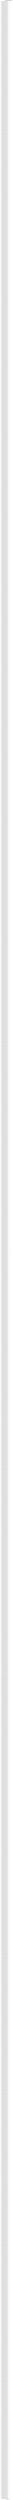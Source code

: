 digraph {
Node0x42cd340[label="LEGUP_F_main_BB_convolutionloop_bodydim1..."];
Node0x42cd1a0[label="LEGUP"];
Node0x42cd1a0 -> Node0x42cd340[label="<null>"];
Node0x42cd1a0 -> Node0x42cd1a0[label="~<null>"];
Node0x42cd410[label="LEGUP_F_main_BB_convolutionloop_bodydim1..."];
Node0x42cd340 -> Node0x42cd410;
Node0x42cd4e0[label="LEGUP_F_main_BB_convolutionloop_bodydim1..."];
Node0x42cd410 -> Node0x42cd4e0;
Node0x42cd5b0[label="LEGUP_F_main_BB_convolutionloop_bodydim1..."];
Node0x42cd4e0 -> Node0x42cd5b0;
Node0x42cd680[label="LEGUP_F_main_BB_convolutionloop_bodydim1..."];
Node0x42cd5b0 -> Node0x42cd680;
Node0x42cd750[label="LEGUP_F_main_BB_convolutionloop_bodydim1..."];
Node0x42cd680 -> Node0x42cd750;
Node0x42cd820[label="LEGUP_F_main_BB_convolutionloop_bodydim1..."];
Node0x42cd750 -> Node0x42cd820;
Node0x42cd8f0[label="LEGUP_F_main_BB_convolutionloop_bodydim1..."];
Node0x42cd820 -> Node0x42cd8f0;
Node0x42cd9c0[label="LEGUP_F_main_BB_convolutionloop_bodydim1..."];
Node0x42cd8f0 -> Node0x42cd9c0;
Node0x42cda90[label="LEGUP_F_main_BB_convolutionloop_bodydim1..."];
Node0x42cd9c0 -> Node0x42cda90;
Node0x42cdb60[label="LEGUP_F_main_BB_convolutionloop_bodydim1..."];
Node0x42cda90 -> Node0x42cdb60;
Node0x42cdc30[label="LEGUP_F_main_BB_convolutionloop_bodydim1..."];
Node0x42cdb60 -> Node0x42cdc30;
Node0x42cdd00[label="LEGUP_F_main_BB_convolutionloop_bodydim1..."];
Node0x42cdc30 -> Node0x42cdd00;
Node0x42cddd0[label="LEGUP_F_main_BB_convolutionloop_bodydim1..."];
Node0x42cdd00 -> Node0x42cddd0;
Node0x42cdea0[label="LEGUP_F_main_BB_convolutionloop_bodydim1..."];
Node0x42cddd0 -> Node0x42cdea0;
Node0x42cdf70[label="LEGUP_F_main_BB_convolutionloop_bodydim1..."];
Node0x42cdea0 -> Node0x42cdf70;
Node0x42ce040[label="LEGUP_F_main_BB_convolutionloop_bodydim1..."];
Node0x42cdf70 -> Node0x42ce040;
Node0x42ce110[label="LEGUP_F_main_BB_convolutionloop_bodydim1..."];
Node0x42ce040 -> Node0x42ce110;
Node0x42ce1e0[label="LEGUP_F_main_BB_convolutionloop_bodydim1..."];
Node0x42ce110 -> Node0x42ce1e0;
Node0x42ce2b0[label="LEGUP_F_main_BB_convolutionloop_bodydim1..."];
Node0x42ce1e0 -> Node0x42ce2b0;
Node0x42ce380[label="LEGUP_F_main_BB_convolutionloop_bodydim1..."];
Node0x42ce2b0 -> Node0x42ce380;
Node0x42ce450[label="LEGUP_F_main_BB_convolutionloop_bodydim1..."];
Node0x42ce380 -> Node0x42ce450;
Node0x42ce520[label="LEGUP_F_main_BB_convolutionloop_bodydim1..."];
Node0x42ce450 -> Node0x42ce520;
Node0x42ce5f0[label="LEGUP_F_main_BB_convolutionloop_bodydim1..."];
Node0x42ce520 -> Node0x42ce5f0;
Node0x42ce6c0[label="LEGUP_F_main_BB_convolutionloop_bodydim1..."];
Node0x42ce5f0 -> Node0x42ce6c0;
Node0x42ce790[label="LEGUP_F_main_BB_convolutionloop_bodydim1..."];
Node0x42ce6c0 -> Node0x42ce790;
Node0x42ce860[label="LEGUP_F_main_BB_convolutionloop_bodydim1..."];
Node0x42ce790 -> Node0x42ce860;
Node0x42ce930[label="LEGUP_F_main_BB_convolutionloop_bodydim1..."];
Node0x42ce860 -> Node0x42ce930;
Node0x42cea00[label="LEGUP_F_main_BB_convolutionloop_bodydim1..."];
Node0x42ce930 -> Node0x42cea00;
Node0x42cead0[label="LEGUP_F_main_BB_convolutionloop_bodydim1..."];
Node0x42cea00 -> Node0x42cead0;
Node0x42ceba0[label="LEGUP_F_main_BB_convolutionloop_bodydim1..."];
Node0x42cead0 -> Node0x42ceba0;
Node0x42cec70[label="LEGUP_F_main_BB_convolutionloop_bodydim1..."];
Node0x42ceba0 -> Node0x42cec70;
Node0x42ced40[label="LEGUP_F_main_BB_convolutionloop_bodydim1..."];
Node0x42cec70 -> Node0x42ced40;
Node0x42cee10[label="LEGUP_F_main_BB_convolutionloop_bodydim1..."];
Node0x42ced40 -> Node0x42cee10;
Node0x42ceee0[label="LEGUP_F_main_BB_convolutionloop_bodydim1..."];
Node0x42cee10 -> Node0x42ceee0;
Node0x42cefb0[label="LEGUP_F_main_BB_convolutionloop_bodydim1..."];
Node0x42ceee0 -> Node0x42cefb0;
Node0x42cf080[label="LEGUP_F_main_BB_convolutionloop_bodydim1..."];
Node0x42cefb0 -> Node0x42cf080;
Node0x42cf150[label="LEGUP_F_main_BB_convolutionloop_bodydim1..."];
Node0x42cf080 -> Node0x42cf150;
Node0x42cf220[label="LEGUP_F_main_BB_convolutionloop_bodydim1..."];
Node0x42cf150 -> Node0x42cf220;
Node0x42cf2f0[label="LEGUP_F_main_BB_convolutionloop_bodydim1..."];
Node0x42cf220 -> Node0x42cf2f0;
Node0x42cf3c0[label="LEGUP_F_main_BB_convolutionloop_bodydim1..."];
Node0x42cf2f0 -> Node0x42cf3c0;
Node0x42cf490[label="LEGUP_F_main_BB_convolutionloop_bodydim1..."];
Node0x42cf3c0 -> Node0x42cf490;
Node0x42cf560[label="LEGUP_F_main_BB_convolutionloop_bodydim1..."];
Node0x42cf490 -> Node0x42cf560;
Node0x42cf630[label="LEGUP_F_main_BB_convolutionloop_bodydim1..."];
Node0x42cf560 -> Node0x42cf630;
Node0x42cf700[label="LEGUP_F_main_BB_convolutionloop_bodydim1..."];
Node0x42cf630 -> Node0x42cf700;
Node0x42cf7d0[label="LEGUP_F_main_BB_convolutionloop_bodydim1..."];
Node0x42cf700 -> Node0x42cf7d0;
Node0x42cf8a0[label="LEGUP_F_main_BB_convolutionloop_bodydim1..."];
Node0x42cf7d0 -> Node0x42cf8a0;
Node0x42cf970[label="LEGUP_F_main_BB_convolutionloop_bodydim1..."];
Node0x42cf8a0 -> Node0x42cf970;
Node0x42cfa40[label="LEGUP_F_main_BB_convolutionloop_bodydim1..."];
Node0x42cf970 -> Node0x42cfa40;
Node0x42cfb10[label="LEGUP_F_main_BB_convolutionloop_bodydim1..."];
Node0x42cfa40 -> Node0x42cfb10;
Node0x42cfbe0[label="LEGUP_F_main_BB_convolutionloop_bodydim1..."];
Node0x42cfb10 -> Node0x42cfbe0;
Node0x42cfcb0[label="LEGUP_F_main_BB_convolutionloop_bodydim1..."];
Node0x42cfbe0 -> Node0x42cfcb0;
Node0x42cfd80[label="LEGUP_F_main_BB_convolutionloop_bodydim1..."];
Node0x42cfcb0 -> Node0x42cfd80;
Node0x42cfe50[label="LEGUP_F_main_BB_convolutionloop_bodydim1..."];
Node0x42cfd80 -> Node0x42cfe50;
Node0x42cff20[label="LEGUP_F_main_BB_convolutionloop_bodydim1..."];
Node0x42cfe50 -> Node0x42cff20;
Node0x42cfff0[label="LEGUP_F_main_BB_convolutionloop_bodydim1..."];
Node0x42cff20 -> Node0x42cfff0;
Node0x42d00c0[label="LEGUP_F_main_BB_convolutionloop_bodydim1..."];
Node0x42cfff0 -> Node0x42d00c0;
Node0x42d0190[label="LEGUP_F_main_BB_convolutionloop_bodydim1..."];
Node0x42d00c0 -> Node0x42d0190;
Node0x42d0260[label="LEGUP_F_main_BB_convolutionloop_bodydim1..."];
Node0x42d0190 -> Node0x42d0260;
Node0x42d0330[label="LEGUP_F_main_BB_convolutionloop_bodydim1..."];
Node0x42d0260 -> Node0x42d0330;
Node0x42d0400[label="LEGUP_F_main_BB_convolutionloop_bodydim1..."];
Node0x42d0330 -> Node0x42d0400;
Node0x42d04d0[label="LEGUP_F_main_BB_convolutionloop_bodydim1..."];
Node0x42d0400 -> Node0x42d04d0;
Node0x42d05a0[label="LEGUP_F_main_BB_convolutionloop_bodydim1..."];
Node0x42d04d0 -> Node0x42d05a0;
Node0x42d0670[label="LEGUP_F_main_BB_convolutionloop_bodydim1..."];
Node0x42d05a0 -> Node0x42d0670;
Node0x42d0740[label="LEGUP_F_main_BB_convolutionloop_bodydim1..."];
Node0x42d0670 -> Node0x42d0740;
Node0x42d0810[label="LEGUP_F_main_BB_convolutionloop_bodydim1..."];
Node0x42d0740 -> Node0x42d0810;
Node0x42d08e0[label="LEGUP_F_main_BB_convolutionloop_bodydim1..."];
Node0x42d0810 -> Node0x42d08e0;
Node0x42d09b0[label="LEGUP_F_main_BB_convolutionloop_bodydim1..."];
Node0x42d08e0 -> Node0x42d09b0;
Node0x42d0a80[label="LEGUP_F_main_BB_convolutionloop_bodydim1..."];
Node0x42d09b0 -> Node0x42d0a80;
Node0x42d0b50[label="LEGUP_F_main_BB_convolutionloop_bodydim1..."];
Node0x42d0a80 -> Node0x42d0b50;
Node0x42d0c20[label="LEGUP_F_main_BB_convolutionloop_bodydim1..."];
Node0x42d0b50 -> Node0x42d0c20;
Node0x42d0cf0[label="LEGUP_F_main_BB_convolutionloop_bodydim1..."];
Node0x42d0c20 -> Node0x42d0cf0;
Node0x42d0dc0[label="LEGUP_F_main_BB_convolutionloop_bodydim1..."];
Node0x42d0cf0 -> Node0x42d0dc0;
Node0x42d0e90[label="LEGUP_F_main_BB_convolutionloop_bodydim1..."];
Node0x42d0dc0 -> Node0x42d0e90;
Node0x42d0f60[label="LEGUP_F_main_BB_convolutionloop_bodydim1..."];
Node0x42d0e90 -> Node0x42d0f60;
Node0x42d1030[label="LEGUP_F_main_BB_convolutionloop_bodydim1..."];
Node0x42d0f60 -> Node0x42d1030;
Node0x42d1100[label="LEGUP_F_main_BB_convolutionloop_bodydim1..."];
Node0x42d1030 -> Node0x42d1100;
Node0x42d11d0[label="LEGUP_F_main_BB_convolutionloop_bodydim1..."];
Node0x42d1100 -> Node0x42d11d0;
Node0x42d12a0[label="LEGUP_F_main_BB_convolutionloop_bodydim1..."];
Node0x42d11d0 -> Node0x42d12a0;
Node0x42d1370[label="LEGUP_F_main_BB_convolutionloop_bodydim1..."];
Node0x42d12a0 -> Node0x42d1370;
Node0x42d1440[label="LEGUP_F_main_BB_convolutionloop_bodydim1..."];
Node0x42d1370 -> Node0x42d1440;
Node0x42d1510[label="LEGUP_F_main_BB_convolutionloop_bodydim1..."];
Node0x42d1440 -> Node0x42d1510;
Node0x42d15e0[label="LEGUP_F_main_BB_convolutionloop_bodydim1..."];
Node0x42d1510 -> Node0x42d15e0;
Node0x42d16b0[label="LEGUP_F_main_BB_convolutionloop_bodydim1..."];
Node0x42d15e0 -> Node0x42d16b0;
Node0x42d1780[label="LEGUP_F_main_BB_convolutionloop_bodydim1..."];
Node0x42d16b0 -> Node0x42d1780;
Node0x42d1850[label="LEGUP_F_main_BB_convolutionloop_bodydim1..."];
Node0x42d1780 -> Node0x42d1850;
Node0x42d1920[label="LEGUP_F_main_BB_convolutionloop_bodydim1..."];
Node0x42d1850 -> Node0x42d1920;
Node0x42d19f0[label="LEGUP_F_main_BB_convolutionloop_bodydim1..."];
Node0x42d1920 -> Node0x42d19f0;
Node0x42d1ac0[label="LEGUP_F_main_BB_convolutionloop_bodydim1..."];
Node0x42d19f0 -> Node0x42d1ac0;
Node0x42d1b90[label="LEGUP_F_main_BB_convolutionloop_bodydim1..."];
Node0x42d1ac0 -> Node0x42d1b90;
Node0x42d1c60[label="LEGUP_F_main_BB_convolutionloop_bodydim1..."];
Node0x42d1b90 -> Node0x42d1c60;
Node0x42d1d30[label="LEGUP_F_main_BB_convolutionloop_bodydim1..."];
Node0x42d1c60 -> Node0x42d1d30;
Node0x42d1e00[label="LEGUP_F_main_BB_convolutionloop_bodydim1..."];
Node0x42d1d30 -> Node0x42d1e00;
Node0x42d1ed0[label="LEGUP_F_main_BB_convolutionloop_bodydim1..."];
Node0x42d1e00 -> Node0x42d1ed0;
Node0x42d1fa0[label="LEGUP_F_main_BB_convolutionloop_bodydim1..."];
Node0x42d1ed0 -> Node0x42d1fa0;
Node0x42d2070[label="LEGUP_F_main_BB_convolutionloop_bodydim1..."];
Node0x42d1fa0 -> Node0x42d2070;
Node0x42d2140[label="LEGUP_F_main_BB_convolutionloop_bodydim1..."];
Node0x42d2070 -> Node0x42d2140;
Node0x42d2210[label="LEGUP_F_main_BB_convolutionloop_bodydim1..."];
Node0x42d2140 -> Node0x42d2210;
Node0x42d22e0[label="LEGUP_F_main_BB_convolutionloop_bodydim1..."];
Node0x42d2210 -> Node0x42d22e0;
Node0x42d23b0[label="LEGUP_F_main_BB_convolutionloop_bodydim1..."];
Node0x42d22e0 -> Node0x42d23b0;
Node0x42d2480[label="LEGUP_F_main_BB_convolutionloop_bodydim1..."];
Node0x42d23b0 -> Node0x42d2480;
Node0x42d2550[label="LEGUP_F_main_BB_convolutionloop_bodydim1..."];
Node0x42d2480 -> Node0x42d2550;
Node0x42d2620[label="LEGUP_F_main_BB_convolutionloop_bodydim1..."];
Node0x42d2550 -> Node0x42d2620;
Node0x42d26f0[label="LEGUP_F_main_BB_convolutionloop_bodydim1..."];
Node0x42d2620 -> Node0x42d26f0;
Node0x42d27c0[label="LEGUP_F_main_BB_convolutionloop_bodydim1..."];
Node0x42d26f0 -> Node0x42d27c0;
Node0x42d2890[label="LEGUP_F_main_BB_convolutionloop_bodydim1..."];
Node0x42d27c0 -> Node0x42d2890;
Node0x42d2960[label="LEGUP_F_main_BB_convolutionloop_bodydim1..."];
Node0x42d2890 -> Node0x42d2960;
Node0x42d2a30[label="LEGUP_F_main_BB_convolutionloop_bodydim1..."];
Node0x42d2960 -> Node0x42d2a30;
Node0x42d2b00[label="LEGUP_F_main_BB_convolutionloop_bodydim1..."];
Node0x42d2a30 -> Node0x42d2b00;
Node0x42d2bd0[label="LEGUP_F_main_BB_convolutionloop_bodydim1..."];
Node0x42d2b00 -> Node0x42d2bd0;
Node0x42d2ca0[label="LEGUP_F_main_BB_convolutionloop_bodydim1..."];
Node0x42d2bd0 -> Node0x42d2ca0;
Node0x42d2d70[label="LEGUP_F_main_BB_convolutionloop_bodydim1..."];
Node0x42d2ca0 -> Node0x42d2d70;
Node0x42d2e40[label="LEGUP_F_main_BB_convolutionloop_bodydim1..."];
Node0x42d2d70 -> Node0x42d2e40;
Node0x42d2f10[label="LEGUP_F_main_BB_convolutionloop_bodydim1..."];
Node0x42d2e40 -> Node0x42d2f10;
Node0x42d2fe0[label="LEGUP_F_main_BB_convolutionloop_bodydim1..."];
Node0x42d2f10 -> Node0x42d2fe0;
Node0x42d30b0[label="LEGUP_F_main_BB_convolutionloop_bodydim1..."];
Node0x42d2fe0 -> Node0x42d30b0;
Node0x42d3180[label="LEGUP_F_main_BB_convolutionloop_bodydim1..."];
Node0x42d30b0 -> Node0x42d3180;
Node0x42d3250[label="LEGUP_F_main_BB_convolutionloop_bodydim1..."];
Node0x42d3180 -> Node0x42d3250;
Node0x42d3320[label="LEGUP_F_main_BB_convolutionloop_bodydim1..."];
Node0x42d3250 -> Node0x42d3320;
Node0x42d33f0[label="LEGUP_F_main_BB_convolutionloop_bodydim1..."];
Node0x42d3320 -> Node0x42d33f0;
Node0x42d34c0[label="LEGUP_F_main_BB_convolutionloop_bodydim1..."];
Node0x42d33f0 -> Node0x42d34c0;
Node0x42d3590[label="LEGUP_F_main_BB_convolutionloop_bodydim1..."];
Node0x42d34c0 -> Node0x42d3590;
Node0x42d3660[label="LEGUP_F_main_BB_convolutionloop_bodydim1..."];
Node0x42d3590 -> Node0x42d3660;
Node0x42d3730[label="LEGUP_F_main_BB_convolutionloop_bodydim1..."];
Node0x42d3660 -> Node0x42d3730;
Node0x42d3800[label="LEGUP_F_main_BB_convolutionloop_bodydim1..."];
Node0x42d3730 -> Node0x42d3800;
Node0x42d38d0[label="LEGUP_F_main_BB_convolutionloop_bodydim1..."];
Node0x42d3800 -> Node0x42d38d0;
Node0x42d39a0[label="LEGUP_F_main_BB_convolutionloop_bodydim1..."];
Node0x42d38d0 -> Node0x42d39a0;
Node0x42d3a70[label="LEGUP_F_main_BB_convolutionloop_bodydim1..."];
Node0x42d39a0 -> Node0x42d3a70;
Node0x42d3b40[label="LEGUP_F_main_BB_convolutionloop_bodydim1..."];
Node0x42d3a70 -> Node0x42d3b40;
Node0x42d3c10[label="LEGUP_F_main_BB_convolutionloop_bodydim1..."];
Node0x42d3b40 -> Node0x42d3c10;
Node0x42d3ce0[label="LEGUP_F_main_BB_convolutionloop_bodydim1..."];
Node0x42d3c10 -> Node0x42d3ce0;
Node0x42d3db0[label="LEGUP_F_main_BB_convolutionloop_bodydim1..."];
Node0x42d3ce0 -> Node0x42d3db0;
Node0x42d3e80[label="LEGUP_F_main_BB_convolutionloop_bodydim1..."];
Node0x42d3db0 -> Node0x42d3e80;
Node0x42d3f50[label="LEGUP_F_main_BB_convolutionloop_bodydim1..."];
Node0x42d3e80 -> Node0x42d3f50;
Node0x42d4020[label="LEGUP_F_main_BB_convolutionloop_bodydim1..."];
Node0x42d3f50 -> Node0x42d4020;
Node0x42d40f0[label="LEGUP_F_main_BB_convolutionloop_bodydim1..."];
Node0x42d4020 -> Node0x42d40f0;
Node0x42d41c0[label="LEGUP_F_main_BB_convolutionloop_bodydim1..."];
Node0x42d40f0 -> Node0x42d41c0;
Node0x42d4290[label="LEGUP_F_main_BB_convolutionloop_bodydim1..."];
Node0x42d41c0 -> Node0x42d4290;
Node0x42d4360[label="LEGUP_F_main_BB_convolutionloop_bodydim1..."];
Node0x42d4290 -> Node0x42d4360;
Node0x42d4430[label="LEGUP_F_main_BB_convolutionloop_bodydim1..."];
Node0x42d4360 -> Node0x42d4430;
Node0x42d4500[label="LEGUP_F_main_BB_convolutionloop_bodydim1..."];
Node0x42d4430 -> Node0x42d4500;
Node0x42d45d0[label="LEGUP_F_main_BB_convolutionloop_bodydim1..."];
Node0x42d4500 -> Node0x42d45d0;
Node0x42d46a0[label="LEGUP_F_main_BB_convolutionloop_bodydim1..."];
Node0x42d45d0 -> Node0x42d46a0;
Node0x42d4770[label="LEGUP_F_main_BB_convolutionloop_bodydim1..."];
Node0x42d46a0 -> Node0x42d4770;
Node0x42d4840[label="LEGUP_F_main_BB_convolutionloop_bodydim1..."];
Node0x42d4770 -> Node0x42d4840;
Node0x42d4910[label="LEGUP_F_main_BB_convolutionloop_bodydim1..."];
Node0x42d4840 -> Node0x42d4910;
Node0x42d49e0[label="LEGUP_F_main_BB_convolutionloop_bodydim1..."];
Node0x42d4910 -> Node0x42d49e0;
Node0x42d4ab0[label="LEGUP_F_main_BB_convolutionloop_bodydim1..."];
Node0x42d49e0 -> Node0x42d4ab0;
Node0x42d4b80[label="LEGUP_F_main_BB_convolutionloop_bodydim1..."];
Node0x42d4ab0 -> Node0x42d4b80;
Node0x42d4c50[label="LEGUP_F_main_BB_convolutionloop_bodydim1..."];
Node0x42d4b80 -> Node0x42d4c50;
Node0x42d4d20[label="LEGUP_F_main_BB_convolutionloop_bodydim1..."];
Node0x42d4c50 -> Node0x42d4d20;
Node0x42d4df0[label="LEGUP_F_main_BB_convolutionloop_bodydim1..."];
Node0x42d4d20 -> Node0x42d4df0;
Node0x42d4ec0[label="LEGUP_F_main_BB_convolutionloop_bodydim1..."];
Node0x42d4df0 -> Node0x42d4ec0;
Node0x42d4f90[label="LEGUP_F_main_BB_convolutionloop_bodydim1..."];
Node0x42d4ec0 -> Node0x42d4f90;
Node0x42d5060[label="LEGUP_F_main_BB_convolutionloop_bodydim1..."];
Node0x42d4f90 -> Node0x42d5060;
Node0x42d5130[label="LEGUP_F_main_BB_convolutionloop_bodydim1..."];
Node0x42d5060 -> Node0x42d5130;
Node0x42d5200[label="LEGUP_F_main_BB_convolutionloop_bodydim1..."];
Node0x42d5130 -> Node0x42d5200;
Node0x42d52d0[label="LEGUP_F_main_BB_convolutionloop_bodydim1..."];
Node0x42d5200 -> Node0x42d52d0;
Node0x42d53a0[label="LEGUP_F_main_BB_convolutionloop_bodydim1..."];
Node0x42d52d0 -> Node0x42d53a0;
Node0x42d5470[label="LEGUP_F_main_BB_convolutionloop_bodydim1..."];
Node0x42d53a0 -> Node0x42d5470;
Node0x42d5540[label="LEGUP_F_main_BB_convolutionloop_bodydim1..."];
Node0x42d5470 -> Node0x42d5540;
Node0x42d5610[label="LEGUP_F_main_BB_convolutionloop_bodydim1..."];
Node0x42d5540 -> Node0x42d5610;
Node0x42d56e0[label="LEGUP_F_main_BB_convolutionloop_bodydim1..."];
Node0x42d5610 -> Node0x42d56e0;
Node0x42d57b0[label="LEGUP_F_main_BB_convolutionloop_bodydim1..."];
Node0x42d56e0 -> Node0x42d57b0;
Node0x42d5880[label="LEGUP_F_main_BB_convolutionloop_bodydim1..."];
Node0x42d57b0 -> Node0x42d5880;
Node0x42d5950[label="LEGUP_F_main_BB_convolutionloop_bodydim1..."];
Node0x42d5880 -> Node0x42d5950;
Node0x42d5a20[label="LEGUP_F_main_BB_convolutionloop_bodydim1..."];
Node0x42d5950 -> Node0x42d5a20;
Node0x42d5af0[label="LEGUP_F_main_BB_convolutionloop_bodydim1..."];
Node0x42d5a20 -> Node0x42d5af0;
Node0x42d5bc0[label="LEGUP_F_main_BB_convolutionloop_bodydim1..."];
Node0x42d5af0 -> Node0x42d5bc0;
Node0x42d5c90[label="LEGUP_F_main_BB_convolutionloop_bodydim1..."];
Node0x42d5bc0 -> Node0x42d5c90;
Node0x42d5d60[label="LEGUP_F_main_BB_convolutionloop_bodydim1..."];
Node0x42d5c90 -> Node0x42d5d60;
Node0x42d5e30[label="LEGUP_F_main_BB_convolutionloop_bodydim1..."];
Node0x42d5d60 -> Node0x42d5e30;
Node0x42d5f00[label="LEGUP_F_main_BB_convolutionloop_bodydim1..."];
Node0x42d5e30 -> Node0x42d5f00;
Node0x42d5fd0[label="LEGUP_F_main_BB_convolutionloop_bodydim1..."];
Node0x42d5f00 -> Node0x42d5fd0;
Node0x42d60a0[label="LEGUP_F_main_BB_convolutionloop_bodydim1..."];
Node0x42d5fd0 -> Node0x42d60a0;
Node0x42d6170[label="LEGUP_F_main_BB_convolutionloop_bodydim1..."];
Node0x42d60a0 -> Node0x42d6170;
Node0x42d6240[label="LEGUP_F_main_BB_convolutionloop_bodydim1..."];
Node0x42d6170 -> Node0x42d6240;
Node0x42d6310[label="LEGUP_F_main_BB_convolutionloop_bodydim1..."];
Node0x42d6240 -> Node0x42d6310;
Node0x42d63e0[label="LEGUP_F_main_BB_convolutionloop_bodydim1..."];
Node0x42d6310 -> Node0x42d63e0;
Node0x42d64b0[label="LEGUP_F_main_BB_convolutionloop_bodydim1..."];
Node0x42d63e0 -> Node0x42d64b0;
Node0x42d6580[label="LEGUP_F_main_BB_convolutionloop_bodydim1..."];
Node0x42d64b0 -> Node0x42d6580;
Node0x42d6650[label="LEGUP_F_main_BB_convolutionloop_bodydim1..."];
Node0x42d6580 -> Node0x42d6650;
Node0x42d6720[label="LEGUP_F_main_BB_convolutionloop_bodydim1..."];
Node0x42d6650 -> Node0x42d6720;
Node0x42d67f0[label="LEGUP_F_main_BB_convolutionloop_bodydim1..."];
Node0x42d6720 -> Node0x42d67f0;
Node0x42d68c0[label="LEGUP_F_main_BB_convolutionloop_bodydim1..."];
Node0x42d67f0 -> Node0x42d68c0;
Node0x42d6990[label="LEGUP_F_main_BB_convolutionloop_bodydim1..."];
Node0x42d68c0 -> Node0x42d6990;
Node0x42d6a60[label="LEGUP_F_main_BB_convolutionloop_bodydim1..."];
Node0x42d6990 -> Node0x42d6a60;
Node0x42d6b30[label="LEGUP_F_main_BB_convolutionloop_bodydim1..."];
Node0x42d6a60 -> Node0x42d6b30;
Node0x42d6c00[label="LEGUP_F_main_BB_convolutionloop_bodydim1..."];
Node0x42d6b30 -> Node0x42d6c00;
Node0x42d6cd0[label="LEGUP_F_main_BB_convolutionloop_bodydim1..."];
Node0x42d6c00 -> Node0x42d6cd0;
Node0x42d6da0[label="LEGUP_F_main_BB_convolutionloop_bodydim1..."];
Node0x42d6cd0 -> Node0x42d6da0;
Node0x42d6e70[label="LEGUP_F_main_BB_convolutionloop_bodydim1..."];
Node0x42d6da0 -> Node0x42d6e70;
Node0x42d6f40[label="LEGUP_F_main_BB_convolutionloop_bodydim1..."];
Node0x42d6e70 -> Node0x42d6f40;
Node0x42d7010[label="LEGUP_F_main_BB_convolutionloop_bodydim1..."];
Node0x42d6f40 -> Node0x42d7010;
Node0x42d70e0[label="LEGUP_F_main_BB_convolutionloop_bodydim1..."];
Node0x42d7010 -> Node0x42d70e0;
Node0x42d71b0[label="LEGUP_F_main_BB_convolutionloop_bodydim1..."];
Node0x42d70e0 -> Node0x42d71b0;
Node0x42d7280[label="LEGUP_F_main_BB_convolutionloop_bodydim1..."];
Node0x42d71b0 -> Node0x42d7280;
Node0x42d7350[label="LEGUP_F_main_BB_convolutionloop_bodydim1..."];
Node0x42d7280 -> Node0x42d7350;
Node0x42d7420[label="LEGUP_F_main_BB_convolutionloop_bodydim1..."];
Node0x42d7350 -> Node0x42d7420;
Node0x42d74f0[label="LEGUP_F_main_BB_convolutionloop_bodydim1..."];
Node0x42d7420 -> Node0x42d74f0;
Node0x42d75c0[label="LEGUP_F_main_BB_convolutionloop_bodydim1..."];
Node0x42d74f0 -> Node0x42d75c0;
Node0x42d7690[label="LEGUP_F_main_BB_convolutionloop_bodydim1..."];
Node0x42d75c0 -> Node0x42d7690;
Node0x42d7760[label="LEGUP_F_main_BB_convolutionloop_bodydim1..."];
Node0x42d7690 -> Node0x42d7760;
Node0x42d7830[label="LEGUP_F_main_BB_convolutionloop_bodydim1..."];
Node0x42d7760 -> Node0x42d7830;
Node0x42d7900[label="LEGUP_F_main_BB_convolutionloop_bodydim1..."];
Node0x42d7830 -> Node0x42d7900;
Node0x42d79d0[label="LEGUP_F_main_BB_convolutionloop_bodydim1..."];
Node0x42d7900 -> Node0x42d79d0;
Node0x42d7aa0[label="LEGUP_F_main_BB_convolutionloop_bodydim1..."];
Node0x42d79d0 -> Node0x42d7aa0;
Node0x42d7b70[label="LEGUP_F_main_BB_convolutionloop_bodydim1..."];
Node0x42d7aa0 -> Node0x42d7b70;
Node0x42d7c40[label="LEGUP_F_main_BB_convolutionloop_bodydim1..."];
Node0x42d7b70 -> Node0x42d7c40;
Node0x42d7d10[label="LEGUP_F_main_BB_convolutionloop_bodydim1..."];
Node0x42d7c40 -> Node0x42d7d10;
Node0x42d7de0[label="LEGUP_F_main_BB_convolutionloop_bodydim1..."];
Node0x42d7d10 -> Node0x42d7de0;
Node0x42d7eb0[label="LEGUP_F_main_BB_convolutionloop_bodydim1..."];
Node0x42d7de0 -> Node0x42d7eb0;
Node0x42d7f80[label="LEGUP_F_main_BB_convolutionloop_bodydim1..."];
Node0x42d7eb0 -> Node0x42d7f80;
Node0x42d8050[label="LEGUP_F_main_BB_convolutionloop_bodydim1..."];
Node0x42d7f80 -> Node0x42d8050;
Node0x42d8120[label="LEGUP_F_main_BB_convolutionloop_bodydim1..."];
Node0x42d8050 -> Node0x42d8120;
Node0x42d81f0[label="LEGUP_F_main_BB_convolutionloop_bodydim1..."];
Node0x42d8120 -> Node0x42d81f0;
Node0x42d82c0[label="LEGUP_F_main_BB_convolutionloop_bodydim1..."];
Node0x42d81f0 -> Node0x42d82c0;
Node0x42d8390[label="LEGUP_F_main_BB_convolutionloop_bodydim1..."];
Node0x42d82c0 -> Node0x42d8390;
Node0x42d8460[label="LEGUP_F_main_BB_convolutionloop_bodydim1..."];
Node0x42d8390 -> Node0x42d8460;
Node0x42d8530[label="LEGUP_F_main_BB_convolutionloop_bodydim1..."];
Node0x42d8460 -> Node0x42d8530;
Node0x42d8600[label="LEGUP_F_main_BB_convolutionloop_bodydim1..."];
Node0x42d8530 -> Node0x42d8600;
Node0x42d86d0[label="LEGUP_F_main_BB_convolutionloop_bodydim1..."];
Node0x42d8600 -> Node0x42d86d0;
Node0x42d87a0[label="LEGUP_F_main_BB_convolutionloop_bodydim1..."];
Node0x42d86d0 -> Node0x42d87a0;
Node0x42d8870[label="LEGUP_F_main_BB_convolutionloop_bodydim1..."];
Node0x42d87a0 -> Node0x42d8870;
Node0x42d8940[label="LEGUP_F_main_BB_convolutionloop_bodydim1..."];
Node0x42d8870 -> Node0x42d8940;
Node0x42d8a10[label="LEGUP_F_main_BB_convolutionloop_bodydim1..."];
Node0x42d8940 -> Node0x42d8a10;
Node0x42d8ae0[label="LEGUP_F_main_BB_convolutionloop_bodydim1..."];
Node0x42d8a10 -> Node0x42d8ae0;
Node0x42d8bb0[label="LEGUP_F_main_BB_convolutionloop_bodydim1..."];
Node0x42d8ae0 -> Node0x42d8bb0;
Node0x42d8c80[label="LEGUP_F_main_BB_convolutionloop_bodydim1..."];
Node0x42d8bb0 -> Node0x42d8c80;
Node0x42d8d50[label="LEGUP_F_main_BB_convolutionloop_bodydim1..."];
Node0x42d8c80 -> Node0x42d8d50;
Node0x42d8e20[label="LEGUP_F_main_BB_convolutionloop_bodydim1..."];
Node0x42d8d50 -> Node0x42d8e20;
Node0x42d8ef0[label="LEGUP_F_main_BB_convolutionloop_bodydim1..."];
Node0x42d8e20 -> Node0x42d8ef0;
Node0x42d8fc0[label="LEGUP_F_main_BB_convolutionloop_bodydim1..."];
Node0x42d8ef0 -> Node0x42d8fc0;
Node0x42d9090[label="LEGUP_F_main_BB_convolutionloop_bodydim1..."];
Node0x42d8fc0 -> Node0x42d9090;
Node0x42d9160[label="LEGUP_F_main_BB_convolutionloop_bodydim1..."];
Node0x42d9090 -> Node0x42d9160;
Node0x42d9230[label="LEGUP_F_main_BB_convolutionloop_bodydim1..."];
Node0x42d9160 -> Node0x42d9230;
Node0x42d9300[label="LEGUP_F_main_BB_convolutionloop_bodydim1..."];
Node0x42d9230 -> Node0x42d9300;
Node0x42d93d0[label="LEGUP_F_main_BB_convolutionloop_bodydim1..."];
Node0x42d9300 -> Node0x42d93d0;
Node0x42d94a0[label="LEGUP_F_main_BB_convolutionloop_bodydim1..."];
Node0x42d93d0 -> Node0x42d94a0;
Node0x42d9570[label="LEGUP_F_main_BB_convolutionloop_bodydim1..."];
Node0x42d94a0 -> Node0x42d9570;
Node0x42d9640[label="LEGUP_F_main_BB_convolutionloop_bodydim1..."];
Node0x42d9570 -> Node0x42d9640;
Node0x42d9710[label="LEGUP_F_main_BB_convolutionloop_bodydim1..."];
Node0x42d9640 -> Node0x42d9710;
Node0x42d97e0[label="LEGUP_F_main_BB_convolutionloop_bodydim1..."];
Node0x42d9710 -> Node0x42d97e0;
Node0x42d98b0[label="LEGUP_F_main_BB_convolutionloop_bodydim1..."];
Node0x42d97e0 -> Node0x42d98b0;
Node0x42d9980[label="LEGUP_F_main_BB_convolutionloop_bodydim1..."];
Node0x42d98b0 -> Node0x42d9980;
Node0x42d9a50[label="LEGUP_F_main_BB_convolutionloop_bodydim1..."];
Node0x42d9980 -> Node0x42d9a50;
Node0x42d9b20[label="LEGUP_F_main_BB_convolutionloop_bodydim1..."];
Node0x42d9a50 -> Node0x42d9b20;
Node0x42d9bf0[label="LEGUP_F_main_BB_convolutionloop_bodydim1..."];
Node0x42d9b20 -> Node0x42d9bf0;
Node0x42d9cc0[label="LEGUP_F_main_BB_convolutionloop_bodydim1..."];
Node0x42d9bf0 -> Node0x42d9cc0;
Node0x42d9d90[label="LEGUP_F_main_BB_convolutionloop_bodydim1..."];
Node0x42d9cc0 -> Node0x42d9d90;
Node0x42d9e60[label="LEGUP_F_main_BB_convolutionloop_bodydim1..."];
Node0x42d9d90 -> Node0x42d9e60;
Node0x42d9f30[label="LEGUP_F_main_BB_convolutionloop_bodydim1..."];
Node0x42d9e60 -> Node0x42d9f30;
Node0x42da000[label="LEGUP_F_main_BB_convolutionloop_bodydim1..."];
Node0x42d9f30 -> Node0x42da000;
Node0x42da0d0[label="LEGUP_F_main_BB_convolutionloop_bodydim1..."];
Node0x42da000 -> Node0x42da0d0;
Node0x42da1a0[label="LEGUP_F_main_BB_convolutionloop_bodydim1..."];
Node0x42da0d0 -> Node0x42da1a0;
Node0x42da270[label="LEGUP_F_main_BB_convolutionloop_bodydim1..."];
Node0x42da1a0 -> Node0x42da270;
Node0x42da340[label="LEGUP_F_main_BB_convolutionloop_bodydim1..."];
Node0x42da270 -> Node0x42da340;
Node0x42da410[label="LEGUP_F_main_BB_convolutionloop_bodydim1..."];
Node0x42da340 -> Node0x42da410;
Node0x42da4e0[label="LEGUP_F_main_BB_convolutionloop_bodydim1..."];
Node0x42da410 -> Node0x42da4e0;
Node0x42da5b0[label="LEGUP_F_main_BB_convolutionloop_bodydim1..."];
Node0x42da4e0 -> Node0x42da5b0;
Node0x42da680[label="LEGUP_F_main_BB_convolutionloop_bodydim1..."];
Node0x42da5b0 -> Node0x42da680;
Node0x42da750[label="LEGUP_F_main_BB_convolutionloop_bodydim1..."];
Node0x42da680 -> Node0x42da750;
Node0x42da820[label="LEGUP_F_main_BB_convolutionloop_bodydim1..."];
Node0x42da750 -> Node0x42da820;
Node0x42da8f0[label="LEGUP_F_main_BB_convolutionloop_bodydim1..."];
Node0x42da820 -> Node0x42da8f0;
Node0x42da9c0[label="LEGUP_F_main_BB_convolutionloop_bodydim1..."];
Node0x42da8f0 -> Node0x42da9c0;
Node0x42daa90[label="LEGUP_F_main_BB_convolutionloop_bodydim1..."];
Node0x42da9c0 -> Node0x42daa90;
Node0x42dab60[label="LEGUP_F_main_BB_convolutionloop_bodydim1..."];
Node0x42daa90 -> Node0x42dab60;
Node0x42dac30[label="LEGUP_F_main_BB_convolutionloop_bodydim1..."];
Node0x42dab60 -> Node0x42dac30;
Node0x42dad00[label="LEGUP_F_main_BB_convolutionloop_bodydim1..."];
Node0x42dac30 -> Node0x42dad00;
Node0x42dadd0[label="LEGUP_F_main_BB_convolutionloop_bodydim1..."];
Node0x42dad00 -> Node0x42dadd0;
Node0x42daea0[label="LEGUP_F_main_BB_convolutionloop_bodydim1..."];
Node0x42dadd0 -> Node0x42daea0;
Node0x42daf70[label="LEGUP_F_main_BB_convolutionloop_bodydim1..."];
Node0x42daea0 -> Node0x42daf70;
Node0x42db040[label="LEGUP_F_main_BB_convolutionloop_bodydim1..."];
Node0x42daf70 -> Node0x42db040;
Node0x42db110[label="LEGUP_F_main_BB_convolutionloop_bodydim1..."];
Node0x42db040 -> Node0x42db110;
Node0x42db1e0[label="LEGUP_F_main_BB_convolutionloop_bodydim1..."];
Node0x42db110 -> Node0x42db1e0;
Node0x42db2b0[label="LEGUP_F_main_BB_convolutionloop_bodydim1..."];
Node0x42db1e0 -> Node0x42db2b0;
Node0x42db380[label="LEGUP_F_main_BB_convolutionloop_bodydim1..."];
Node0x42db2b0 -> Node0x42db380;
Node0x42db450[label="LEGUP_F_main_BB_convolutionloop_bodydim1..."];
Node0x42db380 -> Node0x42db450;
Node0x42db520[label="LEGUP_F_main_BB_convolutionloop_bodydim1..."];
Node0x42db450 -> Node0x42db520;
Node0x42db5f0[label="LEGUP_F_main_BB_convolutionloop_bodydim1..."];
Node0x42db520 -> Node0x42db5f0;
Node0x42db6c0[label="LEGUP_F_main_BB_convolutionloop_bodydim1..."];
Node0x42db5f0 -> Node0x42db6c0;
Node0x42db790[label="LEGUP_F_main_BB_convolutionloop_bodydim1..."];
Node0x42db6c0 -> Node0x42db790;
Node0x42db860[label="LEGUP_F_main_BB_convolutionloop_bodydim1..."];
Node0x42db790 -> Node0x42db860;
Node0x42db930[label="LEGUP_F_main_BB_convolutionloop_bodydim1..."];
Node0x42db860 -> Node0x42db930;
Node0x42dba00[label="LEGUP_F_main_BB_convolutionloop_bodydim1..."];
Node0x42db930 -> Node0x42dba00;
Node0x42dbad0[label="LEGUP_F_main_BB_convolutionloop_bodydim1..."];
Node0x42dba00 -> Node0x42dbad0;
Node0x42dbba0[label="LEGUP_F_main_BB_convolutionloop_bodydim1..."];
Node0x42dbad0 -> Node0x42dbba0;
Node0x42dbc70[label="LEGUP_F_main_BB_convolutionloop_bodydim1..."];
Node0x42dbba0 -> Node0x42dbc70;
Node0x42dbd40[label="LEGUP_F_main_BB_convolutionloop_bodydim1..."];
Node0x42dbc70 -> Node0x42dbd40;
Node0x42dbe10[label="LEGUP_F_main_BB_convolutionloop_bodydim1..."];
Node0x42dbd40 -> Node0x42dbe10;
Node0x42dbee0[label="LEGUP_F_main_BB_convolutionloop_bodydim1..."];
Node0x42dbe10 -> Node0x42dbee0;
Node0x42dbfb0[label="LEGUP_F_main_BB_convolutionloop_bodydim1..."];
Node0x42dbee0 -> Node0x42dbfb0;
Node0x42dc080[label="LEGUP_F_main_BB_convolutionloop_bodydim1..."];
Node0x42dbfb0 -> Node0x42dc080;
Node0x42dc150[label="LEGUP_F_main_BB_convolutionloop_bodydim1..."];
Node0x42dc080 -> Node0x42dc150;
Node0x42dc220[label="LEGUP_F_main_BB_convolutionloop_bodydim1..."];
Node0x42dc150 -> Node0x42dc220;
Node0x42dc2f0[label="LEGUP_F_main_BB_convolutionloop_bodydim1..."];
Node0x42dc220 -> Node0x42dc2f0;
Node0x42dc3c0[label="LEGUP_F_main_BB_convolutionloop_bodydim1..."];
Node0x42dc2f0 -> Node0x42dc3c0;
Node0x42dc490[label="LEGUP_F_main_BB_convolutionloop_bodydim1..."];
Node0x42dc3c0 -> Node0x42dc490;
Node0x42dc560[label="LEGUP_F_main_BB_convolutionloop_bodydim1..."];
Node0x42dc490 -> Node0x42dc560;
Node0x42dc630[label="LEGUP_F_main_BB_convolutionloop_bodydim1..."];
Node0x42dc560 -> Node0x42dc630;
Node0x42dc700[label="LEGUP_F_main_BB_convolutionloop_bodydim1..."];
Node0x42dc630 -> Node0x42dc700;
Node0x42dc7d0[label="LEGUP_F_main_BB_convolutionloop_bodydim1..."];
Node0x42dc700 -> Node0x42dc7d0;
Node0x42dc8a0[label="LEGUP_F_main_BB_convolutionloop_bodydim1..."];
Node0x42dc7d0 -> Node0x42dc8a0;
Node0x42dc970[label="LEGUP_F_main_BB_convolutionloop_bodydim1..."];
Node0x42dc8a0 -> Node0x42dc970;
Node0x42dca40[label="LEGUP_F_main_BB_convolutionloop_bodydim1..."];
Node0x42dc970 -> Node0x42dca40;
Node0x42dcb10[label="LEGUP_F_main_BB_convolutionloop_bodydim1..."];
Node0x42dca40 -> Node0x42dcb10;
Node0x42dcbe0[label="LEGUP_F_main_BB_convolutionloop_bodydim1..."];
Node0x42dcb10 -> Node0x42dcbe0;
Node0x42dccb0[label="LEGUP_F_main_BB_convolutionloop_bodydim1..."];
Node0x42dcbe0 -> Node0x42dccb0;
Node0x42dcd80[label="LEGUP_F_main_BB_convolutionloop_bodydim1..."];
Node0x42dccb0 -> Node0x42dcd80;
Node0x42dce50[label="LEGUP_F_main_BB_convolutionloop_bodydim1..."];
Node0x42dcd80 -> Node0x42dce50;
Node0x42dcf20[label="LEGUP_F_main_BB_convolutionloop_bodydim1..."];
Node0x42dce50 -> Node0x42dcf20;
Node0x42dcff0[label="LEGUP_F_main_BB_convolutionloop_bodydim1..."];
Node0x42dcf20 -> Node0x42dcff0;
Node0x42dd0c0[label="LEGUP_F_main_BB_convolutionloop_bodydim1..."];
Node0x42dcff0 -> Node0x42dd0c0;
Node0x42dd190[label="LEGUP_F_main_BB_convolutionloop_bodydim1..."];
Node0x42dd0c0 -> Node0x42dd190;
Node0x42dd260[label="LEGUP_F_main_BB_convolutionloop_bodydim1..."];
Node0x42dd190 -> Node0x42dd260;
Node0x42dd330[label="LEGUP_F_main_BB_convolutionloop_bodydim1..."];
Node0x42dd260 -> Node0x42dd330;
Node0x42dd400[label="LEGUP_F_main_BB_convolutionloop_bodydim1..."];
Node0x42dd330 -> Node0x42dd400;
Node0x42dd4d0[label="LEGUP_F_main_BB_convolutionloop_bodydim1..."];
Node0x42dd400 -> Node0x42dd4d0;
Node0x42dd5a0[label="LEGUP_F_main_BB_convolutionloop_bodydim1..."];
Node0x42dd4d0 -> Node0x42dd5a0;
Node0x42dd670[label="LEGUP_F_main_BB_convolutionloop_bodydim1..."];
Node0x42dd5a0 -> Node0x42dd670;
Node0x42dd740[label="LEGUP_F_main_BB_convolutionloop_bodydim1..."];
Node0x42dd670 -> Node0x42dd740;
Node0x42dd810[label="LEGUP_F_main_BB_convolutionloop_bodydim1..."];
Node0x42dd740 -> Node0x42dd810;
Node0x42dd8e0[label="LEGUP_F_main_BB_convolutionloop_bodydim1..."];
Node0x42dd810 -> Node0x42dd8e0;
Node0x42dd9b0[label="LEGUP_F_main_BB_convolutionloop_bodydim1..."];
Node0x42dd8e0 -> Node0x42dd9b0;
Node0x42dda80[label="LEGUP_F_main_BB_convolutionloop_bodydim1..."];
Node0x42dd9b0 -> Node0x42dda80;
Node0x42ddb50[label="LEGUP_F_main_BB_convolutionloop_bodydim1..."];
Node0x42dda80 -> Node0x42ddb50;
Node0x42ddc20[label="LEGUP_F_main_BB_convolutionloop_bodydim1..."];
Node0x42ddb50 -> Node0x42ddc20;
Node0x42ddcf0[label="LEGUP_F_main_BB_convolutionloop_bodydim1..."];
Node0x42ddc20 -> Node0x42ddcf0;
Node0x42dddc0[label="LEGUP_F_main_BB_convolutionloop_bodydim1..."];
Node0x42ddcf0 -> Node0x42dddc0;
Node0x42dde90[label="LEGUP_F_main_BB_convolutionloop_bodydim1..."];
Node0x42dddc0 -> Node0x42dde90;
Node0x42ddf60[label="LEGUP_F_main_BB_convolutionloop_bodydim1..."];
Node0x42dde90 -> Node0x42ddf60;
Node0x42de030[label="LEGUP_F_main_BB_convolutionloop_bodydim1..."];
Node0x42ddf60 -> Node0x42de030;
Node0x42de100[label="LEGUP_F_main_BB_convolutionloop_bodydim1..."];
Node0x42de030 -> Node0x42de100;
Node0x42de1d0[label="LEGUP_F_main_BB_convolutionloop_bodydim1..."];
Node0x42de100 -> Node0x42de1d0;
Node0x42de2a0[label="LEGUP_F_main_BB_convolutionloop_bodydim1..."];
Node0x42de1d0 -> Node0x42de2a0;
Node0x42de370[label="LEGUP_F_main_BB_convolutionloop_bodydim1..."];
Node0x42de2a0 -> Node0x42de370;
Node0x42de440[label="LEGUP_F_main_BB_convolutionloop_bodydim1..."];
Node0x42de370 -> Node0x42de440;
Node0x42de510[label="LEGUP_F_main_BB_convolutionloop_bodydim1..."];
Node0x42de440 -> Node0x42de510;
Node0x42de5e0[label="LEGUP_F_main_BB_convolutionloop_bodydim1..."];
Node0x42de510 -> Node0x42de5e0;
Node0x42de6b0[label="LEGUP_F_main_BB_convolutionloop_bodydim1..."];
Node0x42de5e0 -> Node0x42de6b0;
Node0x42de780[label="LEGUP_F_main_BB_convolutionloop_bodydim1..."];
Node0x42de6b0 -> Node0x42de780;
Node0x42de850[label="LEGUP_F_main_BB_convolutionloop_bodydim1..."];
Node0x42de780 -> Node0x42de850;
Node0x42de920[label="LEGUP_F_main_BB_convolutionloop_bodydim1..."];
Node0x42de850 -> Node0x42de920;
Node0x42de9f0[label="LEGUP_F_main_BB_convolutionloop_bodydim1..."];
Node0x42de920 -> Node0x42de9f0;
Node0x42deac0[label="LEGUP_F_main_BB_convolutionloop_bodydim1..."];
Node0x42de9f0 -> Node0x42deac0;
Node0x42deb90[label="LEGUP_F_main_BB_convolutionloop_bodydim1..."];
Node0x42deac0 -> Node0x42deb90;
Node0x42dec60[label="LEGUP_F_main_BB_convolutionloop_bodydim1..."];
Node0x42deb90 -> Node0x42dec60;
Node0x42ded30[label="LEGUP_F_main_BB_convolutionloop_bodydim1..."];
Node0x42dec60 -> Node0x42ded30;
Node0x42dee00[label="LEGUP_F_main_BB_convolutionloop_bodydim1..."];
Node0x42ded30 -> Node0x42dee00;
Node0x42deed0[label="LEGUP_F_main_BB_convolutionloop_bodydim1..."];
Node0x42dee00 -> Node0x42deed0;
Node0x42defa0[label="LEGUP_F_main_BB_convolutionloop_bodydim1..."];
Node0x42deed0 -> Node0x42defa0;
Node0x42df070[label="LEGUP_F_main_BB_convolutionloop_bodydim1..."];
Node0x42defa0 -> Node0x42df070;
Node0x42df140[label="LEGUP_F_main_BB_convolutionloop_bodydim1..."];
Node0x42df070 -> Node0x42df140;
Node0x42df210[label="LEGUP_F_main_BB_convolutionloop_bodydim1..."];
Node0x42df140 -> Node0x42df210;
Node0x42df2e0[label="LEGUP_F_main_BB_convolutionloop_bodydim1..."];
Node0x42df210 -> Node0x42df2e0;
Node0x42df3b0[label="LEGUP_F_main_BB_convolutionloop_bodydim1..."];
Node0x42df2e0 -> Node0x42df3b0;
Node0x42df480[label="LEGUP_F_main_BB_convolutionloop_bodydim1..."];
Node0x42df3b0 -> Node0x42df480;
Node0x42df550[label="LEGUP_F_main_BB_convolutionloop_bodydim1..."];
Node0x42df480 -> Node0x42df550;
Node0x42df620[label="LEGUP_F_main_BB_convolutionloop_bodydim1..."];
Node0x42df550 -> Node0x42df620;
Node0x42df6f0[label="LEGUP_F_main_BB_convolutionloop_bodydim1..."];
Node0x42df620 -> Node0x42df6f0;
Node0x42df7c0[label="LEGUP_F_main_BB_convolutionloop_bodydim1..."];
Node0x42df6f0 -> Node0x42df7c0;
Node0x42df890[label="LEGUP_F_main_BB_convolutionloop_bodydim1..."];
Node0x42df7c0 -> Node0x42df890;
Node0x42df960[label="LEGUP_F_main_BB_convolutionloop_bodydim1..."];
Node0x42df890 -> Node0x42df960;
Node0x42dfa30[label="LEGUP_F_main_BB_convolutionloop_bodydim1..."];
Node0x42df960 -> Node0x42dfa30;
Node0x42dfb00[label="LEGUP_F_main_BB_convolutionloop_bodydim1..."];
Node0x42dfa30 -> Node0x42dfb00;
Node0x42dfbd0[label="LEGUP_F_main_BB_convolutionloop_bodydim1..."];
Node0x42dfb00 -> Node0x42dfbd0;
Node0x42dfca0[label="LEGUP_F_main_BB_convolutionloop_bodydim1..."];
Node0x42dfbd0 -> Node0x42dfca0;
Node0x42dfd70[label="LEGUP_F_main_BB_convolutionloop_bodydim1..."];
Node0x42dfca0 -> Node0x42dfd70;
Node0x42dfe40[label="LEGUP_F_main_BB_convolutionloop_bodydim1..."];
Node0x42dfd70 -> Node0x42dfe40;
Node0x42dff10[label="LEGUP_F_main_BB_convolutionloop_bodydim1..."];
Node0x42dfe40 -> Node0x42dff10;
Node0x42dffe0[label="LEGUP_F_main_BB_convolutionloop_bodydim1..."];
Node0x42dff10 -> Node0x42dffe0;
Node0x42e00b0[label="LEGUP_F_main_BB_convolutionloop_bodydim1..."];
Node0x42dffe0 -> Node0x42e00b0;
Node0x42e0180[label="LEGUP_F_main_BB_convolutionloop_bodydim1..."];
Node0x42e00b0 -> Node0x42e0180;
Node0x42e0250[label="LEGUP_F_main_BB_convolutionloop_bodydim1..."];
Node0x42e0180 -> Node0x42e0250;
Node0x42e0320[label="LEGUP_F_main_BB_convolutionloop_bodydim1..."];
Node0x42e0250 -> Node0x42e0320;
Node0x42e03f0[label="LEGUP_F_main_BB_convolutionloop_bodydim1..."];
Node0x42e0320 -> Node0x42e03f0;
Node0x42e04c0[label="LEGUP_F_main_BB_convolutionloop_bodydim1..."];
Node0x42e03f0 -> Node0x42e04c0;
Node0x42e0590[label="LEGUP_F_main_BB_convolutionloop_bodydim1..."];
Node0x42e04c0 -> Node0x42e0590;
Node0x42e0660[label="LEGUP_F_main_BB_convolutionloop_bodydim1..."];
Node0x42e0590 -> Node0x42e0660;
Node0x42e0730[label="LEGUP_F_main_BB_convolutionloop_bodydim1..."];
Node0x42e0660 -> Node0x42e0730;
Node0x42e0800[label="LEGUP_F_main_BB_convolutionloop_bodydim1..."];
Node0x42e0730 -> Node0x42e0800;
Node0x42e08d0[label="LEGUP_F_main_BB_convolutionloop_bodydim1..."];
Node0x42e0800 -> Node0x42e08d0;
Node0x42e09a0[label="LEGUP_F_main_BB_convolutionloop_bodydim1..."];
Node0x42e08d0 -> Node0x42e09a0;
Node0x42e0a70[label="LEGUP_F_main_BB_convolutionloop_bodydim1..."];
Node0x42e09a0 -> Node0x42e0a70;
Node0x42e0b40[label="LEGUP_F_main_BB_convolutionloop_bodydim1..."];
Node0x42e0a70 -> Node0x42e0b40;
Node0x42e0c10[label="LEGUP_F_main_BB_convolutionloop_bodydim1..."];
Node0x42e0b40 -> Node0x42e0c10;
Node0x42e0ce0[label="LEGUP_F_main_BB_convolutionloop_bodydim1..."];
Node0x42e0c10 -> Node0x42e0ce0;
Node0x42e0db0[label="LEGUP_F_main_BB_convolutionloop_bodydim1..."];
Node0x42e0ce0 -> Node0x42e0db0;
Node0x42e0e80[label="LEGUP_F_main_BB_convolutionloop_bodydim1..."];
Node0x42e0db0 -> Node0x42e0e80;
Node0x42e0f50[label="LEGUP_F_main_BB_convolutionloop_bodydim1..."];
Node0x42e0e80 -> Node0x42e0f50;
Node0x42e1020[label="LEGUP_F_main_BB_convolutionloop_bodydim1..."];
Node0x42e0f50 -> Node0x42e1020;
Node0x42e10f0[label="LEGUP_F_main_BB_convolutionloop_bodydim1..."];
Node0x42e1020 -> Node0x42e10f0;
Node0x42e11c0[label="LEGUP_F_main_BB_convolutionloop_bodydim1..."];
Node0x42e10f0 -> Node0x42e11c0;
Node0x42e1290[label="LEGUP_F_main_BB_convolutionloop_bodydim1..."];
Node0x42e11c0 -> Node0x42e1290;
Node0x42e1360[label="LEGUP_F_main_BB_convolutionloop_bodydim1..."];
Node0x42e1290 -> Node0x42e1360;
Node0x42e1430[label="LEGUP_F_main_BB_convolutionloop_bodydim1..."];
Node0x42e1360 -> Node0x42e1430;
Node0x42e1500[label="LEGUP_F_main_BB_convolutionloop_bodydim1..."];
Node0x42e1430 -> Node0x42e1500;
Node0x42e15d0[label="LEGUP_F_main_BB_convolutionloop_bodydim1..."];
Node0x42e1500 -> Node0x42e15d0;
Node0x42e16a0[label="LEGUP_F_main_BB_convolutionloop_bodydim1..."];
Node0x42e15d0 -> Node0x42e16a0;
Node0x42e1770[label="LEGUP_F_main_BB_convolutionloop_bodydim1..."];
Node0x42e16a0 -> Node0x42e1770;
Node0x42e1840[label="LEGUP_F_main_BB_convolutionloop_bodydim1..."];
Node0x42e1770 -> Node0x42e1840;
Node0x42e1910[label="LEGUP_F_main_BB_convolutionloop_bodydim1..."];
Node0x42e1840 -> Node0x42e1910;
Node0x42e19e0[label="LEGUP_F_main_BB_convolutionloop_bodydim1..."];
Node0x42e1910 -> Node0x42e19e0;
Node0x42e1ab0[label="LEGUP_F_main_BB_convolutionloop_bodydim1..."];
Node0x42e19e0 -> Node0x42e1ab0;
Node0x42e1b80[label="LEGUP_F_main_BB_convolutionloop_bodydim1..."];
Node0x42e1ab0 -> Node0x42e1b80;
Node0x42e1c50[label="LEGUP_F_main_BB_convolutionloop_bodydim1..."];
Node0x42e1b80 -> Node0x42e1c50;
Node0x42e1d20[label="LEGUP_F_main_BB_convolutionloop_bodydim1..."];
Node0x42e1c50 -> Node0x42e1d20;
Node0x42e1df0[label="LEGUP_F_main_BB_convolutionloop_bodydim1..."];
Node0x42e1d20 -> Node0x42e1df0;
Node0x42e1ec0[label="LEGUP_F_main_BB_convolutionloop_bodydim1..."];
Node0x42e1df0 -> Node0x42e1ec0;
Node0x42e1f90[label="LEGUP_F_main_BB_convolutionloop_bodydim1..."];
Node0x42e1ec0 -> Node0x42e1f90;
Node0x42e2060[label="LEGUP_F_main_BB_convolutionloop_bodydim1..."];
Node0x42e1f90 -> Node0x42e2060;
Node0x42e2130[label="LEGUP_F_main_BB_convolutionloop_bodydim1..."];
Node0x42e2060 -> Node0x42e2130;
Node0x42e2200[label="LEGUP_F_main_BB_convolutionloop_bodydim1..."];
Node0x42e2130 -> Node0x42e2200;
Node0x42e22d0[label="LEGUP_F_main_BB_convolutionloop_bodydim1..."];
Node0x42e2200 -> Node0x42e22d0;
Node0x42e23a0[label="LEGUP_F_main_BB_convolutionloop_bodydim1..."];
Node0x42e22d0 -> Node0x42e23a0;
Node0x42e2470[label="LEGUP_F_main_BB_convolutionloop_bodydim1..."];
Node0x42e23a0 -> Node0x42e2470;
Node0x42e2540[label="LEGUP_F_main_BB_convolutionloop_bodydim1..."];
Node0x42e2470 -> Node0x42e2540;
Node0x42e2610[label="LEGUP_F_main_BB_convolutionloop_bodydim1..."];
Node0x42e2540 -> Node0x42e2610;
Node0x42e26e0[label="LEGUP_F_main_BB_convolutionloop_bodydim1..."];
Node0x42e2610 -> Node0x42e26e0;
Node0x42e27b0[label="LEGUP_F_main_BB_convolutionloop_bodydim1..."];
Node0x42e26e0 -> Node0x42e27b0;
Node0x42e2880[label="LEGUP_F_main_BB_convolutionloop_bodydim1..."];
Node0x42e27b0 -> Node0x42e2880;
Node0x42e2950[label="LEGUP_F_main_BB_convolutionloop_bodydim1..."];
Node0x42e2880 -> Node0x42e2950;
Node0x42e2a20[label="LEGUP_F_main_BB_convolutionloop_bodydim1..."];
Node0x42e2950 -> Node0x42e2a20;
Node0x42e2af0[label="LEGUP_F_main_BB_convolutionloop_bodydim1..."];
Node0x42e2a20 -> Node0x42e2af0;
Node0x42e2bc0[label="LEGUP_F_main_BB_convolutionloop_bodydim1..."];
Node0x42e2af0 -> Node0x42e2bc0;
Node0x42e2c90[label="LEGUP_F_main_BB_convolutionloop_bodydim1..."];
Node0x42e2bc0 -> Node0x42e2c90;
Node0x42e2d60[label="LEGUP_F_main_BB_convolutionloop_bodydim1..."];
Node0x42e2c90 -> Node0x42e2d60;
Node0x42e2e30[label="LEGUP_F_main_BB_convolutionloop_bodydim1..."];
Node0x42e2d60 -> Node0x42e2e30;
Node0x42e2f00[label="LEGUP_F_main_BB_convolutionloop_bodydim1..."];
Node0x42e2e30 -> Node0x42e2f00;
Node0x42e2fd0[label="LEGUP_F_main_BB_convolutionloop_bodydim1..."];
Node0x42e2f00 -> Node0x42e2fd0;
Node0x42e30a0[label="LEGUP_F_main_BB_convolutionloop_bodydim1..."];
Node0x42e2fd0 -> Node0x42e30a0;
Node0x42e3170[label="LEGUP_F_main_BB_convolutionloop_bodydim1..."];
Node0x42e30a0 -> Node0x42e3170;
Node0x42e3240[label="LEGUP_F_main_BB_convolutionloop_bodydim1..."];
Node0x42e3170 -> Node0x42e3240;
Node0x42e3310[label="LEGUP_F_main_BB_convolutionloop_bodydim1..."];
Node0x42e3240 -> Node0x42e3310;
Node0x42e33e0[label="LEGUP_F_main_BB_convolutionloop_bodydim1..."];
Node0x42e3310 -> Node0x42e33e0;
Node0x42e34b0[label="LEGUP_F_main_BB_convolutionloop_bodydim1..."];
Node0x42e33e0 -> Node0x42e34b0;
Node0x42e3580[label="LEGUP_F_main_BB_convolutionloop_bodydim1..."];
Node0x42e34b0 -> Node0x42e3580;
Node0x42e3650[label="LEGUP_F_main_BB_convolutionloop_bodydim1..."];
Node0x42e3580 -> Node0x42e3650;
Node0x42e3720[label="LEGUP_F_main_BB_convolutionloop_bodydim1..."];
Node0x42e3650 -> Node0x42e3720;
Node0x42e37f0[label="LEGUP_F_main_BB_convolutionloop_bodydim1..."];
Node0x42e3720 -> Node0x42e37f0;
Node0x42e38c0[label="LEGUP_F_main_BB_convolutionloop_bodydim1..."];
Node0x42e37f0 -> Node0x42e38c0;
Node0x42e3990[label="LEGUP_F_main_BB_convolutionloop_bodydim1..."];
Node0x42e38c0 -> Node0x42e3990;
Node0x42e3a60[label="LEGUP_F_main_BB_convolutionloop_bodydim1..."];
Node0x42e3990 -> Node0x42e3a60;
Node0x42e3b30[label="LEGUP_F_main_BB_convolutionloop_bodydim1..."];
Node0x42e3a60 -> Node0x42e3b30;
Node0x42e3c00[label="LEGUP_F_main_BB_convolutionloop_bodydim1..."];
Node0x42e3b30 -> Node0x42e3c00;
Node0x42e3cd0[label="LEGUP_F_main_BB_convolutionloop_bodydim1..."];
Node0x42e3c00 -> Node0x42e3cd0;
Node0x42e3da0[label="LEGUP_F_main_BB_convolutionloop_bodydim1..."];
Node0x42e3cd0 -> Node0x42e3da0;
Node0x42e3e70[label="LEGUP_F_main_BB_convolutionloop_bodydim1..."];
Node0x42e3da0 -> Node0x42e3e70;
Node0x42e3f40[label="LEGUP_F_main_BB_convolutionloop_bodydim1..."];
Node0x42e3e70 -> Node0x42e3f40;
Node0x42e4010[label="LEGUP_F_main_BB_convolutionloop_bodydim1..."];
Node0x42e3f40 -> Node0x42e4010;
Node0x42e40e0[label="LEGUP_F_main_BB_convolutionloop_bodydim1..."];
Node0x42e4010 -> Node0x42e40e0;
Node0x42e41b0[label="LEGUP_F_main_BB_convolutionloop_bodydim1..."];
Node0x42e40e0 -> Node0x42e41b0;
Node0x42e4280[label="LEGUP_F_main_BB_convolutionloop_bodydim1..."];
Node0x42e41b0 -> Node0x42e4280;
Node0x42e4350[label="LEGUP_F_main_BB_convolutionloop_bodydim1..."];
Node0x42e4280 -> Node0x42e4350;
Node0x42e4420[label="LEGUP_F_main_BB_convolutionloop_bodydim1..."];
Node0x42e4350 -> Node0x42e4420;
Node0x42e44f0[label="LEGUP_F_main_BB_convolutionloop_bodydim1..."];
Node0x42e4420 -> Node0x42e44f0;
Node0x42e45c0[label="LEGUP_F_main_BB_convolutionloop_bodydim1..."];
Node0x42e44f0 -> Node0x42e45c0;
Node0x42e4690[label="LEGUP_F_main_BB_convolutionloop_bodydim1..."];
Node0x42e45c0 -> Node0x42e4690;
Node0x42e4760[label="LEGUP_F_main_BB_convolutionloop_bodydim1..."];
Node0x42e4690 -> Node0x42e4760;
Node0x42e4830[label="LEGUP_F_main_BB_convolutionloop_bodydim1..."];
Node0x42e4760 -> Node0x42e4830;
Node0x42e4900[label="LEGUP_F_main_BB_convolutionloop_bodydim1..."];
Node0x42e4830 -> Node0x42e4900;
Node0x42e49d0[label="LEGUP_F_main_BB_convolutionloop_bodydim1..."];
Node0x42e4900 -> Node0x42e49d0;
Node0x42e4aa0[label="LEGUP_F_main_BB_convolutionloop_bodydim1..."];
Node0x42e49d0 -> Node0x42e4aa0;
Node0x42e4b70[label="LEGUP_F_main_BB_convolutionloop_bodydim1..."];
Node0x42e4aa0 -> Node0x42e4b70;
Node0x42e4c40[label="LEGUP_F_main_BB_convolutionloop_bodydim1..."];
Node0x42e4b70 -> Node0x42e4c40;
Node0x42e4d10[label="LEGUP_F_main_BB_convolutionloop_bodydim1..."];
Node0x42e4c40 -> Node0x42e4d10;
Node0x42e4de0[label="LEGUP_F_main_BB_convolutionloop_bodydim1..."];
Node0x42e4d10 -> Node0x42e4de0;
Node0x42e4eb0[label="LEGUP_F_main_BB_convolutionloop_bodydim1..."];
Node0x42e4de0 -> Node0x42e4eb0;
Node0x42e4f80[label="LEGUP_F_main_BB_convolutionloop_bodydim1..."];
Node0x42e4eb0 -> Node0x42e4f80;
Node0x42e5050[label="LEGUP_F_main_BB_convolutionloop_bodydim1..."];
Node0x42e4f80 -> Node0x42e5050;
Node0x42e5120[label="LEGUP_F_main_BB_convolutionloop_bodydim1..."];
Node0x42e5050 -> Node0x42e5120;
Node0x42e51f0[label="LEGUP_F_main_BB_convolutionloop_bodydim1..."];
Node0x42e5120 -> Node0x42e51f0;
Node0x42e52c0[label="LEGUP_F_main_BB_convolutionloop_bodydim1..."];
Node0x42e51f0 -> Node0x42e52c0;
Node0x42e5390[label="LEGUP_F_main_BB_convolutionloop_bodydim1..."];
Node0x42e52c0 -> Node0x42e5390;
Node0x42e5460[label="LEGUP_F_main_BB_convolutionloop_bodydim1..."];
Node0x42e5390 -> Node0x42e5460;
Node0x42e5530[label="LEGUP_F_main_BB_convolutionloop_bodydim1..."];
Node0x42e5460 -> Node0x42e5530;
Node0x42e5600[label="LEGUP_F_main_BB_convolutionloop_bodydim1..."];
Node0x42e5530 -> Node0x42e5600;
Node0x42e56d0[label="LEGUP_F_main_BB_convolutionloop_bodydim1..."];
Node0x42e5600 -> Node0x42e56d0;
Node0x42e57a0[label="LEGUP_F_main_BB_convolutionloop_bodydim1..."];
Node0x42e56d0 -> Node0x42e57a0;
Node0x42e5870[label="LEGUP_F_main_BB_convolutionloop_bodydim1..."];
Node0x42e57a0 -> Node0x42e5870;
Node0x42e5940[label="LEGUP_F_main_BB_convolutionloop_bodydim1..."];
Node0x42e5870 -> Node0x42e5940;
Node0x42e5a10[label="LEGUP_F_main_BB_convolutionloop_bodydim1..."];
Node0x42e5940 -> Node0x42e5a10;
Node0x42e5ae0[label="LEGUP_F_main_BB_convolutionloop_bodydim1..."];
Node0x42e5a10 -> Node0x42e5ae0;
Node0x42e5bb0[label="LEGUP_F_main_BB_convolutionloop_bodydim1..."];
Node0x42e5ae0 -> Node0x42e5bb0;
Node0x42e5c80[label="LEGUP_F_main_BB_convolutionloop_bodydim1..."];
Node0x42e5bb0 -> Node0x42e5c80;
Node0x42e5d50[label="LEGUP_F_main_BB_convolutionloop_bodydim1..."];
Node0x42e5c80 -> Node0x42e5d50;
Node0x42e5e20[label="LEGUP_F_main_BB_convolutionloop_bodydim1..."];
Node0x42e5d50 -> Node0x42e5e20;
Node0x42e5ef0[label="LEGUP_F_main_BB_convolutionloop_bodydim1..."];
Node0x42e5e20 -> Node0x42e5ef0;
Node0x42e5fc0[label="LEGUP_F_main_BB_convolutionloop_bodydim1..."];
Node0x42e5ef0 -> Node0x42e5fc0;
Node0x42e6090[label="LEGUP_F_main_BB_convolutionloop_bodydim1..."];
Node0x42e5fc0 -> Node0x42e6090;
Node0x42e6160[label="LEGUP_F_main_BB_convolutionloop_bodydim1..."];
Node0x42e6090 -> Node0x42e6160;
Node0x42e6230[label="LEGUP_F_main_BB_convolutionloop_bodydim1..."];
Node0x42e6160 -> Node0x42e6230;
Node0x42e6300[label="LEGUP_F_main_BB_convolutionloop_bodydim1..."];
Node0x42e6230 -> Node0x42e6300;
Node0x42e63d0[label="LEGUP_F_main_BB_convolutionloop_bodydim1..."];
Node0x42e6300 -> Node0x42e63d0;
Node0x42e64a0[label="LEGUP_F_main_BB_convolutionloop_bodydim1..."];
Node0x42e63d0 -> Node0x42e64a0;
Node0x42e6570[label="LEGUP_F_main_BB_convolutionloop_bodydim1..."];
Node0x42e64a0 -> Node0x42e6570;
Node0x42e6640[label="LEGUP_F_main_BB_convolutionloop_bodydim1..."];
Node0x42e6570 -> Node0x42e6640;
Node0x42e6710[label="LEGUP_F_main_BB_convolutionloop_bodydim1..."];
Node0x42e6640 -> Node0x42e6710;
Node0x42e67e0[label="LEGUP_F_main_BB_convolutionloop_bodydim1..."];
Node0x42e6710 -> Node0x42e67e0;
Node0x42e68b0[label="LEGUP_F_main_BB_convolutionloop_bodydim1..."];
Node0x42e67e0 -> Node0x42e68b0;
Node0x42e6980[label="LEGUP_F_main_BB_convolutionloop_bodydim1..."];
Node0x42e68b0 -> Node0x42e6980;
Node0x42e6a50[label="LEGUP_F_main_BB_convolutionloop_bodydim1..."];
Node0x42e6980 -> Node0x42e6a50;
Node0x42e6b20[label="LEGUP_F_main_BB_convolutionloop_bodydim1..."];
Node0x42e6a50 -> Node0x42e6b20;
Node0x42e6bf0[label="LEGUP_F_main_BB_convolutionloop_bodydim1..."];
Node0x42e6b20 -> Node0x42e6bf0;
Node0x42e6cc0[label="LEGUP_F_main_BB_convolutionloop_bodydim1..."];
Node0x42e6bf0 -> Node0x42e6cc0;
Node0x42e6d90[label="LEGUP_F_main_BB_convolutionloop_bodydim1..."];
Node0x42e6cc0 -> Node0x42e6d90;
Node0x42e6e60[label="LEGUP_F_main_BB_convolutionloop_bodydim1..."];
Node0x42e6d90 -> Node0x42e6e60;
Node0x42e6f30[label="LEGUP_F_main_BB_convolutionloop_bodydim1..."];
Node0x42e6e60 -> Node0x42e6f30;
Node0x42e7000[label="LEGUP_F_main_BB_convolutionloop_bodydim1..."];
Node0x42e6f30 -> Node0x42e7000;
Node0x42e70d0[label="LEGUP_F_main_BB_convolutionloop_bodydim1..."];
Node0x42e7000 -> Node0x42e70d0;
Node0x42e71a0[label="LEGUP_F_main_BB_convolutionloop_bodydim1..."];
Node0x42e70d0 -> Node0x42e71a0;
Node0x42e7270[label="LEGUP_F_main_BB_convolutionloop_bodydim1..."];
Node0x42e71a0 -> Node0x42e7270;
Node0x42e7340[label="LEGUP_F_main_BB_convolutionloop_bodydim1..."];
Node0x42e7270 -> Node0x42e7340;
Node0x42e7410[label="LEGUP_F_main_BB_convolutionloop_bodydim1..."];
Node0x42e7340 -> Node0x42e7410;
Node0x42e74e0[label="LEGUP_F_main_BB_convolutionloop_bodydim1..."];
Node0x42e7410 -> Node0x42e74e0;
Node0x42e75b0[label="LEGUP_F_main_BB_convolutionloop_bodydim1..."];
Node0x42e74e0 -> Node0x42e75b0;
Node0x42e7680[label="LEGUP_F_main_BB_convolutionloop_bodydim1..."];
Node0x42e75b0 -> Node0x42e7680;
Node0x42e7750[label="LEGUP_F_main_BB_convolutionloop_bodydim1..."];
Node0x42e7680 -> Node0x42e7750;
Node0x42e7820[label="LEGUP_F_main_BB_convolutionloop_bodydim1..."];
Node0x42e7750 -> Node0x42e7820;
Node0x42e78f0[label="LEGUP_F_main_BB_convolutionloop_bodydim1..."];
Node0x42e7820 -> Node0x42e78f0;
Node0x42e79c0[label="LEGUP_F_main_BB_convolutionloop_bodydim1..."];
Node0x42e78f0 -> Node0x42e79c0;
Node0x42e7a90[label="LEGUP_F_main_BB_convolutionloop_bodydim1..."];
Node0x42e79c0 -> Node0x42e7a90;
Node0x42e7b60[label="LEGUP_F_main_BB_convolutionloop_bodydim1..."];
Node0x42e7a90 -> Node0x42e7b60;
Node0x42e7c30[label="LEGUP_F_main_BB_convolutionloop_bodydim1..."];
Node0x42e7b60 -> Node0x42e7c30;
Node0x42e7d00[label="LEGUP_F_main_BB_convolutionloop_bodydim1..."];
Node0x42e7c30 -> Node0x42e7d00;
Node0x42e7dd0[label="LEGUP_F_main_BB_convolutionloop_bodydim1..."];
Node0x42e7d00 -> Node0x42e7dd0;
Node0x42e7ea0[label="LEGUP_F_main_BB_convolutionloop_bodydim1..."];
Node0x42e7dd0 -> Node0x42e7ea0;
Node0x42e7f70[label="LEGUP_F_main_BB_convolutionloop_bodydim1..."];
Node0x42e7ea0 -> Node0x42e7f70;
Node0x42e8040[label="LEGUP_F_main_BB_convolutionloop_bodydim1..."];
Node0x42e7f70 -> Node0x42e8040;
Node0x42e8110[label="LEGUP_F_main_BB_convolutionloop_bodydim1..."];
Node0x42e8040 -> Node0x42e8110;
Node0x42e81e0[label="LEGUP_F_main_BB_convolutionloop_bodydim1..."];
Node0x42e8110 -> Node0x42e81e0;
Node0x42e82b0[label="LEGUP_F_main_BB_convolutionloop_bodydim1..."];
Node0x42e81e0 -> Node0x42e82b0;
Node0x42e8380[label="LEGUP_F_main_BB_convolutionloop_bodydim1..."];
Node0x42e82b0 -> Node0x42e8380;
Node0x42e8450[label="LEGUP_F_main_BB_convolutionloop_bodydim1..."];
Node0x42e8380 -> Node0x42e8450;
Node0x42e8520[label="LEGUP_F_main_BB_convolutionloop_bodydim1..."];
Node0x42e8450 -> Node0x42e8520;
Node0x42e85f0[label="LEGUP_F_main_BB_convolutionloop_bodydim1..."];
Node0x42e8520 -> Node0x42e85f0;
Node0x42e86c0[label="LEGUP_F_main_BB_convolutionloop_bodydim1..."];
Node0x42e85f0 -> Node0x42e86c0;
Node0x42e8790[label="LEGUP_F_main_BB_convolutionloop_bodydim1..."];
Node0x42e86c0 -> Node0x42e8790;
Node0x42e8860[label="LEGUP_F_main_BB_convolutionloop_bodydim1..."];
Node0x42e8790 -> Node0x42e8860;
Node0x42e8930[label="LEGUP_F_main_BB_convolutionloop_bodydim1..."];
Node0x42e8860 -> Node0x42e8930;
Node0x42e8a00[label="LEGUP_F_main_BB_convolutionloop_bodydim1..."];
Node0x42e8930 -> Node0x42e8a00;
Node0x42e8ad0[label="LEGUP_F_main_BB_convolutionloop_bodydim1..."];
Node0x42e8a00 -> Node0x42e8ad0;
Node0x42e8ba0[label="LEGUP_F_main_BB_convolutionloop_bodydim1..."];
Node0x42e8ad0 -> Node0x42e8ba0;
Node0x42e8c70[label="LEGUP_F_main_BB_convolutionloop_bodydim1..."];
Node0x42e8ba0 -> Node0x42e8c70;
Node0x42e8d40[label="LEGUP_F_main_BB_convolutionloop_bodydim1..."];
Node0x42e8c70 -> Node0x42e8d40;
Node0x42e8e10[label="LEGUP_F_main_BB_convolutionloop_bodydim1..."];
Node0x42e8d40 -> Node0x42e8e10;
Node0x42e8ee0[label="LEGUP_F_main_BB_convolutionloop_bodydim1..."];
Node0x42e8e10 -> Node0x42e8ee0;
Node0x42e8fb0[label="LEGUP_F_main_BB_convolutionloop_bodydim1..."];
Node0x42e8ee0 -> Node0x42e8fb0;
Node0x42e9080[label="LEGUP_F_main_BB_convolutionloop_bodydim1..."];
Node0x42e8fb0 -> Node0x42e9080;
Node0x42e9150[label="LEGUP_F_main_BB_convolutionloop_bodydim1..."];
Node0x42e9080 -> Node0x42e9150;
Node0x42e9220[label="LEGUP_F_main_BB_convolutionloop_bodydim1..."];
Node0x42e9150 -> Node0x42e9220;
Node0x42e92f0[label="LEGUP_F_main_BB_convolutionloop_bodydim1..."];
Node0x42e9220 -> Node0x42e92f0;
Node0x42e93c0[label="LEGUP_F_main_BB_convolutionloop_bodydim1..."];
Node0x42e92f0 -> Node0x42e93c0;
Node0x42e9490[label="LEGUP_F_main_BB_convolutionloop_bodydim1..."];
Node0x42e93c0 -> Node0x42e9490;
Node0x42e9560[label="LEGUP_F_main_BB_convolutionloop_bodydim1..."];
Node0x42e9490 -> Node0x42e9560;
Node0x42e9630[label="LEGUP_F_main_BB_convolutionloop_bodydim1..."];
Node0x42e9560 -> Node0x42e9630;
Node0x42e9700[label="LEGUP_F_main_BB_convolutionloop_bodydim1..."];
Node0x42e9630 -> Node0x42e9700;
Node0x42e97d0[label="LEGUP_F_main_BB_convolutionloop_bodydim1..."];
Node0x42e9700 -> Node0x42e97d0;
Node0x42e98a0[label="LEGUP_F_main_BB_convolutionloop_bodydim1..."];
Node0x42e97d0 -> Node0x42e98a0;
Node0x42e9970[label="LEGUP_F_main_BB_convolutionloop_bodydim1..."];
Node0x42e98a0 -> Node0x42e9970;
Node0x42e9a40[label="LEGUP_F_main_BB_convolutionloop_bodydim1..."];
Node0x42e9970 -> Node0x42e9a40;
Node0x42e9b10[label="LEGUP_F_main_BB_convolutionloop_bodydim1..."];
Node0x42e9a40 -> Node0x42e9b10;
Node0x42e9be0[label="LEGUP_F_main_BB_convolutionloop_bodydim1..."];
Node0x42e9b10 -> Node0x42e9be0;
Node0x42e9cb0[label="LEGUP_F_main_BB_convolutionloop_bodydim1..."];
Node0x42e9be0 -> Node0x42e9cb0;
Node0x42e9d80[label="LEGUP_F_main_BB_convolutionloop_bodydim1..."];
Node0x42e9cb0 -> Node0x42e9d80;
Node0x42e9e50[label="LEGUP_F_main_BB_convolutionloop_bodydim1..."];
Node0x42e9d80 -> Node0x42e9e50;
Node0x42e9f20[label="LEGUP_F_main_BB_convolutionloop_bodydim1..."];
Node0x42e9e50 -> Node0x42e9f20;
Node0x42e9ff0[label="LEGUP_F_main_BB_convolutionloop_bodydim1..."];
Node0x42e9f20 -> Node0x42e9ff0;
Node0x42ea0c0[label="LEGUP_F_main_BB_convolutionloop_bodydim1..."];
Node0x42e9ff0 -> Node0x42ea0c0;
Node0x42ea190[label="LEGUP_F_main_BB_convolutionloop_bodydim1..."];
Node0x42ea0c0 -> Node0x42ea190;
Node0x42ea260[label="LEGUP_F_main_BB_convolutionloop_bodydim1..."];
Node0x42ea190 -> Node0x42ea260;
Node0x42ea330[label="LEGUP_F_main_BB_convolutionloop_bodydim1..."];
Node0x42ea260 -> Node0x42ea330;
Node0x42ea400[label="LEGUP_F_main_BB_convolutionloop_bodydim1..."];
Node0x42ea330 -> Node0x42ea400;
Node0x42ea4d0[label="LEGUP_F_main_BB_convolutionloop_bodydim1..."];
Node0x42ea400 -> Node0x42ea4d0;
Node0x42ea5a0[label="LEGUP_F_main_BB_convolutionloop_bodydim1..."];
Node0x42ea4d0 -> Node0x42ea5a0;
Node0x42ea670[label="LEGUP_F_main_BB_convolutionloop_bodydim1..."];
Node0x42ea5a0 -> Node0x42ea670;
Node0x42ea740[label="LEGUP_F_main_BB_convolutionloop_bodydim1..."];
Node0x42ea670 -> Node0x42ea740;
Node0x42ea810[label="LEGUP_F_main_BB_convolutionloop_bodydim1..."];
Node0x42ea740 -> Node0x42ea810;
Node0x42ea8e0[label="LEGUP_F_main_BB_convolutionloop_bodydim1..."];
Node0x42ea810 -> Node0x42ea8e0;
Node0x42ea9b0[label="LEGUP_F_main_BB_convolutionloop_bodydim1..."];
Node0x42ea8e0 -> Node0x42ea9b0;
Node0x42eaa80[label="LEGUP_F_main_BB_convolutionloop_bodydim1..."];
Node0x42ea9b0 -> Node0x42eaa80;
Node0x42eab50[label="LEGUP_F_main_BB_convolutionloop_bodydim1..."];
Node0x42eaa80 -> Node0x42eab50;
Node0x42eac20[label="LEGUP_F_main_BB_convolutionloop_bodydim1..."];
Node0x42eab50 -> Node0x42eac20;
Node0x42eacf0[label="LEGUP_F_main_BB_convolutionloop_bodydim1..."];
Node0x42eac20 -> Node0x42eacf0;
Node0x42eadc0[label="LEGUP_F_main_BB_convolutionloop_bodydim1..."];
Node0x42eacf0 -> Node0x42eadc0;
Node0x42eae90[label="LEGUP_F_main_BB_convolutionloop_bodydim1..."];
Node0x42eadc0 -> Node0x42eae90;
Node0x42eaf60[label="LEGUP_F_main_BB_convolutionloop_bodydim1..."];
Node0x42eae90 -> Node0x42eaf60;
Node0x42eb030[label="LEGUP_F_main_BB_convolutionloop_bodydim1..."];
Node0x42eaf60 -> Node0x42eb030;
Node0x42eb100[label="LEGUP_F_main_BB_convolutionloop_bodydim1..."];
Node0x42eb030 -> Node0x42eb100;
Node0x42eb1d0[label="LEGUP_F_main_BB_convolutionloop_bodydim1..."];
Node0x42eb100 -> Node0x42eb1d0;
Node0x42eb2a0[label="LEGUP_F_main_BB_convolutionloop_bodydim1..."];
Node0x42eb1d0 -> Node0x42eb2a0;
Node0x42eb370[label="LEGUP_F_main_BB_convolutionloop_bodydim1..."];
Node0x42eb2a0 -> Node0x42eb370;
Node0x42eb440[label="LEGUP_F_main_BB_convolutionloop_bodydim1..."];
Node0x42eb370 -> Node0x42eb440;
Node0x42eb510[label="LEGUP_F_main_BB_convolutionloop_bodydim1..."];
Node0x42eb440 -> Node0x42eb510;
Node0x42eb5e0[label="LEGUP_F_main_BB_convolutionloop_bodydim1..."];
Node0x42eb510 -> Node0x42eb5e0;
Node0x42eb6b0[label="LEGUP_F_main_BB_convolutionloop_bodydim1..."];
Node0x42eb5e0 -> Node0x42eb6b0;
Node0x42eb780[label="LEGUP_F_main_BB_convolutionloop_bodydim1..."];
Node0x42eb6b0 -> Node0x42eb780;
Node0x42eb850[label="LEGUP_F_main_BB_convolutionloop_bodydim1..."];
Node0x42eb780 -> Node0x42eb850;
Node0x42eb920[label="LEGUP_F_main_BB_convolutionloop_bodydim1..."];
Node0x42eb850 -> Node0x42eb920;
Node0x42eb9f0[label="LEGUP_F_main_BB_convolutionloop_bodydim1..."];
Node0x42eb920 -> Node0x42eb9f0;
Node0x42ebac0[label="LEGUP_F_main_BB_convolutionloop_bodydim1..."];
Node0x42eb9f0 -> Node0x42ebac0;
Node0x42ebb90[label="LEGUP_F_main_BB_convolutionloop_bodydim1..."];
Node0x42ebac0 -> Node0x42ebb90;
Node0x42ebc60[label="LEGUP_F_main_BB_convolutionloop_bodydim1..."];
Node0x42ebb90 -> Node0x42ebc60;
Node0x42ebd30[label="LEGUP_F_main_BB_convolutionloop_bodydim1..."];
Node0x42ebc60 -> Node0x42ebd30;
Node0x42ebe00[label="LEGUP_F_main_BB_convolutionloop_bodydim1..."];
Node0x42ebd30 -> Node0x42ebe00;
Node0x42ebed0[label="LEGUP_F_main_BB_convolutionloop_bodydim1..."];
Node0x42ebe00 -> Node0x42ebed0;
Node0x42ebfa0[label="LEGUP_F_main_BB_convolutionloop_bodydim1..."];
Node0x42ebed0 -> Node0x42ebfa0;
Node0x42ec070[label="LEGUP_F_main_BB_convolutionloop_bodydim1..."];
Node0x42ebfa0 -> Node0x42ec070;
Node0x42ec140[label="LEGUP_F_main_BB_convolutionloop_bodydim1..."];
Node0x42ec070 -> Node0x42ec140;
Node0x42ec210[label="LEGUP_F_main_BB_convolutionloop_bodydim1..."];
Node0x42ec140 -> Node0x42ec210;
Node0x42ec2e0[label="LEGUP_F_main_BB_convolutionloop_bodydim1..."];
Node0x42ec210 -> Node0x42ec2e0;
Node0x42ec3b0[label="LEGUP_F_main_BB_convolutionloop_bodydim1..."];
Node0x42ec2e0 -> Node0x42ec3b0;
Node0x42ec480[label="LEGUP_F_main_BB_convolutionloop_bodydim1..."];
Node0x42ec3b0 -> Node0x42ec480;
Node0x42ec550[label="LEGUP_F_main_BB_convolutionloop_bodydim1..."];
Node0x42ec480 -> Node0x42ec550;
Node0x42ec620[label="LEGUP_F_main_BB_convolutionloop_bodydim1..."];
Node0x42ec550 -> Node0x42ec620;
Node0x42ec6f0[label="LEGUP_F_main_BB_convolutionloop_bodydim1..."];
Node0x42ec620 -> Node0x42ec6f0;
Node0x42ec7c0[label="LEGUP_F_main_BB_convolutionloop_bodydim1..."];
Node0x42ec6f0 -> Node0x42ec7c0;
Node0x42ec890[label="LEGUP_F_main_BB_convolutionloop_bodydim1..."];
Node0x42ec7c0 -> Node0x42ec890;
Node0x42ec960[label="LEGUP_F_main_BB_convolutionloop_bodydim1..."];
Node0x42ec890 -> Node0x42ec960;
Node0x42eca30[label="LEGUP_F_main_BB_convolutionloop_bodydim1..."];
Node0x42ec960 -> Node0x42eca30;
Node0x42ecb00[label="LEGUP_F_main_BB_convolutionloop_bodydim1..."];
Node0x42eca30 -> Node0x42ecb00;
Node0x42ecbd0[label="LEGUP_F_main_BB_convolutionloop_bodydim1..."];
Node0x42ecb00 -> Node0x42ecbd0;
Node0x42ecca0[label="LEGUP_F_main_BB_convolutionloop_bodydim1..."];
Node0x42ecbd0 -> Node0x42ecca0;
Node0x42ecd70[label="LEGUP_F_main_BB_convolutionloop_bodydim1..."];
Node0x42ecca0 -> Node0x42ecd70;
Node0x42ece40[label="LEGUP_F_main_BB_convolutionloop_bodydim1..."];
Node0x42ecd70 -> Node0x42ece40;
Node0x42ecf10[label="LEGUP_F_main_BB_convolutionloop_bodydim1..."];
Node0x42ece40 -> Node0x42ecf10;
Node0x42ecfe0[label="LEGUP_F_main_BB_convolutionloop_bodydim1..."];
Node0x42ecf10 -> Node0x42ecfe0;
Node0x42ed0b0[label="LEGUP_F_main_BB_convolutionloop_bodydim1..."];
Node0x42ecfe0 -> Node0x42ed0b0;
Node0x42ed180[label="LEGUP_F_main_BB_convolutionloop_bodydim1..."];
Node0x42ed0b0 -> Node0x42ed180;
Node0x42ed250[label="LEGUP_F_main_BB_convolutionloop_bodydim1..."];
Node0x42ed180 -> Node0x42ed250;
Node0x42ed320[label="LEGUP_F_main_BB_convolutionloop_bodydim1..."];
Node0x42ed250 -> Node0x42ed320;
Node0x42ed3f0[label="LEGUP_F_main_BB_convolutionloop_bodydim1..."];
Node0x42ed320 -> Node0x42ed3f0;
Node0x42ed4c0[label="LEGUP_F_main_BB_convolutionloop_bodydim1..."];
Node0x42ed3f0 -> Node0x42ed4c0;
Node0x42ed590[label="LEGUP_F_main_BB_convolutionloop_bodydim1..."];
Node0x42ed4c0 -> Node0x42ed590;
Node0x42ed660[label="LEGUP_F_main_BB_convolutionloop_bodydim1..."];
Node0x42ed590 -> Node0x42ed660;
Node0x42ed730[label="LEGUP_F_main_BB_convolutionloop_bodydim1..."];
Node0x42ed660 -> Node0x42ed730;
Node0x42ed800[label="LEGUP_F_main_BB_convolutionloop_bodydim1..."];
Node0x42ed730 -> Node0x42ed800;
Node0x42ed8d0[label="LEGUP_F_main_BB_convolutionloop_bodydim1..."];
Node0x42ed800 -> Node0x42ed8d0;
Node0x42ed9a0[label="LEGUP_F_main_BB_convolutionloop_bodydim1..."];
Node0x42ed8d0 -> Node0x42ed9a0;
Node0x42eda70[label="LEGUP_F_main_BB_convolutionloop_bodydim1..."];
Node0x42ed9a0 -> Node0x42eda70;
Node0x42edb40[label="LEGUP_F_main_BB_convolutionloop_bodydim1..."];
Node0x42eda70 -> Node0x42edb40;
Node0x42edc10[label="LEGUP_F_main_BB_convolutionloop_bodydim1..."];
Node0x42edb40 -> Node0x42edc10;
Node0x42edce0[label="LEGUP_F_main_BB_convolutionloop_bodydim1..."];
Node0x42edc10 -> Node0x42edce0;
Node0x42eddb0[label="LEGUP_F_main_BB_convolutionloop_bodydim1..."];
Node0x42edce0 -> Node0x42eddb0;
Node0x42ede80[label="LEGUP_F_main_BB_convolutionloop_bodydim1..."];
Node0x42eddb0 -> Node0x42ede80;
Node0x42edf50[label="LEGUP_F_main_BB_convolutionloop_bodydim1..."];
Node0x42ede80 -> Node0x42edf50;
Node0x42ee020[label="LEGUP_F_main_BB_convolutionloop_bodydim1..."];
Node0x42edf50 -> Node0x42ee020;
Node0x42ee0f0[label="LEGUP_F_main_BB_convolutionloop_bodydim1..."];
Node0x42ee020 -> Node0x42ee0f0;
Node0x42ee1c0[label="LEGUP_F_main_BB_convolutionloop_bodydim1..."];
Node0x42ee0f0 -> Node0x42ee1c0;
Node0x42ee290[label="LEGUP_F_main_BB_convolutionloop_bodydim1..."];
Node0x42ee1c0 -> Node0x42ee290;
Node0x42ee360[label="LEGUP_F_main_BB_convolutionloop_bodydim1..."];
Node0x42ee290 -> Node0x42ee360;
Node0x42ee430[label="LEGUP_F_main_BB_convolutionloop_bodydim1..."];
Node0x42ee360 -> Node0x42ee430;
Node0x42ee500[label="LEGUP_F_main_BB_convolutionloop_bodydim1..."];
Node0x42ee430 -> Node0x42ee500;
Node0x42ee5d0[label="LEGUP_F_main_BB_convolutionloop_bodydim1..."];
Node0x42ee500 -> Node0x42ee5d0;
Node0x42ee6a0[label="LEGUP_F_main_BB_convolutionloop_bodydim1..."];
Node0x42ee5d0 -> Node0x42ee6a0;
Node0x42ee770[label="LEGUP_F_main_BB_convolutionloop_bodydim1..."];
Node0x42ee6a0 -> Node0x42ee770;
Node0x42ee840[label="LEGUP_F_main_BB_convolutionloop_bodydim1..."];
Node0x42ee770 -> Node0x42ee840;
Node0x42ee910[label="LEGUP_F_main_BB_convolutionloop_bodydim1..."];
Node0x42ee840 -> Node0x42ee910;
Node0x42ee9e0[label="LEGUP_F_main_BB_convolutionloop_bodydim1..."];
Node0x42ee910 -> Node0x42ee9e0;
Node0x42eeab0[label="LEGUP_F_main_BB_convolutionloop_bodydim1..."];
Node0x42ee9e0 -> Node0x42eeab0;
Node0x42eeb80[label="LEGUP_F_main_BB_convolutionloop_bodydim1..."];
Node0x42eeab0 -> Node0x42eeb80;
Node0x42eec50[label="LEGUP_F_main_BB_convolutionloop_bodydim1..."];
Node0x42eeb80 -> Node0x42eec50;
Node0x42eed20[label="LEGUP_F_main_BB_convolutionloop_bodydim1..."];
Node0x42eec50 -> Node0x42eed20;
Node0x42eedf0[label="LEGUP_F_main_BB_convolutionloop_bodydim1..."];
Node0x42eed20 -> Node0x42eedf0;
Node0x42eeec0[label="LEGUP_F_main_BB_convolutionloop_bodydim1..."];
Node0x42eedf0 -> Node0x42eeec0;
Node0x42eef90[label="LEGUP_F_main_BB_convolutionloop_bodydim1..."];
Node0x42eeec0 -> Node0x42eef90;
Node0x42ef060[label="LEGUP_F_main_BB_convolutionloop_bodydim1..."];
Node0x42eef90 -> Node0x42ef060;
Node0x42ef130[label="LEGUP_F_main_BB_convolutionloop_bodydim1..."];
Node0x42ef060 -> Node0x42ef130;
Node0x42ef200[label="LEGUP_F_main_BB_convolutionloop_bodydim1..."];
Node0x42ef130 -> Node0x42ef200;
Node0x42ef2d0[label="LEGUP_F_main_BB_convolutionloop_bodydim1..."];
Node0x42ef200 -> Node0x42ef2d0;
Node0x42ef3a0[label="LEGUP_F_main_BB_convolutionloop_bodydim1..."];
Node0x42ef2d0 -> Node0x42ef3a0;
Node0x42ef470[label="LEGUP_F_main_BB_convolutionloop_bodydim1..."];
Node0x42ef3a0 -> Node0x42ef470;
Node0x42ef540[label="LEGUP_F_main_BB_convolutionloop_bodydim1..."];
Node0x42ef470 -> Node0x42ef540;
Node0x42ef610[label="LEGUP_F_main_BB_convolutionloop_bodydim1..."];
Node0x42ef540 -> Node0x42ef610;
Node0x42ef6e0[label="LEGUP_F_main_BB_convolutionloop_bodydim1..."];
Node0x42ef610 -> Node0x42ef6e0;
Node0x42ef7b0[label="LEGUP_F_main_BB_convolutionloop_bodydim1..."];
Node0x42ef6e0 -> Node0x42ef7b0;
Node0x42ef880[label="LEGUP_F_main_BB_convolutionloop_bodydim1..."];
Node0x42ef7b0 -> Node0x42ef880;
Node0x42ef950[label="LEGUP_F_main_BB_convolutionloop_bodydim1..."];
Node0x42ef880 -> Node0x42ef950;
Node0x42efa20[label="LEGUP_F_main_BB_convolutionloop_bodydim1..."];
Node0x42ef950 -> Node0x42efa20;
Node0x42efaf0[label="LEGUP_F_main_BB_convolutionloop_bodydim1..."];
Node0x42efa20 -> Node0x42efaf0;
Node0x42efbc0[label="LEGUP_F_main_BB_convolutionloop_bodydim1..."];
Node0x42efaf0 -> Node0x42efbc0;
Node0x42efc90[label="LEGUP_F_main_BB_convolutionloop_bodydim1..."];
Node0x42efbc0 -> Node0x42efc90;
Node0x42efd60[label="LEGUP_F_main_BB_convolutionloop_bodydim1..."];
Node0x42efc90 -> Node0x42efd60;
Node0x42efe30[label="LEGUP_F_main_BB_convolutionloop_bodydim1..."];
Node0x42efd60 -> Node0x42efe30;
Node0x42eff00[label="LEGUP_F_main_BB_convolutionloop_bodydim1..."];
Node0x42efe30 -> Node0x42eff00;
Node0x42effd0[label="LEGUP_F_main_BB_convolutionloop_bodydim1..."];
Node0x42eff00 -> Node0x42effd0;
Node0x42f00a0[label="LEGUP_F_main_BB_convolutionloop_bodydim1..."];
Node0x42effd0 -> Node0x42f00a0;
Node0x42f0170[label="LEGUP_F_main_BB_convolutionloop_bodydim1..."];
Node0x42f00a0 -> Node0x42f0170;
Node0x42f0240[label="LEGUP_F_main_BB_convolutionloop_bodydim1..."];
Node0x42f0170 -> Node0x42f0240;
Node0x42f0310[label="LEGUP_F_main_BB_convolutionloop_bodydim1..."];
Node0x42f0240 -> Node0x42f0310;
Node0x42f03e0[label="LEGUP_F_main_BB_convolutionloop_bodydim1..."];
Node0x42f0310 -> Node0x42f03e0;
Node0x42f04b0[label="LEGUP_F_main_BB_convolutionloop_bodydim1..."];
Node0x42f03e0 -> Node0x42f04b0;
Node0x42f0580[label="LEGUP_F_main_BB_convolutionloop_bodydim1..."];
Node0x42f04b0 -> Node0x42f0580;
Node0x42f0650[label="LEGUP_F_main_BB_convolutionloop_bodydim1..."];
Node0x42f0580 -> Node0x42f0650;
Node0x42f0720[label="LEGUP_F_main_BB_convolutionloop_bodydim1..."];
Node0x42f0650 -> Node0x42f0720;
Node0x42f07f0[label="LEGUP_F_main_BB_convolutionloop_bodydim1..."];
Node0x42f0720 -> Node0x42f07f0;
Node0x42f08c0[label="LEGUP_F_main_BB_convolutionloop_bodydim1..."];
Node0x42f07f0 -> Node0x42f08c0;
Node0x42f0990[label="LEGUP_F_main_BB_convolutionloop_bodydim1..."];
Node0x42f08c0 -> Node0x42f0990;
Node0x42f0a60[label="LEGUP_F_main_BB_convolutionloop_bodydim1..."];
Node0x42f0990 -> Node0x42f0a60;
Node0x42f0b30[label="LEGUP_F_main_BB_convolutionloop_bodydim1..."];
Node0x42f0a60 -> Node0x42f0b30;
Node0x42f0c00[label="LEGUP_F_main_BB_convolutionloop_bodydim1..."];
Node0x42f0b30 -> Node0x42f0c00;
Node0x42f0cd0[label="LEGUP_F_main_BB_convolutionloop_bodydim1..."];
Node0x42f0c00 -> Node0x42f0cd0;
Node0x42f0da0[label="LEGUP_F_main_BB_convolutionloop_bodydim1..."];
Node0x42f0cd0 -> Node0x42f0da0;
Node0x42f0e70[label="LEGUP_F_main_BB_convolutionloop_bodydim1..."];
Node0x42f0da0 -> Node0x42f0e70;
Node0x42f0f40[label="LEGUP_F_main_BB_convolutionloop_bodydim1..."];
Node0x42f0e70 -> Node0x42f0f40;
Node0x42f1010[label="LEGUP_F_main_BB_convolutionloop_bodydim1..."];
Node0x42f0f40 -> Node0x42f1010;
Node0x42f10e0[label="LEGUP_F_main_BB_convolutionloop_bodydim1..."];
Node0x42f1010 -> Node0x42f10e0;
Node0x42f11b0[label="LEGUP_F_main_BB_convolutionloop_bodydim1..."];
Node0x42f10e0 -> Node0x42f11b0;
Node0x42f1280[label="LEGUP_F_main_BB_convolutionloop_bodydim1..."];
Node0x42f11b0 -> Node0x42f1280;
Node0x42f1350[label="LEGUP_F_main_BB_convolutionloop_bodydim1..."];
Node0x42f1280 -> Node0x42f1350;
Node0x42f1420[label="LEGUP_F_main_BB_convolutionloop_bodydim1..."];
Node0x42f1350 -> Node0x42f1420;
Node0x42f14f0[label="LEGUP_F_main_BB_convolutionloop_bodydim1..."];
Node0x42f1420 -> Node0x42f14f0;
Node0x42f15c0[label="LEGUP_F_main_BB_convolutionloop_bodydim1..."];
Node0x42f14f0 -> Node0x42f15c0;
Node0x42f1690[label="LEGUP_F_main_BB_convolutionloop_bodydim1..."];
Node0x42f15c0 -> Node0x42f1690;
Node0x42f1760[label="LEGUP_F_main_BB_convolutionloop_bodydim1..."];
Node0x42f1690 -> Node0x42f1760;
Node0x42f1830[label="LEGUP_F_main_BB_convolutionloop_bodydim1..."];
Node0x42f1760 -> Node0x42f1830;
Node0x42f1900[label="LEGUP_F_main_BB_convolutionloop_bodydim1..."];
Node0x42f1830 -> Node0x42f1900;
Node0x42f19d0[label="LEGUP_F_main_BB_convolutionloop_bodydim1..."];
Node0x42f1900 -> Node0x42f19d0;
Node0x42f1aa0[label="LEGUP_F_main_BB_convolutionloop_bodydim1..."];
Node0x42f19d0 -> Node0x42f1aa0;
Node0x42f1b70[label="LEGUP_F_main_BB_convolutionloop_bodydim1..."];
Node0x42f1aa0 -> Node0x42f1b70;
Node0x42f1c40[label="LEGUP_F_main_BB_convolutionloop_bodydim1..."];
Node0x42f1b70 -> Node0x42f1c40;
Node0x42f1d10[label="LEGUP_F_main_BB_convolutionloop_bodydim1..."];
Node0x42f1c40 -> Node0x42f1d10;
Node0x42f1de0[label="LEGUP_F_main_BB_convolutionloop_bodydim1..."];
Node0x42f1d10 -> Node0x42f1de0;
Node0x42f1eb0[label="LEGUP_F_main_BB_convolutionloop_bodydim1..."];
Node0x42f1de0 -> Node0x42f1eb0;
Node0x42f1f80[label="LEGUP_F_main_BB_convolutionloop_bodydim1..."];
Node0x42f1eb0 -> Node0x42f1f80;
Node0x42f2050[label="LEGUP_F_main_BB_convolutionloop_bodydim1..."];
Node0x42f1f80 -> Node0x42f2050;
Node0x42f2120[label="LEGUP_F_main_BB_convolutionloop_bodydim1..."];
Node0x42f2050 -> Node0x42f2120;
Node0x42f21f0[label="LEGUP_F_main_BB_convolutionloop_bodydim1..."];
Node0x42f2120 -> Node0x42f21f0;
Node0x42f22c0[label="LEGUP_F_main_BB_convolutionloop_bodydim1..."];
Node0x42f21f0 -> Node0x42f22c0;
Node0x42f2390[label="LEGUP_F_main_BB_convolutionloop_bodydim1..."];
Node0x42f22c0 -> Node0x42f2390;
Node0x42f2460[label="LEGUP_F_main_BB_convolutionloop_bodydim1..."];
Node0x42f2390 -> Node0x42f2460;
Node0x42f2530[label="LEGUP_F_main_BB_convolutionloop_bodydim1..."];
Node0x42f2460 -> Node0x42f2530;
Node0x42f2600[label="LEGUP_F_main_BB_convolutionloop_bodydim1..."];
Node0x42f2530 -> Node0x42f2600;
Node0x42f26d0[label="LEGUP_F_main_BB_convolutionloop_bodydim1..."];
Node0x42f2600 -> Node0x42f26d0;
Node0x42f27a0[label="LEGUP_F_main_BB_convolutionloop_bodydim1..."];
Node0x42f26d0 -> Node0x42f27a0;
Node0x42f2870[label="LEGUP_F_main_BB_convolutionloop_bodydim1..."];
Node0x42f27a0 -> Node0x42f2870;
Node0x42f2940[label="LEGUP_F_main_BB_convolutionloop_bodydim1..."];
Node0x42f2870 -> Node0x42f2940;
Node0x42f2a10[label="LEGUP_F_main_BB_convolutionloop_bodydim1..."];
Node0x42f2940 -> Node0x42f2a10;
Node0x42f2ae0[label="LEGUP_F_main_BB_convolutionloop_bodydim1..."];
Node0x42f2a10 -> Node0x42f2ae0;
Node0x42f2bb0[label="LEGUP_F_main_BB_convolutionloop_bodydim1..."];
Node0x42f2ae0 -> Node0x42f2bb0;
Node0x42f2c80[label="LEGUP_F_main_BB_convolutionloop_bodydim1..."];
Node0x42f2bb0 -> Node0x42f2c80;
Node0x42f2d50[label="LEGUP_F_main_BB_convolutionloop_bodydim1..."];
Node0x42f2c80 -> Node0x42f2d50;
Node0x42f2e20[label="LEGUP_F_main_BB_convolutionloop_bodydim1..."];
Node0x42f2d50 -> Node0x42f2e20;
Node0x42f2ef0[label="LEGUP_F_main_BB_convolutionloop_bodydim1..."];
Node0x42f2e20 -> Node0x42f2ef0;
Node0x42f2fc0[label="LEGUP_F_main_BB_convolutionloop_bodydim1..."];
Node0x42f2ef0 -> Node0x42f2fc0;
Node0x42f3090[label="LEGUP_F_main_BB_convolutionloop_bodydim1..."];
Node0x42f2fc0 -> Node0x42f3090;
Node0x42f3160[label="LEGUP_F_main_BB_convolutionloop_bodydim1..."];
Node0x42f3090 -> Node0x42f3160;
Node0x42f3230[label="LEGUP_F_main_BB_convolutionloop_bodydim1..."];
Node0x42f3160 -> Node0x42f3230;
Node0x42f3300[label="LEGUP_F_main_BB_convolutionloop_bodydim1..."];
Node0x42f3230 -> Node0x42f3300;
Node0x42f33d0[label="LEGUP_F_main_BB_convolutionloop_bodydim1..."];
Node0x42f3300 -> Node0x42f33d0;
Node0x42f34a0[label="LEGUP_F_main_BB_convolutionloop_bodydim1..."];
Node0x42f33d0 -> Node0x42f34a0;
Node0x42f3570[label="LEGUP_F_main_BB_convolutionloop_bodydim1..."];
Node0x42f34a0 -> Node0x42f3570;
Node0x42f3640[label="LEGUP_F_main_BB_convolutionloop_bodydim1..."];
Node0x42f3570 -> Node0x42f3640;
Node0x42f3710[label="LEGUP_F_main_BB_convolutionloop_bodydim1..."];
Node0x42f3640 -> Node0x42f3710;
Node0x42f37e0[label="LEGUP_F_main_BB_convolutionloop_bodydim1..."];
Node0x42f3710 -> Node0x42f37e0;
Node0x42f38b0[label="LEGUP_F_main_BB_convolutionloop_bodydim1..."];
Node0x42f37e0 -> Node0x42f38b0;
Node0x42f3980[label="LEGUP_F_main_BB_convolutionloop_bodydim1..."];
Node0x42f38b0 -> Node0x42f3980;
Node0x42f3a50[label="LEGUP_F_main_BB_convolutionloop_bodydim1..."];
Node0x42f3980 -> Node0x42f3a50;
Node0x42f3b20[label="LEGUP_F_main_BB_convolutionloop_bodydim1..."];
Node0x42f3a50 -> Node0x42f3b20;
Node0x42f3bf0[label="LEGUP_F_main_BB_convolutionloop_bodydim1..."];
Node0x42f3b20 -> Node0x42f3bf0;
Node0x42f3cc0[label="LEGUP_F_main_BB_convolutionloop_bodydim1..."];
Node0x42f3bf0 -> Node0x42f3cc0;
Node0x42f3d90[label="LEGUP_F_main_BB_convolutionloop_bodydim1..."];
Node0x42f3cc0 -> Node0x42f3d90;
Node0x42f3e60[label="LEGUP_F_main_BB_convolutionloop_bodydim1..."];
Node0x42f3d90 -> Node0x42f3e60;
Node0x42f3f30[label="LEGUP_F_main_BB_convolutionloop_bodydim1..."];
Node0x42f3e60 -> Node0x42f3f30;
Node0x42f4000[label="LEGUP_F_main_BB_convolutionloop_bodydim1..."];
Node0x42f3f30 -> Node0x42f4000;
Node0x42f40d0[label="LEGUP_F_main_BB_convolutionloop_bodydim1..."];
Node0x42f4000 -> Node0x42f40d0;
Node0x42f41a0[label="LEGUP_F_main_BB_convolutionloop_bodydim1..."];
Node0x42f40d0 -> Node0x42f41a0;
Node0x42f4270[label="LEGUP_F_main_BB_convolutionloop_bodydim1..."];
Node0x42f41a0 -> Node0x42f4270;
Node0x42f4340[label="LEGUP_F_main_BB_convolutionloop_bodydim1..."];
Node0x42f4270 -> Node0x42f4340;
Node0x42f4410[label="LEGUP_F_main_BB_convolutionloop_bodydim1..."];
Node0x42f4340 -> Node0x42f4410;
Node0x42f44e0[label="LEGUP_F_main_BB_convolutionloop_bodydim1..."];
Node0x42f4410 -> Node0x42f44e0;
Node0x42f45b0[label="LEGUP_F_main_BB_convolutionloop_bodydim1..."];
Node0x42f44e0 -> Node0x42f45b0;
Node0x42f4680[label="LEGUP_F_main_BB_convolutionloop_bodydim1..."];
Node0x42f45b0 -> Node0x42f4680;
Node0x42f4750[label="LEGUP_F_main_BB_convolutionloop_bodydim1..."];
Node0x42f4680 -> Node0x42f4750;
Node0x42f4820[label="LEGUP_F_main_BB_convolutionloop_bodydim1..."];
Node0x42f4750 -> Node0x42f4820;
Node0x42f48f0[label="LEGUP_F_main_BB_convolutionloop_bodydim1..."];
Node0x42f4820 -> Node0x42f48f0;
Node0x42f49c0[label="LEGUP_F_main_BB_convolutionloop_bodydim1..."];
Node0x42f48f0 -> Node0x42f49c0;
Node0x42f4a90[label="LEGUP_F_main_BB_convolutionloop_bodydim1..."];
Node0x42f49c0 -> Node0x42f4a90;
Node0x42f4b60[label="LEGUP_F_main_BB_convolutionloop_bodydim1..."];
Node0x42f4a90 -> Node0x42f4b60;
Node0x42f4c30[label="LEGUP_F_main_BB_convolutionloop_bodydim1..."];
Node0x42f4b60 -> Node0x42f4c30;
Node0x42f4d00[label="LEGUP_F_main_BB_convolutionloop_bodydim1..."];
Node0x42f4c30 -> Node0x42f4d00;
Node0x42f4dd0[label="LEGUP_F_main_BB_convolutionloop_bodydim1..."];
Node0x42f4d00 -> Node0x42f4dd0;
Node0x42f4ea0[label="LEGUP_F_main_BB_convolutionloop_bodydim1..."];
Node0x42f4dd0 -> Node0x42f4ea0;
Node0x42f4f70[label="LEGUP_F_main_BB_convolutionloop_bodydim1..."];
Node0x42f4ea0 -> Node0x42f4f70;
Node0x42f5040[label="LEGUP_F_main_BB_convolutionloop_bodydim1..."];
Node0x42f4f70 -> Node0x42f5040;
Node0x42f5110[label="LEGUP_F_main_BB_convolutionloop_bodydim1..."];
Node0x42f5040 -> Node0x42f5110;
Node0x42f51e0[label="LEGUP_F_main_BB_convolutionloop_bodydim1..."];
Node0x42f5110 -> Node0x42f51e0;
Node0x42f52b0[label="LEGUP_F_main_BB_convolutionloop_bodydim1..."];
Node0x42f51e0 -> Node0x42f52b0;
Node0x42f5380[label="LEGUP_F_main_BB_convolutionloop_bodydim1..."];
Node0x42f52b0 -> Node0x42f5380;
Node0x42f5450[label="LEGUP_F_main_BB_convolutionloop_bodydim1..."];
Node0x42f5380 -> Node0x42f5450;
Node0x42f5520[label="LEGUP_F_main_BB_convolutionloop_bodydim1..."];
Node0x42f5450 -> Node0x42f5520;
Node0x42f55f0[label="LEGUP_F_main_BB_convolutionloop_bodydim1..."];
Node0x42f5520 -> Node0x42f55f0;
Node0x42f56c0[label="LEGUP_F_main_BB_convolutionloop_bodydim1..."];
Node0x42f55f0 -> Node0x42f56c0;
Node0x42f5790[label="LEGUP_F_main_BB_convolutionloop_bodydim1..."];
Node0x42f56c0 -> Node0x42f5790;
Node0x42f5860[label="LEGUP_F_main_BB_convolutionloop_bodydim1..."];
Node0x42f5790 -> Node0x42f5860;
Node0x42f5930[label="LEGUP_F_main_BB_convolutionloop_bodydim1..."];
Node0x42f5860 -> Node0x42f5930;
Node0x42f5a00[label="LEGUP_F_main_BB_convolutionloop_bodydim1..."];
Node0x42f5930 -> Node0x42f5a00;
Node0x42f5ad0[label="LEGUP_F_main_BB_convolutionloop_bodydim1..."];
Node0x42f5a00 -> Node0x42f5ad0;
Node0x42f5ba0[label="LEGUP_F_main_BB_convolutionloop_bodydim1..."];
Node0x42f5ad0 -> Node0x42f5ba0;
Node0x42f5c70[label="LEGUP_F_main_BB_convolutionloop_bodydim1..."];
Node0x42f5ba0 -> Node0x42f5c70;
Node0x42f5d40[label="LEGUP_F_main_BB_convolutionloop_bodydim1..."];
Node0x42f5c70 -> Node0x42f5d40;
Node0x42f5e10[label="LEGUP_F_main_BB_convolutionloop_bodydim1..."];
Node0x42f5d40 -> Node0x42f5e10;
Node0x42f5ee0[label="LEGUP_F_main_BB_convolutionloop_bodydim1..."];
Node0x42f5e10 -> Node0x42f5ee0;
Node0x42f5fb0[label="LEGUP_F_main_BB_convolutionloop_bodydim1..."];
Node0x42f5ee0 -> Node0x42f5fb0;
Node0x42f6080[label="LEGUP_F_main_BB_convolutionloop_bodydim1..."];
Node0x42f5fb0 -> Node0x42f6080;
Node0x42f6150[label="LEGUP_F_main_BB_convolutionloop_bodydim1..."];
Node0x42f6080 -> Node0x42f6150;
Node0x42f6220[label="LEGUP_F_main_BB_convolutionloop_bodydim1..."];
Node0x42f6150 -> Node0x42f6220;
Node0x42f62f0[label="LEGUP_F_main_BB_convolutionloop_bodydim1..."];
Node0x42f6220 -> Node0x42f62f0;
Node0x42f63c0[label="LEGUP_F_main_BB_convolutionloop_bodydim1..."];
Node0x42f62f0 -> Node0x42f63c0;
Node0x42f6490[label="LEGUP_F_main_BB_convolutionloop_bodydim1..."];
Node0x42f63c0 -> Node0x42f6490;
Node0x42f6560[label="LEGUP_F_main_BB_convolutionloop_bodydim1..."];
Node0x42f6490 -> Node0x42f6560;
Node0x42f6630[label="LEGUP_F_main_BB_convolutionloop_bodydim1..."];
Node0x42f6560 -> Node0x42f6630;
Node0x42f6700[label="LEGUP_F_main_BB_convolutionloop_bodydim1..."];
Node0x42f6630 -> Node0x42f6700;
Node0x42f67d0[label="LEGUP_F_main_BB_convolutionloop_bodydim1..."];
Node0x42f6700 -> Node0x42f67d0;
Node0x42f68a0[label="LEGUP_F_main_BB_convolutionloop_bodydim1..."];
Node0x42f67d0 -> Node0x42f68a0;
Node0x42f6970[label="LEGUP_F_main_BB_convolutionloop_bodydim1..."];
Node0x42f68a0 -> Node0x42f6970;
Node0x42f6a40[label="LEGUP_F_main_BB_convolutionloop_bodydim1..."];
Node0x42f6970 -> Node0x42f6a40;
Node0x42f6b10[label="LEGUP_F_main_BB_convolutionloop_bodydim1..."];
Node0x42f6a40 -> Node0x42f6b10;
Node0x42f6be0[label="LEGUP_F_main_BB_convolutionloop_bodydim1..."];
Node0x42f6b10 -> Node0x42f6be0;
Node0x42f6cb0[label="LEGUP_F_main_BB_convolutionloop_bodydim1..."];
Node0x42f6be0 -> Node0x42f6cb0;
Node0x42f6d80[label="LEGUP_F_main_BB_convolutionloop_bodydim1..."];
Node0x42f6cb0 -> Node0x42f6d80;
Node0x42f6e50[label="LEGUP_F_main_BB_convolutionloop_bodydim1..."];
Node0x42f6d80 -> Node0x42f6e50;
Node0x42f6f20[label="LEGUP_F_main_BB_convolutionloop_bodydim1..."];
Node0x42f6e50 -> Node0x42f6f20;
Node0x42f6ff0[label="LEGUP_F_main_BB_convolutionloop_bodydim1..."];
Node0x42f6f20 -> Node0x42f6ff0;
Node0x42f70c0[label="LEGUP_F_main_BB_convolutionloop_bodydim1..."];
Node0x42f6ff0 -> Node0x42f70c0;
Node0x42f7190[label="LEGUP_F_main_BB_convolutionloop_bodydim1..."];
Node0x42f70c0 -> Node0x42f7190;
Node0x42f7260[label="LEGUP_F_main_BB_convolutionloop_bodydim1..."];
Node0x42f7190 -> Node0x42f7260;
Node0x42f7330[label="LEGUP_F_main_BB_convolutionloop_bodydim1..."];
Node0x42f7260 -> Node0x42f7330;
Node0x42f7400[label="LEGUP_F_main_BB_convolutionloop_bodydim1..."];
Node0x42f7330 -> Node0x42f7400;
Node0x42f74d0[label="LEGUP_F_main_BB_convolutionloop_bodydim1..."];
Node0x42f7400 -> Node0x42f74d0;
Node0x42f75a0[label="LEGUP_F_main_BB_convolutionloop_bodydim1..."];
Node0x42f74d0 -> Node0x42f75a0;
Node0x42f7670[label="LEGUP_F_main_BB_convolutionloop_bodydim1..."];
Node0x42f75a0 -> Node0x42f7670;
Node0x42f7740[label="LEGUP_F_main_BB_convolutionloop_bodydim1..."];
Node0x42f7670 -> Node0x42f7740;
Node0x42f7810[label="LEGUP_F_main_BB_convolutionloop_bodydim1..."];
Node0x42f7740 -> Node0x42f7810;
Node0x42f78e0[label="LEGUP_F_main_BB_convolutionloop_bodydim1..."];
Node0x42f7810 -> Node0x42f78e0;
Node0x42f79b0[label="LEGUP_F_main_BB_convolutionloop_bodydim1..."];
Node0x42f78e0 -> Node0x42f79b0;
Node0x42f7a80[label="LEGUP_F_main_BB_convolutionloop_bodydim1..."];
Node0x42f79b0 -> Node0x42f7a80;
Node0x42f7b50[label="LEGUP_F_main_BB_convolutionloop_bodydim1..."];
Node0x42f7a80 -> Node0x42f7b50;
Node0x42f7c20[label="LEGUP_F_main_BB_convolutionloop_bodydim1..."];
Node0x42f7b50 -> Node0x42f7c20;
Node0x42f7cf0[label="LEGUP_F_main_BB_convolutionloop_bodydim1..."];
Node0x42f7c20 -> Node0x42f7cf0;
Node0x42f7dc0[label="LEGUP_F_main_BB_convolutionloop_bodydim1..."];
Node0x42f7cf0 -> Node0x42f7dc0;
Node0x42f7e90[label="LEGUP_F_main_BB_convolutionloop_bodydim1..."];
Node0x42f7dc0 -> Node0x42f7e90;
Node0x42f7f60[label="LEGUP_F_main_BB_convolutionloop_bodydim1..."];
Node0x42f7e90 -> Node0x42f7f60;
Node0x42f8030[label="LEGUP_F_main_BB_convolutionloop_bodydim1..."];
Node0x42f7f60 -> Node0x42f8030;
Node0x42f8100[label="LEGUP_F_main_BB_convolutionloop_bodydim1..."];
Node0x42f8030 -> Node0x42f8100;
Node0x42f81d0[label="LEGUP_F_main_BB_convolutionloop_bodydim1..."];
Node0x42f8100 -> Node0x42f81d0;
Node0x42f82a0[label="LEGUP_F_main_BB_convolutionloop_bodydim1..."];
Node0x42f81d0 -> Node0x42f82a0;
Node0x42f8370[label="LEGUP_F_main_BB_convolutionloop_bodydim1..."];
Node0x42f82a0 -> Node0x42f8370;
Node0x42f8440[label="LEGUP_F_main_BB_convolutionloop_bodydim1..."];
Node0x42f8370 -> Node0x42f8440;
Node0x42f8510[label="LEGUP_F_main_BB_convolutionloop_bodydim1..."];
Node0x42f8440 -> Node0x42f8510;
Node0x42f85e0[label="LEGUP_F_main_BB_convolutionloop_bodydim1..."];
Node0x42f8510 -> Node0x42f85e0;
Node0x42f86b0[label="LEGUP_F_main_BB_convolutionloop_bodydim1..."];
Node0x42f85e0 -> Node0x42f86b0;
Node0x42f8780[label="LEGUP_F_main_BB_convolutionloop_bodydim1..."];
Node0x42f86b0 -> Node0x42f8780;
Node0x42f8850[label="LEGUP_F_main_BB_convolutionloop_bodydim1..."];
Node0x42f8780 -> Node0x42f8850;
Node0x42f8920[label="LEGUP_F_main_BB_convolutionloop_bodydim1..."];
Node0x42f8850 -> Node0x42f8920;
Node0x42f89f0[label="LEGUP_F_main_BB_convolutionloop_bodydim1..."];
Node0x42f8920 -> Node0x42f89f0;
Node0x42f8ac0[label="LEGUP_F_main_BB_convolutionloop_bodydim1..."];
Node0x42f89f0 -> Node0x42f8ac0;
Node0x42f8b90[label="LEGUP_F_main_BB_convolutionloop_bodydim1..."];
Node0x42f8ac0 -> Node0x42f8b90;
Node0x42f8c60[label="LEGUP_F_main_BB_convolutionloop_bodydim1..."];
Node0x42f8b90 -> Node0x42f8c60;
Node0x42f8d30[label="LEGUP_F_main_BB_convolutionloop_bodydim1..."];
Node0x42f8c60 -> Node0x42f8d30;
Node0x42f8e00[label="LEGUP_F_main_BB_convolutionloop_bodydim1..."];
Node0x42f8d30 -> Node0x42f8e00;
Node0x42f8ed0[label="LEGUP_F_main_BB_convolutionloop_bodydim1..."];
Node0x42f8e00 -> Node0x42f8ed0;
Node0x42f8fa0[label="LEGUP_F_main_BB_convolutionloop_bodydim1..."];
Node0x42f8ed0 -> Node0x42f8fa0;
Node0x42f9070[label="LEGUP_F_main_BB_convolutionloop_bodydim1..."];
Node0x42f8fa0 -> Node0x42f9070;
Node0x42f9140[label="LEGUP_F_main_BB_convolutionloop_bodydim1..."];
Node0x42f9070 -> Node0x42f9140;
Node0x42f9210[label="LEGUP_F_main_BB_convolutionloop_bodydim1..."];
Node0x42f9140 -> Node0x42f9210;
Node0x42f92e0[label="LEGUP_F_main_BB_convolutionloop_bodydim1..."];
Node0x42f9210 -> Node0x42f92e0;
Node0x42f93b0[label="LEGUP_F_main_BB_convolutionloop_bodydim1..."];
Node0x42f92e0 -> Node0x42f93b0;
Node0x42f9480[label="LEGUP_F_main_BB_convolutionloop_bodydim1..."];
Node0x42f93b0 -> Node0x42f9480;
Node0x42f9550[label="LEGUP_F_main_BB_convolutionloop_bodydim1..."];
Node0x42f9480 -> Node0x42f9550;
Node0x42f9620[label="LEGUP_F_main_BB_convolutionloop_bodydim1..."];
Node0x42f9550 -> Node0x42f9620;
Node0x42f96f0[label="LEGUP_F_main_BB_convolutionloop_bodydim1..."];
Node0x42f9620 -> Node0x42f96f0;
Node0x42f97c0[label="LEGUP_F_main_BB_convolutionloop_bodydim1..."];
Node0x42f96f0 -> Node0x42f97c0;
Node0x42f9890[label="LEGUP_F_main_BB_convolutionloop_bodydim1..."];
Node0x42f97c0 -> Node0x42f9890;
Node0x42f9960[label="LEGUP_F_main_BB_convolutionloop_bodydim1..."];
Node0x42f9890 -> Node0x42f9960;
Node0x42f9a30[label="LEGUP_F_main_BB_convolutionloop_bodydim1..."];
Node0x42f9960 -> Node0x42f9a30;
Node0x42f9b00[label="LEGUP_F_main_BB_convolutionloop_bodydim1..."];
Node0x42f9a30 -> Node0x42f9b00;
Node0x42f9bd0[label="LEGUP_F_main_BB_convolutionloop_bodydim1..."];
Node0x42f9b00 -> Node0x42f9bd0;
Node0x42f9ca0[label="LEGUP_F_main_BB_convolutionloop_bodydim1..."];
Node0x42f9bd0 -> Node0x42f9ca0;
Node0x42f9d70[label="LEGUP_F_main_BB_convolutionloop_bodydim1..."];
Node0x42f9ca0 -> Node0x42f9d70;
Node0x42f9e40[label="LEGUP_F_main_BB_convolutionloop_bodydim1..."];
Node0x42f9d70 -> Node0x42f9e40;
Node0x42f9f10[label="LEGUP_F_main_BB_convolutionloop_bodydim1..."];
Node0x42f9e40 -> Node0x42f9f10;
Node0x42f9fe0[label="LEGUP_F_main_BB_convolutionloop_bodydim1..."];
Node0x42f9f10 -> Node0x42f9fe0;
Node0x42fa0b0[label="LEGUP_F_main_BB_convolutionloop_bodydim1..."];
Node0x42f9fe0 -> Node0x42fa0b0;
Node0x42fa180[label="LEGUP_F_main_BB_convolutionloop_bodydim1..."];
Node0x42fa0b0 -> Node0x42fa180;
Node0x42fa250[label="LEGUP_F_main_BB_convolutionloop_bodydim1..."];
Node0x42fa180 -> Node0x42fa250;
Node0x42fa320[label="LEGUP_F_main_BB_convolutionloop_bodydim1..."];
Node0x42fa250 -> Node0x42fa320;
Node0x42fa3f0[label="LEGUP_F_main_BB_convolutionloop_bodydim1..."];
Node0x42fa320 -> Node0x42fa3f0;
Node0x42fa4c0[label="LEGUP_F_main_BB_convolutionloop_bodydim1..."];
Node0x42fa3f0 -> Node0x42fa4c0;
Node0x42fa590[label="LEGUP_F_main_BB_convolutionloop_bodydim1..."];
Node0x42fa4c0 -> Node0x42fa590;
Node0x42fa660[label="LEGUP_F_main_BB_convolutionloop_bodydim1..."];
Node0x42fa590 -> Node0x42fa660;
Node0x42fa730[label="LEGUP_F_main_BB_convolutionloop_bodydim1..."];
Node0x42fa660 -> Node0x42fa730;
Node0x42fa800[label="LEGUP_F_main_BB_convolutionloop_bodydim1..."];
Node0x42fa730 -> Node0x42fa800;
Node0x42fa8d0[label="LEGUP_F_main_BB_convolutionloop_bodydim1..."];
Node0x42fa800 -> Node0x42fa8d0;
Node0x42fa9a0[label="LEGUP_F_main_BB_convolutionloop_bodydim1..."];
Node0x42fa8d0 -> Node0x42fa9a0;
Node0x42faa70[label="LEGUP_F_main_BB_convolutionloop_bodydim1..."];
Node0x42fa9a0 -> Node0x42faa70;
Node0x42fab40[label="LEGUP_F_main_BB_convolutionloop_bodydim1..."];
Node0x42faa70 -> Node0x42fab40;
Node0x42fac10[label="LEGUP_F_main_BB_convolutionloop_bodydim1..."];
Node0x42fab40 -> Node0x42fac10;
Node0x42face0[label="LEGUP_F_main_BB_convolutionloop_bodydim1..."];
Node0x42fac10 -> Node0x42face0;
Node0x42fadb0[label="LEGUP_F_main_BB_convolutionloop_bodydim1..."];
Node0x42face0 -> Node0x42fadb0;
Node0x42fae80[label="LEGUP_F_main_BB_convolutionloop_bodydim1..."];
Node0x42fadb0 -> Node0x42fae80;
Node0x42faf50[label="LEGUP_F_main_BB_convolutionloop_bodydim1..."];
Node0x42fae80 -> Node0x42faf50;
Node0x42fb020[label="LEGUP_F_main_BB_convolutionloop_bodydim1..."];
Node0x42faf50 -> Node0x42fb020;
Node0x42fb0f0[label="LEGUP_F_main_BB_convolutionloop_bodydim1..."];
Node0x42fb020 -> Node0x42fb0f0;
Node0x42fb1c0[label="LEGUP_F_main_BB_convolutionloop_bodydim1..."];
Node0x42fb0f0 -> Node0x42fb1c0;
Node0x42fb290[label="LEGUP_F_main_BB_convolutionloop_bodydim1..."];
Node0x42fb1c0 -> Node0x42fb290;
Node0x42fb360[label="LEGUP_F_main_BB_convolutionloop_bodydim1..."];
Node0x42fb290 -> Node0x42fb360;
Node0x42fb430[label="LEGUP_F_main_BB_convolutionloop_bodydim1..."];
Node0x42fb360 -> Node0x42fb430;
Node0x42fb500[label="LEGUP_F_main_BB_convolutionloop_bodydim1..."];
Node0x42fb430 -> Node0x42fb500;
Node0x42fb5d0[label="LEGUP_F_main_BB_convolutionloop_bodydim1..."];
Node0x42fb500 -> Node0x42fb5d0;
Node0x42fb6a0[label="LEGUP_F_main_BB_convolutionloop_bodydim1..."];
Node0x42fb5d0 -> Node0x42fb6a0;
Node0x42fb770[label="LEGUP_F_main_BB_convolutionloop_bodydim1..."];
Node0x42fb6a0 -> Node0x42fb770;
Node0x42fb840[label="LEGUP_F_main_BB_convolutionloop_bodydim1..."];
Node0x42fb770 -> Node0x42fb840;
Node0x42fb910[label="LEGUP_F_main_BB_convolutionloop_bodydim1..."];
Node0x42fb840 -> Node0x42fb910;
Node0x42fb9e0[label="LEGUP_F_main_BB_convolutionloop_bodydim1..."];
Node0x42fb910 -> Node0x42fb9e0;
Node0x42fbab0[label="LEGUP_F_main_BB_convolutionloop_bodydim1..."];
Node0x42fb9e0 -> Node0x42fbab0;
Node0x42fbb80[label="LEGUP_F_main_BB_convolutionloop_bodydim1..."];
Node0x42fbab0 -> Node0x42fbb80;
Node0x42fbc50[label="LEGUP_F_main_BB_convolutionloop_bodydim1..."];
Node0x42fbb80 -> Node0x42fbc50;
Node0x42fbd20[label="LEGUP_F_main_BB_convolutionloop_bodydim1..."];
Node0x42fbc50 -> Node0x42fbd20;
Node0x42fbdf0[label="LEGUP_F_main_BB_convolutionloop_bodydim1..."];
Node0x42fbd20 -> Node0x42fbdf0;
Node0x42fbec0[label="LEGUP_F_main_BB_convolutionloop_bodydim1..."];
Node0x42fbdf0 -> Node0x42fbec0;
Node0x42fbf90[label="LEGUP_F_main_BB_convolutionloop_bodydim1..."];
Node0x42fbec0 -> Node0x42fbf90;
Node0x42fc060[label="LEGUP_F_main_BB_convolutionloop_bodydim1..."];
Node0x42fbf90 -> Node0x42fc060;
Node0x42fc130[label="LEGUP_F_main_BB_convolutionloop_bodydim1..."];
Node0x42fc060 -> Node0x42fc130;
Node0x42fc200[label="LEGUP_F_main_BB_convolutionloop_bodydim1..."];
Node0x42fc130 -> Node0x42fc200;
Node0x42fc2d0[label="LEGUP_F_main_BB_convolutionloop_bodydim1..."];
Node0x42fc200 -> Node0x42fc2d0;
Node0x42fc3a0[label="LEGUP_F_main_BB_convolutionloop_bodydim1..."];
Node0x42fc2d0 -> Node0x42fc3a0;
Node0x42fc470[label="LEGUP_F_main_BB_convolutionloop_bodydim1..."];
Node0x42fc3a0 -> Node0x42fc470;
Node0x42fc540[label="LEGUP_F_main_BB_convolutionloop_bodydim1..."];
Node0x42fc470 -> Node0x42fc540;
Node0x42fc610[label="LEGUP_F_main_BB_convolutionloop_bodydim1..."];
Node0x42fc540 -> Node0x42fc610;
Node0x42fc6e0[label="LEGUP_F_main_BB_convolutionloop_bodydim1..."];
Node0x42fc610 -> Node0x42fc6e0;
Node0x42fc7b0[label="LEGUP_F_main_BB_convolutionloop_bodydim1..."];
Node0x42fc6e0 -> Node0x42fc7b0;
Node0x42fc880[label="LEGUP_F_main_BB_convolutionloop_bodydim1..."];
Node0x42fc7b0 -> Node0x42fc880;
Node0x42fc950[label="LEGUP_F_main_BB_convolutionloop_bodydim1..."];
Node0x42fc880 -> Node0x42fc950;
Node0x42fca20[label="LEGUP_F_main_BB_convolutionloop_bodydim1..."];
Node0x42fc950 -> Node0x42fca20;
Node0x42fcaf0[label="LEGUP_F_main_BB_convolutionloop_bodydim1..."];
Node0x42fca20 -> Node0x42fcaf0;
Node0x42fcbc0[label="LEGUP_F_main_BB_convolutionloop_bodydim1..."];
Node0x42fcaf0 -> Node0x42fcbc0;
Node0x42fcc90[label="LEGUP_F_main_BB_convolutionloop_bodydim1..."];
Node0x42fcbc0 -> Node0x42fcc90;
Node0x42fcd60[label="LEGUP_F_main_BB_convolutionloop_bodydim1..."];
Node0x42fcc90 -> Node0x42fcd60;
Node0x42fce30[label="LEGUP_F_main_BB_convolutionloop_bodydim1..."];
Node0x42fcd60 -> Node0x42fce30;
Node0x42fcf00[label="LEGUP_F_main_BB_convolutionloop_bodydim1..."];
Node0x42fce30 -> Node0x42fcf00;
Node0x42fcfd0[label="LEGUP_F_main_BB_convolutionloop_bodydim1..."];
Node0x42fcf00 -> Node0x42fcfd0;
Node0x42fd0a0[label="LEGUP_F_main_BB_convolutionloop_bodydim1..."];
Node0x42fcfd0 -> Node0x42fd0a0;
Node0x42fd170[label="LEGUP_F_main_BB_convolutionloop_bodydim1..."];
Node0x42fd0a0 -> Node0x42fd170;
Node0x42fd240[label="LEGUP_F_main_BB_convolutionloop_bodydim1..."];
Node0x42fd170 -> Node0x42fd240;
Node0x42fd310[label="LEGUP_F_main_BB_convolutionloop_bodydim1..."];
Node0x42fd240 -> Node0x42fd310;
Node0x42fd3e0[label="LEGUP_F_main_BB_convolutionloop_bodydim1..."];
Node0x42fd310 -> Node0x42fd3e0;
Node0x42fd4b0[label="LEGUP_F_main_BB_convolutionloop_bodydim1..."];
Node0x42fd3e0 -> Node0x42fd4b0;
Node0x42fd580[label="LEGUP_F_main_BB_convolutionloop_bodydim1..."];
Node0x42fd4b0 -> Node0x42fd580;
Node0x42fd650[label="LEGUP_F_main_BB_convolutionloop_bodydim1..."];
Node0x42fd580 -> Node0x42fd650;
Node0x42fd720[label="LEGUP_F_main_BB_convolutionloop_bodydim1..."];
Node0x42fd650 -> Node0x42fd720;
Node0x42fd7f0[label="LEGUP_F_main_BB_convolutionloop_bodydim1..."];
Node0x42fd720 -> Node0x42fd7f0;
Node0x42fd8c0[label="LEGUP_F_main_BB_convolutionloop_bodydim1..."];
Node0x42fd7f0 -> Node0x42fd8c0;
Node0x42fd990[label="LEGUP_F_main_BB_convolutionloop_bodydim1..."];
Node0x42fd8c0 -> Node0x42fd990;
Node0x42fda60[label="LEGUP_F_main_BB_convolutionloop_bodydim1..."];
Node0x42fd990 -> Node0x42fda60;
Node0x42fdb30[label="LEGUP_F_main_BB_convolutionloop_bodydim1..."];
Node0x42fda60 -> Node0x42fdb30;
Node0x42fdc00[label="LEGUP_F_main_BB_convolutionloop_bodydim1..."];
Node0x42fdb30 -> Node0x42fdc00;
Node0x42fdcd0[label="LEGUP_F_main_BB_convolutionloop_bodydim1..."];
Node0x42fdc00 -> Node0x42fdcd0;
Node0x42fdda0[label="LEGUP_F_main_BB_convolutionloop_bodydim1..."];
Node0x42fdcd0 -> Node0x42fdda0;
Node0x42fde70[label="LEGUP_F_main_BB_convolutionloop_bodydim1..."];
Node0x42fdda0 -> Node0x42fde70;
Node0x42fdf40[label="LEGUP_F_main_BB_convolutionloop_bodydim1..."];
Node0x42fde70 -> Node0x42fdf40;
Node0x42fe010[label="LEGUP_F_main_BB_convolutionloop_bodydim1..."];
Node0x42fdf40 -> Node0x42fe010;
Node0x42fe0e0[label="LEGUP_F_main_BB_convolutionloop_bodydim1..."];
Node0x42fe010 -> Node0x42fe0e0;
Node0x42fe1b0[label="LEGUP_F_main_BB_convolutionloop_bodydim1..."];
Node0x42fe0e0 -> Node0x42fe1b0;
Node0x42fe280[label="LEGUP_F_main_BB_convolutionloop_bodydim1..."];
Node0x42fe1b0 -> Node0x42fe280;
Node0x42fe350[label="LEGUP_F_main_BB_convolutionloop_bodydim1..."];
Node0x42fe280 -> Node0x42fe350;
Node0x42fe420[label="LEGUP_F_main_BB_convolutionloop_bodydim1..."];
Node0x42fe350 -> Node0x42fe420;
Node0x42fe4f0[label="LEGUP_F_main_BB_convolutionloop_bodydim1..."];
Node0x42fe420 -> Node0x42fe4f0;
Node0x42fe5c0[label="LEGUP_F_main_BB_convolutionloop_bodydim1..."];
Node0x42fe4f0 -> Node0x42fe5c0;
Node0x42fe690[label="LEGUP_F_main_BB_convolutionloop_bodydim1..."];
Node0x42fe5c0 -> Node0x42fe690;
Node0x42fe760[label="LEGUP_F_main_BB_convolutionloop_bodydim1..."];
Node0x42fe690 -> Node0x42fe760;
Node0x42fe830[label="LEGUP_F_main_BB_convolutionloop_bodydim1..."];
Node0x42fe760 -> Node0x42fe830;
Node0x42fe900[label="LEGUP_F_main_BB_convolutionloop_bodydim1..."];
Node0x42fe830 -> Node0x42fe900;
Node0x42fe9d0[label="LEGUP_F_main_BB_convolutionloop_bodydim1..."];
Node0x42fe900 -> Node0x42fe9d0;
Node0x42feaa0[label="LEGUP_F_main_BB_convolutionloop_bodydim1..."];
Node0x42fe9d0 -> Node0x42feaa0;
Node0x42feb70[label="LEGUP_F_main_BB_convolutionloop_bodydim1..."];
Node0x42feaa0 -> Node0x42feb70;
Node0x42fec40[label="LEGUP_F_main_BB_convolutionloop_bodydim1..."];
Node0x42feb70 -> Node0x42fec40;
Node0x42fed10[label="LEGUP_F_main_BB_convolutionloop_bodydim1..."];
Node0x42fec40 -> Node0x42fed10;
Node0x42fede0[label="LEGUP_F_main_BB_convolutionloop_bodydim1..."];
Node0x42fed10 -> Node0x42fede0;
Node0x42feeb0[label="LEGUP_F_main_BB_convolutionloop_bodydim1..."];
Node0x42fede0 -> Node0x42feeb0;
Node0x42fef80[label="LEGUP_F_main_BB_convolutionloop_bodydim1..."];
Node0x42feeb0 -> Node0x42fef80;
Node0x42ff050[label="LEGUP_F_main_BB_convolutionloop_bodydim1..."];
Node0x42fef80 -> Node0x42ff050;
Node0x42ff120[label="LEGUP_F_main_BB_convolutionloop_bodydim1..."];
Node0x42ff050 -> Node0x42ff120;
Node0x42ff1f0[label="LEGUP_F_main_BB_convolutionloop_bodydim1..."];
Node0x42ff120 -> Node0x42ff1f0;
Node0x42ff2c0[label="LEGUP_F_main_BB_convolutionloop_bodydim1..."];
Node0x42ff1f0 -> Node0x42ff2c0;
Node0x42ff390[label="LEGUP_F_main_BB_convolutionloop_bodydim1..."];
Node0x42ff2c0 -> Node0x42ff390;
Node0x42ff460[label="LEGUP_F_main_BB_convolutionloop_bodydim1..."];
Node0x42ff390 -> Node0x42ff460;
Node0x42ff530[label="LEGUP_F_main_BB_convolutionloop_bodydim1..."];
Node0x42ff460 -> Node0x42ff530;
Node0x42ff600[label="LEGUP_F_main_BB_convolutionloop_bodydim1..."];
Node0x42ff530 -> Node0x42ff600;
Node0x42ff6d0[label="LEGUP_F_main_BB_convolutionloop_bodydim1..."];
Node0x42ff600 -> Node0x42ff6d0;
Node0x42ff7a0[label="LEGUP_F_main_BB_convolutionloop_bodydim1..."];
Node0x42ff6d0 -> Node0x42ff7a0;
Node0x42ff870[label="LEGUP_F_main_BB_convolutionloop_bodydim1..."];
Node0x42ff7a0 -> Node0x42ff870;
Node0x42ff940[label="LEGUP_F_main_BB_convolutionloop_bodydim1..."];
Node0x42ff870 -> Node0x42ff940;
Node0x42ffa10[label="LEGUP_F_main_BB_convolutionloop_bodydim1..."];
Node0x42ff940 -> Node0x42ffa10;
Node0x42ffae0[label="LEGUP_F_main_BB_convolutionloop_bodydim1..."];
Node0x42ffa10 -> Node0x42ffae0;
Node0x42ffbb0[label="LEGUP_F_main_BB_convolutionloop_bodydim1..."];
Node0x42ffae0 -> Node0x42ffbb0;
Node0x42ffc80[label="LEGUP_F_main_BB_convolutionloop_bodydim1..."];
Node0x42ffbb0 -> Node0x42ffc80;
Node0x42ffd50[label="LEGUP_F_main_BB_convolutionloop_bodydim1..."];
Node0x42ffc80 -> Node0x42ffd50;
Node0x42ffe20[label="LEGUP_F_main_BB_convolutionloop_bodydim1..."];
Node0x42ffd50 -> Node0x42ffe20;
Node0x42ffef0[label="LEGUP_F_main_BB_convolutionloop_bodydim1..."];
Node0x42ffe20 -> Node0x42ffef0;
Node0x42fffc0[label="LEGUP_F_main_BB_convolutionloop_bodydim1..."];
Node0x42ffef0 -> Node0x42fffc0;
Node0x4300090[label="LEGUP_F_main_BB_convolutionloop_bodydim1..."];
Node0x42fffc0 -> Node0x4300090;
Node0x4300160[label="LEGUP_F_main_BB_convolutionloop_bodydim1..."];
Node0x4300090 -> Node0x4300160;
Node0x4300230[label="LEGUP_F_main_BB_convolutionloop_bodydim1..."];
Node0x4300160 -> Node0x4300230;
Node0x4300300[label="LEGUP_F_main_BB_convolutionloop_bodydim1..."];
Node0x4300230 -> Node0x4300300;
Node0x43003d0[label="LEGUP_F_main_BB_convolutionloop_bodydim1..."];
Node0x4300300 -> Node0x43003d0;
Node0x43004a0[label="LEGUP_F_main_BB_convolutionloop_bodydim1..."];
Node0x43003d0 -> Node0x43004a0;
Node0x4300570[label="LEGUP_F_main_BB_convolutionloop_bodydim1..."];
Node0x43004a0 -> Node0x4300570;
Node0x4300640[label="LEGUP_F_main_BB_convolutionloop_bodydim1..."];
Node0x4300570 -> Node0x4300640;
Node0x4300710[label="LEGUP_F_main_BB_convolutionloop_bodydim1..."];
Node0x4300640 -> Node0x4300710;
Node0x43007e0[label="LEGUP_F_main_BB_convolutionloop_bodydim1..."];
Node0x4300710 -> Node0x43007e0;
Node0x43008b0[label="LEGUP_F_main_BB_convolutionloop_bodydim1..."];
Node0x43007e0 -> Node0x43008b0;
Node0x4300980[label="LEGUP_F_main_BB_convolutionloop_bodydim1..."];
Node0x43008b0 -> Node0x4300980;
Node0x4300a50[label="LEGUP_F_main_BB_convolutionloop_bodydim1..."];
Node0x4300980 -> Node0x4300a50;
Node0x4300b20[label="LEGUP_F_main_BB_convolutionloop_bodydim1..."];
Node0x4300a50 -> Node0x4300b20;
Node0x4300bf0[label="LEGUP_F_main_BB_convolutionloop_bodydim1..."];
Node0x4300b20 -> Node0x4300bf0;
Node0x4300cc0[label="LEGUP_F_main_BB_convolutionloop_bodydim1..."];
Node0x4300bf0 -> Node0x4300cc0;
Node0x4300d90[label="LEGUP_F_main_BB_convolutionloop_bodydim1..."];
Node0x4300cc0 -> Node0x4300d90;
Node0x4300e60[label="LEGUP_F_main_BB_convolutionloop_bodydim1..."];
Node0x4300d90 -> Node0x4300e60;
Node0x4300f30[label="LEGUP_F_main_BB_convolutionloop_bodydim1..."];
Node0x4300e60 -> Node0x4300f30;
Node0x4301000[label="LEGUP_F_main_BB_convolutionloop_bodydim1..."];
Node0x4300f30 -> Node0x4301000;
Node0x43010d0[label="LEGUP_F_main_BB_convolutionloop_bodydim1..."];
Node0x4301000 -> Node0x43010d0;
Node0x43011a0[label="LEGUP_F_main_BB_convolutionloop_bodydim1..."];
Node0x43010d0 -> Node0x43011a0;
Node0x4301270[label="LEGUP_F_main_BB_convolutionloop_bodydim1..."];
Node0x43011a0 -> Node0x4301270;
Node0x4301340[label="LEGUP_F_main_BB_convolutionloop_bodydim1..."];
Node0x4301270 -> Node0x4301340;
Node0x4301410[label="LEGUP_F_main_BB_convolutionloop_bodydim1..."];
Node0x4301340 -> Node0x4301410;
Node0x43014e0[label="LEGUP_F_main_BB_convolutionloop_bodydim1..."];
Node0x4301410 -> Node0x43014e0;
Node0x43015b0[label="LEGUP_F_main_BB_convolutionloop_bodydim1..."];
Node0x43014e0 -> Node0x43015b0;
Node0x4301680[label="LEGUP_F_main_BB_convolutionloop_bodydim1..."];
Node0x43015b0 -> Node0x4301680;
Node0x4301750[label="LEGUP_F_main_BB_convolutionloop_bodydim1..."];
Node0x4301680 -> Node0x4301750;
Node0x4301820[label="LEGUP_F_main_BB_convolutionloop_bodydim1..."];
Node0x4301750 -> Node0x4301820;
Node0x43018f0[label="LEGUP_F_main_BB_convolutionloop_bodydim1..."];
Node0x4301820 -> Node0x43018f0;
Node0x43019c0[label="LEGUP_F_main_BB_convolutionloop_bodydim1..."];
Node0x43018f0 -> Node0x43019c0;
Node0x4301a90[label="LEGUP_F_main_BB_convolutionloop_bodydim1..."];
Node0x43019c0 -> Node0x4301a90;
Node0x4301b60[label="LEGUP_F_main_BB_convolutionloop_bodydim1..."];
Node0x4301a90 -> Node0x4301b60;
Node0x4301c30[label="LEGUP_F_main_BB_convolutionloop_bodydim1..."];
Node0x4301b60 -> Node0x4301c30;
Node0x4301d00[label="LEGUP_F_main_BB_convolutionloop_bodydim1..."];
Node0x4301c30 -> Node0x4301d00;
Node0x4301dd0[label="LEGUP_F_main_BB_convolutionloop_bodydim1..."];
Node0x4301d00 -> Node0x4301dd0;
Node0x4301ea0[label="LEGUP_F_main_BB_convolutionloop_bodydim1..."];
Node0x4301dd0 -> Node0x4301ea0;
Node0x4301f70[label="LEGUP_F_main_BB_convolutionloop_bodydim1..."];
Node0x4301ea0 -> Node0x4301f70;
Node0x4302040[label="LEGUP_F_main_BB_convolutionloop_bodydim1..."];
Node0x4301f70 -> Node0x4302040;
Node0x4302110[label="LEGUP_F_main_BB_convolutionloop_bodydim1..."];
Node0x4302040 -> Node0x4302110;
Node0x43021e0[label="LEGUP_F_main_BB_convolutionloop_bodydim1..."];
Node0x4302110 -> Node0x43021e0;
Node0x43022b0[label="LEGUP_F_main_BB_convolutionloop_bodydim1..."];
Node0x43021e0 -> Node0x43022b0;
Node0x4302380[label="LEGUP_F_main_BB_convolutionloop_bodydim1..."];
Node0x43022b0 -> Node0x4302380;
Node0x4302450[label="LEGUP_F_main_BB_convolutionloop_bodydim1..."];
Node0x4302380 -> Node0x4302450;
Node0x4302520[label="LEGUP_F_main_BB_convolutionloop_bodydim1..."];
Node0x4302450 -> Node0x4302520;
Node0x43025f0[label="LEGUP_F_main_BB_convolutionloop_bodydim1..."];
Node0x4302520 -> Node0x43025f0;
Node0x43026c0[label="LEGUP_F_main_BB_convolutionloop_bodydim1..."];
Node0x43025f0 -> Node0x43026c0;
Node0x4302790[label="LEGUP_F_main_BB_convolutionloop_bodydim1..."];
Node0x43026c0 -> Node0x4302790;
Node0x4302860[label="LEGUP_F_main_BB_convolutionloop_bodydim1..."];
Node0x4302790 -> Node0x4302860;
Node0x4302930[label="LEGUP_F_main_BB_convolutionloop_bodydim1..."];
Node0x4302860 -> Node0x4302930;
Node0x4302a00[label="LEGUP_F_main_BB_convolutionloop_bodydim1..."];
Node0x4302930 -> Node0x4302a00;
Node0x4302ad0[label="LEGUP_F_main_BB_convolutionloop_bodydim1..."];
Node0x4302a00 -> Node0x4302ad0;
Node0x4302ba0[label="LEGUP_F_main_BB_convolutionloop_bodydim1..."];
Node0x4302ad0 -> Node0x4302ba0;
Node0x4302c70[label="LEGUP_F_main_BB_convolutionloop_bodydim1..."];
Node0x4302ba0 -> Node0x4302c70;
Node0x4302d40[label="LEGUP_F_main_BB_convolutionloop_bodydim1..."];
Node0x4302c70 -> Node0x4302d40;
Node0x4302e10[label="LEGUP_F_main_BB_convolutionloop_bodydim1..."];
Node0x4302d40 -> Node0x4302e10;
Node0x4302ee0[label="LEGUP_F_main_BB_convolutionloop_bodydim1..."];
Node0x4302e10 -> Node0x4302ee0;
Node0x4302fb0[label="LEGUP_F_main_BB_convolutionloop_bodydim1..."];
Node0x4302ee0 -> Node0x4302fb0;
Node0x4303080[label="LEGUP_F_main_BB_convolutionloop_bodydim1..."];
Node0x4302fb0 -> Node0x4303080;
Node0x4303150[label="LEGUP_F_main_BB_convolutionloop_bodydim1..."];
Node0x4303080 -> Node0x4303150;
Node0x4303220[label="LEGUP_F_main_BB_convolutionloop_bodydim1..."];
Node0x4303150 -> Node0x4303220;
Node0x43032f0[label="LEGUP_F_main_BB_convolutionloop_bodydim1..."];
Node0x4303220 -> Node0x43032f0;
Node0x43033c0[label="LEGUP_F_main_BB_convolutionloop_bodydim1..."];
Node0x43032f0 -> Node0x43033c0;
Node0x4303490[label="LEGUP_F_main_BB_convolutionloop_bodydim1..."];
Node0x43033c0 -> Node0x4303490;
Node0x4303560[label="LEGUP_F_main_BB_convolutionloop_bodydim1..."];
Node0x4303490 -> Node0x4303560;
Node0x4303630[label="LEGUP_F_main_BB_convolutionloop_bodydim1..."];
Node0x4303560 -> Node0x4303630;
Node0x4303700[label="LEGUP_F_main_BB_convolutionloop_bodydim1..."];
Node0x4303630 -> Node0x4303700;
Node0x43037d0[label="LEGUP_F_main_BB_convolutionloop_bodydim1..."];
Node0x4303700 -> Node0x43037d0;
Node0x43038a0[label="LEGUP_F_main_BB_convolutionloop_bodydim1..."];
Node0x43037d0 -> Node0x43038a0;
Node0x4303970[label="LEGUP_F_main_BB_convolutionloop_bodydim1..."];
Node0x43038a0 -> Node0x4303970;
Node0x4303a40[label="LEGUP_F_main_BB_convolutionloop_bodydim1..."];
Node0x4303970 -> Node0x4303a40;
Node0x4303b10[label="LEGUP_F_main_BB_convolutionloop_bodydim1..."];
Node0x4303a40 -> Node0x4303b10;
Node0x4303be0[label="LEGUP_F_main_BB_convolutionloop_bodydim1..."];
Node0x4303b10 -> Node0x4303be0;
Node0x4303cb0[label="LEGUP_F_main_BB_convolutionloop_bodydim1..."];
Node0x4303be0 -> Node0x4303cb0;
Node0x4303d80[label="LEGUP_F_main_BB_convolutionloop_bodydim1..."];
Node0x4303cb0 -> Node0x4303d80;
Node0x4303e50[label="LEGUP_F_main_BB_convolutionloop_bodydim1..."];
Node0x4303d80 -> Node0x4303e50;
Node0x4303f20[label="LEGUP_F_main_BB_convolutionloop_bodydim1..."];
Node0x4303e50 -> Node0x4303f20;
Node0x4303ff0[label="LEGUP_F_main_BB_convolutionloop_bodydim1..."];
Node0x4303f20 -> Node0x4303ff0;
Node0x43040c0[label="LEGUP_F_main_BB_convolutionloop_bodydim1..."];
Node0x4303ff0 -> Node0x43040c0;
Node0x4304190[label="LEGUP_F_main_BB_convolutionloop_bodydim1..."];
Node0x43040c0 -> Node0x4304190;
Node0x4304260[label="LEGUP_F_main_BB_convolutionloop_bodydim1..."];
Node0x4304190 -> Node0x4304260;
Node0x4304330[label="LEGUP_F_main_BB_convolutionloop_bodydim1..."];
Node0x4304260 -> Node0x4304330;
Node0x4304400[label="LEGUP_F_main_BB_convolutionloop_bodydim1..."];
Node0x4304330 -> Node0x4304400;
Node0x43044d0[label="LEGUP_F_main_BB_convolutionloop_bodydim1..."];
Node0x4304400 -> Node0x43044d0;
Node0x43045a0[label="LEGUP_F_main_BB_convolutionloop_bodydim1..."];
Node0x43044d0 -> Node0x43045a0;
Node0x4304670[label="LEGUP_F_main_BB_convolutionloop_bodydim1..."];
Node0x43045a0 -> Node0x4304670;
Node0x4304740[label="LEGUP_F_main_BB_convolutionloop_bodydim1..."];
Node0x4304670 -> Node0x4304740;
Node0x4304810[label="LEGUP_F_main_BB_convolutionloop_bodydim1..."];
Node0x4304740 -> Node0x4304810;
Node0x43048e0[label="LEGUP_F_main_BB_convolutionloop_bodydim1..."];
Node0x4304810 -> Node0x43048e0;
Node0x43049b0[label="LEGUP_F_main_BB_convolutionloop_bodydim1..."];
Node0x43048e0 -> Node0x43049b0;
Node0x4304a80[label="LEGUP_F_main_BB_convolutionloop_bodydim1..."];
Node0x43049b0 -> Node0x4304a80;
Node0x4304b50[label="LEGUP_F_main_BB_convolutionloop_bodydim1..."];
Node0x4304a80 -> Node0x4304b50;
Node0x4304c20[label="LEGUP_F_main_BB_convolutionloop_bodydim1..."];
Node0x4304b50 -> Node0x4304c20;
Node0x4304cf0[label="LEGUP_F_main_BB_convolutionloop_bodydim1..."];
Node0x4304c20 -> Node0x4304cf0;
Node0x4304dc0[label="LEGUP_F_main_BB_convolutionloop_bodydim1..."];
Node0x4304cf0 -> Node0x4304dc0;
Node0x4304e90[label="LEGUP_F_main_BB_convolutionloop_bodydim1..."];
Node0x4304dc0 -> Node0x4304e90;
Node0x4304f60[label="LEGUP_F_main_BB_convolutionloop_bodydim1..."];
Node0x4304e90 -> Node0x4304f60;
Node0x4305030[label="LEGUP_F_main_BB_convolutionloop_bodydim1..."];
Node0x4304f60 -> Node0x4305030;
Node0x4305100[label="LEGUP_F_main_BB_convolutionloop_bodydim1..."];
Node0x4305030 -> Node0x4305100;
Node0x43051d0[label="LEGUP_F_main_BB_convolutionloop_bodydim1..."];
Node0x4305100 -> Node0x43051d0;
Node0x43052a0[label="LEGUP_F_main_BB_convolutionloop_bodydim1..."];
Node0x43051d0 -> Node0x43052a0;
Node0x4305370[label="LEGUP_F_main_BB_convolutionloop_bodydim1..."];
Node0x43052a0 -> Node0x4305370;
Node0x4305440[label="LEGUP_F_main_BB_convolutionloop_bodydim1..."];
Node0x4305370 -> Node0x4305440;
Node0x4305510[label="LEGUP_F_main_BB_convolutionloop_bodydim1..."];
Node0x4305440 -> Node0x4305510;
Node0x43055e0[label="LEGUP_F_main_BB_convolutionloop_bodydim1..."];
Node0x4305510 -> Node0x43055e0;
Node0x43056b0[label="LEGUP_F_main_BB_convolutionloop_bodydim1..."];
Node0x43055e0 -> Node0x43056b0;
Node0x4305780[label="LEGUP_F_main_BB_convolutionloop_bodydim1..."];
Node0x43056b0 -> Node0x4305780;
Node0x4305850[label="LEGUP_F_main_BB_convolutionloop_bodydim1..."];
Node0x4305780 -> Node0x4305850;
Node0x4305920[label="LEGUP_F_main_BB_convolutionloop_bodydim1..."];
Node0x4305850 -> Node0x4305920;
Node0x43059f0[label="LEGUP_F_main_BB_convolutionloop_bodydim1..."];
Node0x4305920 -> Node0x43059f0;
Node0x4305ac0[label="LEGUP_F_main_BB_convolutionloop_bodydim1..."];
Node0x43059f0 -> Node0x4305ac0;
Node0x4305b90[label="LEGUP_F_main_BB_convolutionloop_bodydim1..."];
Node0x4305ac0 -> Node0x4305b90;
Node0x4305c60[label="LEGUP_F_main_BB_convolutionloop_bodydim1..."];
Node0x4305b90 -> Node0x4305c60;
Node0x4305d30[label="LEGUP_F_main_BB_convolutionloop_bodydim1..."];
Node0x4305c60 -> Node0x4305d30;
Node0x4305e00[label="LEGUP_F_main_BB_convolutionloop_bodydim1..."];
Node0x4305d30 -> Node0x4305e00;
Node0x4305ed0[label="LEGUP_F_main_BB_convolutionloop_bodydim1..."];
Node0x4305e00 -> Node0x4305ed0;
Node0x4305fa0[label="LEGUP_F_main_BB_convolutionloop_bodydim1..."];
Node0x4305ed0 -> Node0x4305fa0;
Node0x4306070[label="LEGUP_F_main_BB_convolutionloop_bodydim1..."];
Node0x4305fa0 -> Node0x4306070;
Node0x4306140[label="LEGUP_F_main_BB_convolutionloop_bodydim1..."];
Node0x4306070 -> Node0x4306140;
Node0x4306210[label="LEGUP_F_main_BB_convolutionloop_bodydim1..."];
Node0x4306140 -> Node0x4306210;
Node0x43062e0[label="LEGUP_F_main_BB_convolutionloop_bodydim1..."];
Node0x4306210 -> Node0x43062e0;
Node0x43063b0[label="LEGUP_F_main_BB_convolutionloop_bodydim1..."];
Node0x43062e0 -> Node0x43063b0;
Node0x4306480[label="LEGUP_F_main_BB_convolutionloop_bodydim1..."];
Node0x43063b0 -> Node0x4306480;
Node0x4306550[label="LEGUP_F_main_BB_convolutionloop_bodydim1..."];
Node0x4306480 -> Node0x4306550;
Node0x4306620[label="LEGUP_F_main_BB_convolutionloop_bodydim1..."];
Node0x4306550 -> Node0x4306620;
Node0x43066f0[label="LEGUP_F_main_BB_convolutionloop_bodydim1..."];
Node0x4306620 -> Node0x43066f0;
Node0x43067c0[label="LEGUP_F_main_BB_convolutionloop_bodydim1..."];
Node0x43066f0 -> Node0x43067c0;
Node0x4306890[label="LEGUP_F_main_BB_convolutionloop_bodydim1..."];
Node0x43067c0 -> Node0x4306890;
Node0x4306960[label="LEGUP_F_main_BB_convolutionloop_bodydim1..."];
Node0x4306890 -> Node0x4306960;
Node0x4306a30[label="LEGUP_F_main_BB_convolutionloop_bodydim1..."];
Node0x4306960 -> Node0x4306a30;
Node0x4306b00[label="LEGUP_F_main_BB_convolutionloop_bodydim1..."];
Node0x4306a30 -> Node0x4306b00;
Node0x4306bd0[label="LEGUP_F_main_BB_convolutionloop_bodydim1..."];
Node0x4306b00 -> Node0x4306bd0;
Node0x4306ca0[label="LEGUP_F_main_BB_convolutionloop_bodydim1..."];
Node0x4306bd0 -> Node0x4306ca0;
Node0x4306d70[label="LEGUP_F_main_BB_convolutionloop_bodydim1..."];
Node0x4306ca0 -> Node0x4306d70;
Node0x4306e40[label="LEGUP_F_main_BB_convolutionloop_bodydim1..."];
Node0x4306d70 -> Node0x4306e40;
Node0x4306f10[label="LEGUP_F_main_BB_convolutionloop_bodydim1..."];
Node0x4306e40 -> Node0x4306f10;
Node0x4306fe0[label="LEGUP_F_main_BB_convolutionloop_bodydim1..."];
Node0x4306f10 -> Node0x4306fe0;
Node0x43070b0[label="LEGUP_F_main_BB_convolutionloop_bodydim1..."];
Node0x4306fe0 -> Node0x43070b0;
Node0x4307180[label="LEGUP_F_main_BB_convolutionloop_bodydim1..."];
Node0x43070b0 -> Node0x4307180;
Node0x4307250[label="LEGUP_F_main_BB_convolutionloop_bodydim1..."];
Node0x4307180 -> Node0x4307250;
Node0x4307320[label="LEGUP_F_main_BB_convolutionloop_bodydim1..."];
Node0x4307250 -> Node0x4307320;
Node0x43073f0[label="LEGUP_F_main_BB_convolutionloop_bodydim1..."];
Node0x4307320 -> Node0x43073f0;
Node0x43074c0[label="LEGUP_F_main_BB_convolutionloop_bodydim1..."];
Node0x43073f0 -> Node0x43074c0;
Node0x4307590[label="LEGUP_F_main_BB_convolutionloop_bodydim1..."];
Node0x43074c0 -> Node0x4307590;
Node0x4307660[label="LEGUP_F_main_BB_convolutionloop_bodydim1..."];
Node0x4307590 -> Node0x4307660;
Node0x4307730[label="LEGUP_F_main_BB_convolutionloop_bodydim1..."];
Node0x4307660 -> Node0x4307730;
Node0x4307800[label="LEGUP_F_main_BB_convolutionloop_bodydim1..."];
Node0x4307730 -> Node0x4307800;
Node0x43078d0[label="LEGUP_F_main_BB_convolutionloop_bodydim1..."];
Node0x4307800 -> Node0x43078d0;
Node0x43079a0[label="LEGUP_F_main_BB_convolutionloop_bodydim1..."];
Node0x43078d0 -> Node0x43079a0;
Node0x4307a70[label="LEGUP_F_main_BB_convolutionloop_bodydim1..."];
Node0x43079a0 -> Node0x4307a70;
Node0x4307b40[label="LEGUP_F_main_BB_convolutionloop_bodydim1..."];
Node0x4307a70 -> Node0x4307b40;
Node0x4307c10[label="LEGUP_F_main_BB_convolutionloop_bodydim1..."];
Node0x4307b40 -> Node0x4307c10;
Node0x4307ce0[label="LEGUP_F_main_BB_convolutionloop_bodydim1..."];
Node0x4307c10 -> Node0x4307ce0;
Node0x4307db0[label="LEGUP_F_main_BB_convolutionloop_bodydim1..."];
Node0x4307ce0 -> Node0x4307db0;
Node0x4307e80[label="LEGUP_F_main_BB_convolutionloop_bodydim1..."];
Node0x4307db0 -> Node0x4307e80;
Node0x4307f50[label="LEGUP_F_main_BB_convolutionloop_bodydim1..."];
Node0x4307e80 -> Node0x4307f50;
Node0x4308020[label="LEGUP_F_main_BB_convolutionloop_bodydim1..."];
Node0x4307f50 -> Node0x4308020;
Node0x43080f0[label="LEGUP_F_main_BB_convolutionloop_bodydim1..."];
Node0x4308020 -> Node0x43080f0;
Node0x43081c0[label="LEGUP_F_main_BB_convolutionloop_bodydim1..."];
Node0x43080f0 -> Node0x43081c0;
Node0x4308290[label="LEGUP_F_main_BB_convolutionloop_bodydim1..."];
Node0x43081c0 -> Node0x4308290;
Node0x4308360[label="LEGUP_F_main_BB_convolutionloop_bodydim1..."];
Node0x4308290 -> Node0x4308360;
Node0x4308430[label="LEGUP_F_main_BB_convolutionloop_bodydim1..."];
Node0x4308360 -> Node0x4308430;
Node0x4308500[label="LEGUP_F_main_BB_convolutionloop_bodydim1..."];
Node0x4308430 -> Node0x4308500;
Node0x43085d0[label="LEGUP_F_main_BB_convolutionloop_bodydim1..."];
Node0x4308500 -> Node0x43085d0;
Node0x43086a0[label="LEGUP_F_main_BB_convolutionloop_bodydim1..."];
Node0x43085d0 -> Node0x43086a0;
Node0x4308770[label="LEGUP_F_main_BB_convolutionloop_bodydim1..."];
Node0x43086a0 -> Node0x4308770;
Node0x4308840[label="LEGUP_F_main_BB_convolutionloop_bodydim1..."];
Node0x4308770 -> Node0x4308840;
Node0x4308910[label="LEGUP_F_main_BB_convolutionloop_bodydim1..."];
Node0x4308840 -> Node0x4308910;
Node0x43089e0[label="LEGUP_F_main_BB_convolutionloop_bodydim1..."];
Node0x4308910 -> Node0x43089e0;
Node0x4308ab0[label="LEGUP_F_main_BB_convolutionloop_bodydim1..."];
Node0x43089e0 -> Node0x4308ab0;
Node0x4308b80[label="LEGUP_F_main_BB_convolutionloop_bodydim1..."];
Node0x4308ab0 -> Node0x4308b80;
Node0x4308c50[label="LEGUP_F_main_BB_convolutionloop_bodydim1..."];
Node0x4308b80 -> Node0x4308c50;
Node0x4308d20[label="LEGUP_F_main_BB_convolutionloop_bodydim1..."];
Node0x4308c50 -> Node0x4308d20;
Node0x4308df0[label="LEGUP_F_main_BB_convolutionloop_bodydim1..."];
Node0x4308d20 -> Node0x4308df0;
Node0x4308ec0[label="LEGUP_F_main_BB_convolutionloop_bodydim1..."];
Node0x4308df0 -> Node0x4308ec0;
Node0x4308f90[label="LEGUP_F_main_BB_convolutionloop_bodydim1..."];
Node0x4308ec0 -> Node0x4308f90;
Node0x4309060[label="LEGUP_F_main_BB_convolutionloop_bodydim1..."];
Node0x4308f90 -> Node0x4309060;
Node0x4309130[label="LEGUP_F_main_BB_convolutionloop_bodydim1..."];
Node0x4309060 -> Node0x4309130;
Node0x4309200[label="LEGUP_F_main_BB_convolutionloop_bodydim1..."];
Node0x4309130 -> Node0x4309200;
Node0x43092d0[label="LEGUP_F_main_BB_convolutionloop_bodydim1..."];
Node0x4309200 -> Node0x43092d0;
Node0x43093a0[label="LEGUP_F_main_BB_convolutionloop_bodydim1..."];
Node0x43092d0 -> Node0x43093a0;
Node0x4309470[label="LEGUP_F_main_BB_convolutionloop_bodydim1..."];
Node0x43093a0 -> Node0x4309470;
Node0x4309540[label="LEGUP_F_main_BB_convolutionloop_bodydim1..."];
Node0x4309470 -> Node0x4309540;
Node0x4309610[label="LEGUP_F_main_BB_convolutionloop_bodydim1..."];
Node0x4309540 -> Node0x4309610;
Node0x43096e0[label="LEGUP_F_main_BB_convolutionloop_bodydim1..."];
Node0x4309610 -> Node0x43096e0;
Node0x43097b0[label="LEGUP_F_main_BB_convolutionloop_bodydim1..."];
Node0x43096e0 -> Node0x43097b0;
Node0x4309880[label="LEGUP_F_main_BB_convolutionloop_bodydim1..."];
Node0x43097b0 -> Node0x4309880;
Node0x4309950[label="LEGUP_F_main_BB_convolutionloop_bodydim1..."];
Node0x4309880 -> Node0x4309950;
Node0x4309a20[label="LEGUP_F_main_BB_convolutionloop_bodydim1..."];
Node0x4309950 -> Node0x4309a20;
Node0x4309af0[label="LEGUP_F_main_BB_convolutionloop_bodydim1..."];
Node0x4309a20 -> Node0x4309af0;
Node0x4309bc0[label="LEGUP_F_main_BB_convolutionloop_bodydim1..."];
Node0x4309af0 -> Node0x4309bc0;
Node0x4309c90[label="LEGUP_F_main_BB_convolutionloop_bodydim1..."];
Node0x4309bc0 -> Node0x4309c90;
Node0x4309d60[label="LEGUP_F_main_BB_convolutionloop_bodydim1..."];
Node0x4309c90 -> Node0x4309d60;
Node0x4309e30[label="LEGUP_F_main_BB_convolutionloop_bodydim1..."];
Node0x4309d60 -> Node0x4309e30;
Node0x4309f00[label="LEGUP_F_main_BB_convolutionloop_bodydim1..."];
Node0x4309e30 -> Node0x4309f00;
Node0x4309fd0[label="LEGUP_F_main_BB_convolutionloop_bodydim1..."];
Node0x4309f00 -> Node0x4309fd0;
Node0x430a0a0[label="LEGUP_F_main_BB_convolutionloop_bodydim1..."];
Node0x4309fd0 -> Node0x430a0a0;
Node0x430a170[label="LEGUP_F_main_BB_convolutionloop_bodydim1..."];
Node0x430a0a0 -> Node0x430a170;
Node0x430a240[label="LEGUP_F_main_BB_convolutionloop_bodydim1..."];
Node0x430a170 -> Node0x430a240;
Node0x430a310[label="LEGUP_F_main_BB_convolutionloop_bodydim1..."];
Node0x430a240 -> Node0x430a310;
Node0x430a3e0[label="LEGUP_F_main_BB_convolutionloop_bodydim1..."];
Node0x430a310 -> Node0x430a3e0;
Node0x430a4b0[label="LEGUP_F_main_BB_convolutionloop_bodydim1..."];
Node0x430a3e0 -> Node0x430a4b0;
Node0x430a580[label="LEGUP_F_main_BB_convolutionloop_bodydim1..."];
Node0x430a4b0 -> Node0x430a580;
Node0x430a650[label="LEGUP_F_main_BB_convolutionloop_bodydim1..."];
Node0x430a580 -> Node0x430a650;
Node0x430a720[label="LEGUP_F_main_BB_convolutionloop_bodydim1..."];
Node0x430a650 -> Node0x430a720;
Node0x430a7f0[label="LEGUP_F_main_BB_convolutionloop_bodydim1..."];
Node0x430a720 -> Node0x430a7f0;
Node0x430a8c0[label="LEGUP_F_main_BB_convolutionloop_bodydim1..."];
Node0x430a7f0 -> Node0x430a8c0;
Node0x430a990[label="LEGUP_F_main_BB_convolutionloop_bodydim1..."];
Node0x430a8c0 -> Node0x430a990;
Node0x430aa60[label="LEGUP_F_main_BB_convolutionloop_bodydim1..."];
Node0x430a990 -> Node0x430aa60;
Node0x430ab30[label="LEGUP_F_main_BB_convolutionloop_bodydim1..."];
Node0x430aa60 -> Node0x430ab30;
Node0x430ac00[label="LEGUP_F_main_BB_convolutionloop_bodydim1..."];
Node0x430ab30 -> Node0x430ac00;
Node0x430acd0[label="LEGUP_F_main_BB_convolutionloop_bodydim1..."];
Node0x430ac00 -> Node0x430acd0;
Node0x430ada0[label="LEGUP_F_main_BB_convolutionloop_bodydim1..."];
Node0x430acd0 -> Node0x430ada0;
Node0x430ae70[label="LEGUP_F_main_BB_convolutionloop_bodydim1..."];
Node0x430ada0 -> Node0x430ae70;
Node0x430af40[label="LEGUP_F_main_BB_convolutionloop_bodydim1..."];
Node0x430ae70 -> Node0x430af40;
Node0x430b010[label="LEGUP_F_main_BB_convolutionloop_bodydim1..."];
Node0x430af40 -> Node0x430b010;
Node0x430b0e0[label="LEGUP_F_main_BB_convolutionloop_bodydim1..."];
Node0x430b010 -> Node0x430b0e0;
Node0x430b1b0[label="LEGUP_F_main_BB_convolutionloop_bodydim1..."];
Node0x430b0e0 -> Node0x430b1b0;
Node0x430b280[label="LEGUP_F_main_BB_convolutionloop_bodydim1..."];
Node0x430b1b0 -> Node0x430b280;
Node0x430b350[label="LEGUP_F_main_BB_convolutionloop_bodydim1..."];
Node0x430b280 -> Node0x430b350;
Node0x430b420[label="LEGUP_F_main_BB_convolutionloop_bodydim1..."];
Node0x430b350 -> Node0x430b420;
Node0x430b4f0[label="LEGUP_F_main_BB_convolutionloop_bodydim1..."];
Node0x430b420 -> Node0x430b4f0;
Node0x430b5c0[label="LEGUP_F_main_BB_convolutionloop_bodydim1..."];
Node0x430b4f0 -> Node0x430b5c0;
Node0x430b690[label="LEGUP_F_main_BB_convolutionloop_bodydim1..."];
Node0x430b5c0 -> Node0x430b690;
Node0x430b760[label="LEGUP_F_main_BB_convolutionloop_bodydim1..."];
Node0x430b690 -> Node0x430b760;
Node0x430b830[label="LEGUP_F_main_BB_convolutionloop_bodydim1..."];
Node0x430b760 -> Node0x430b830;
Node0x430b900[label="LEGUP_F_main_BB_convolutionloop_bodydim1..."];
Node0x430b830 -> Node0x430b900;
Node0x430b9d0[label="LEGUP_F_main_BB_convolutionloop_bodydim1..."];
Node0x430b900 -> Node0x430b9d0;
Node0x430baa0[label="LEGUP_F_main_BB_convolutionloop_bodydim1..."];
Node0x430b9d0 -> Node0x430baa0;
Node0x430bb70[label="LEGUP_F_main_BB_convolutionloop_bodydim1..."];
Node0x430baa0 -> Node0x430bb70;
Node0x430bc40[label="LEGUP_F_main_BB_convolutionloop_bodydim1..."];
Node0x430bb70 -> Node0x430bc40;
Node0x430bd10[label="LEGUP_F_main_BB_convolutionloop_bodydim1..."];
Node0x430bc40 -> Node0x430bd10;
Node0x430bde0[label="LEGUP_F_main_BB_convolutionloop_bodydim1..."];
Node0x430bd10 -> Node0x430bde0;
Node0x430beb0[label="LEGUP_F_main_BB_convolutionloop_bodydim1..."];
Node0x430bde0 -> Node0x430beb0;
Node0x430bf80[label="LEGUP_F_main_BB_convolutionloop_bodydim1..."];
Node0x430beb0 -> Node0x430bf80;
Node0x430c050[label="LEGUP_F_main_BB_convolutionloop_bodydim1..."];
Node0x430bf80 -> Node0x430c050;
Node0x430c120[label="LEGUP_F_main_BB_convolutionloop_bodydim1..."];
Node0x430c050 -> Node0x430c120;
Node0x430c1f0[label="LEGUP_F_main_BB_convolutionloop_bodydim1..."];
Node0x430c120 -> Node0x430c1f0;
Node0x430c2c0[label="LEGUP_F_main_BB_convolutionloop_bodydim1..."];
Node0x430c1f0 -> Node0x430c2c0;
Node0x430c390[label="LEGUP_F_main_BB_convolutionloop_bodydim1..."];
Node0x430c2c0 -> Node0x430c390;
Node0x430c460[label="LEGUP_F_main_BB_convolutionloop_bodydim1..."];
Node0x430c390 -> Node0x430c460;
Node0x430c530[label="LEGUP_F_main_BB_convolutionloop_bodydim1..."];
Node0x430c460 -> Node0x430c530;
Node0x430c600[label="LEGUP_F_main_BB_convolutionloop_bodydim1..."];
Node0x430c530 -> Node0x430c600;
Node0x430c6d0[label="LEGUP_F_main_BB_convolutionloop_bodydim1..."];
Node0x430c600 -> Node0x430c6d0;
Node0x430c7a0[label="LEGUP_F_main_BB_convolutionloop_bodydim1..."];
Node0x430c6d0 -> Node0x430c7a0;
Node0x430c870[label="LEGUP_F_main_BB_convolutionloop_bodydim1..."];
Node0x430c7a0 -> Node0x430c870;
Node0x430c940[label="LEGUP_F_main_BB_convolutionloop_bodydim1..."];
Node0x430c870 -> Node0x430c940;
Node0x430ca10[label="LEGUP_F_main_BB_convolutionloop_bodydim1..."];
Node0x430c940 -> Node0x430ca10;
Node0x430cae0[label="LEGUP_F_main_BB_convolutionloop_bodydim1..."];
Node0x430ca10 -> Node0x430cae0;
Node0x430cbb0[label="LEGUP_F_main_BB_convolutionloop_bodydim1..."];
Node0x430cae0 -> Node0x430cbb0;
Node0x430cc80[label="LEGUP_F_main_BB_convolutionloop_bodydim1..."];
Node0x430cbb0 -> Node0x430cc80;
Node0x430cd50[label="LEGUP_F_main_BB_convolutionloop_bodydim1..."];
Node0x430cc80 -> Node0x430cd50;
Node0x430ce20[label="LEGUP_F_main_BB_convolutionloop_bodydim1..."];
Node0x430cd50 -> Node0x430ce20;
Node0x430cef0[label="LEGUP_F_main_BB_convolutionloop_bodydim1..."];
Node0x430ce20 -> Node0x430cef0;
Node0x430cfc0[label="LEGUP_F_main_BB_convolutionloop_bodydim1..."];
Node0x430cef0 -> Node0x430cfc0;
Node0x430d090[label="LEGUP_F_main_BB_convolutionloop_bodydim1..."];
Node0x430cfc0 -> Node0x430d090;
Node0x430d160[label="LEGUP_F_main_BB_convolutionloop_bodydim1..."];
Node0x430d090 -> Node0x430d160;
Node0x430d230[label="LEGUP_F_main_BB_convolutionloop_bodydim1..."];
Node0x430d160 -> Node0x430d230;
Node0x430d300[label="LEGUP_F_main_BB_convolutionloop_bodydim1..."];
Node0x430d230 -> Node0x430d300;
Node0x430d3d0[label="LEGUP_F_main_BB_convolutionloop_bodydim1..."];
Node0x430d300 -> Node0x430d3d0;
Node0x430d4a0[label="LEGUP_F_main_BB_convolutionloop_bodydim1..."];
Node0x430d3d0 -> Node0x430d4a0;
Node0x430d570[label="LEGUP_F_main_BB_convolutionloop_bodydim1..."];
Node0x430d4a0 -> Node0x430d570;
Node0x430d640[label="LEGUP_F_main_BB_convolutionloop_bodydim1..."];
Node0x430d570 -> Node0x430d640;
Node0x430d710[label="LEGUP_F_main_BB_convolutionloop_bodydim1..."];
Node0x430d640 -> Node0x430d710;
Node0x430d7e0[label="LEGUP_F_main_BB_convolutionloop_bodydim1..."];
Node0x430d710 -> Node0x430d7e0;
Node0x430d8b0[label="LEGUP_F_main_BB_convolutionloop_bodydim1..."];
Node0x430d7e0 -> Node0x430d8b0;
Node0x430d980[label="LEGUP_F_main_BB_convolutionloop_bodydim1..."];
Node0x430d8b0 -> Node0x430d980;
Node0x430da50[label="LEGUP_F_main_BB_convolutionloop_bodydim1..."];
Node0x430d980 -> Node0x430da50;
Node0x430db20[label="LEGUP_F_main_BB_convolutionloop_bodydim1..."];
Node0x430da50 -> Node0x430db20;
Node0x430dbf0[label="LEGUP_F_main_BB_convolutionloop_bodydim1..."];
Node0x430db20 -> Node0x430dbf0;
Node0x430dcc0[label="LEGUP_F_main_BB_convolutionloop_bodydim1..."];
Node0x430dbf0 -> Node0x430dcc0;
Node0x430dd90[label="LEGUP_F_main_BB_convolutionloop_bodydim1..."];
Node0x430dcc0 -> Node0x430dd90;
Node0x430de60[label="LEGUP_F_main_BB_convolutionloop_bodydim1..."];
Node0x430dd90 -> Node0x430de60;
Node0x430df30[label="LEGUP_F_main_BB_convolutionloop_bodydim1..."];
Node0x430de60 -> Node0x430df30;
Node0x430e000[label="LEGUP_F_main_BB_convolutionloop_bodydim1..."];
Node0x430df30 -> Node0x430e000;
Node0x430e0d0[label="LEGUP_F_main_BB_convolutionloop_bodydim1..."];
Node0x430e000 -> Node0x430e0d0;
Node0x430e1a0[label="LEGUP_F_main_BB_convolutionloop_bodydim1..."];
Node0x430e0d0 -> Node0x430e1a0;
Node0x430e270[label="LEGUP_F_main_BB_convolutionloop_bodydim1..."];
Node0x430e1a0 -> Node0x430e270;
Node0x430e340[label="LEGUP_F_main_BB_convolutionloop_bodydim1..."];
Node0x430e270 -> Node0x430e340;
Node0x430e410[label="LEGUP_F_main_BB_convolutionloop_bodydim1..."];
Node0x430e340 -> Node0x430e410;
Node0x430e4e0[label="LEGUP_F_main_BB_convolutionloop_bodydim1..."];
Node0x430e410 -> Node0x430e4e0;
Node0x430e5b0[label="LEGUP_F_main_BB_convolutionloop_bodydim1..."];
Node0x430e4e0 -> Node0x430e5b0;
Node0x430e680[label="LEGUP_F_main_BB_convolutionloop_bodydim1..."];
Node0x430e5b0 -> Node0x430e680;
Node0x430e750[label="LEGUP_F_main_BB_convolutionloop_bodydim1..."];
Node0x430e680 -> Node0x430e750;
Node0x430e820[label="LEGUP_F_main_BB_convolutionloop_bodydim1..."];
Node0x430e750 -> Node0x430e820;
Node0x430e8f0[label="LEGUP_F_main_BB_convolutionloop_bodydim1..."];
Node0x430e820 -> Node0x430e8f0;
Node0x430e9c0[label="LEGUP_F_main_BB_convolutionloop_bodydim1..."];
Node0x430e8f0 -> Node0x430e9c0;
Node0x430ea90[label="LEGUP_F_main_BB_convolutionloop_bodydim1..."];
Node0x430e9c0 -> Node0x430ea90;
Node0x430eb60[label="LEGUP_F_main_BB_convolutionloop_bodydim1..."];
Node0x430ea90 -> Node0x430eb60;
Node0x430ec30[label="LEGUP_F_main_BB_convolutionloop_bodydim1..."];
Node0x430eb60 -> Node0x430ec30;
Node0x430ed00[label="LEGUP_F_main_BB_convolutionloop_bodydim1..."];
Node0x430ec30 -> Node0x430ed00;
Node0x430edd0[label="LEGUP_F_main_BB_convolutionloop_bodydim1..."];
Node0x430ed00 -> Node0x430edd0;
Node0x430eea0[label="LEGUP_F_main_BB_convolutionloop_bodydim1..."];
Node0x430edd0 -> Node0x430eea0;
Node0x430ef70[label="LEGUP_F_main_BB_convolutionloop_bodydim1..."];
Node0x430eea0 -> Node0x430ef70;
Node0x430f040[label="LEGUP_F_main_BB_convolutionloop_bodydim1..."];
Node0x430ef70 -> Node0x430f040;
Node0x430f110[label="LEGUP_F_main_BB_convolutionloop_bodydim1..."];
Node0x430f040 -> Node0x430f110;
Node0x430f1e0[label="LEGUP_F_main_BB_convolutionloop_bodydim1..."];
Node0x430f110 -> Node0x430f1e0;
Node0x430f2b0[label="LEGUP_F_main_BB_convolutionloop_bodydim1..."];
Node0x430f1e0 -> Node0x430f2b0;
Node0x430f380[label="LEGUP_F_main_BB_convolutionloop_bodydim1..."];
Node0x430f2b0 -> Node0x430f380;
Node0x430f450[label="LEGUP_F_main_BB_convolutionloop_bodydim1..."];
Node0x430f380 -> Node0x430f450;
Node0x430f520[label="LEGUP_F_main_BB_convolutionloop_bodydim1..."];
Node0x430f450 -> Node0x430f520;
Node0x430f5f0[label="LEGUP_F_main_BB_convolutionloop_bodydim1..."];
Node0x430f520 -> Node0x430f5f0;
Node0x430f6c0[label="LEGUP_F_main_BB_convolutionloop_bodydim1..."];
Node0x430f5f0 -> Node0x430f6c0;
Node0x430f790[label="LEGUP_F_main_BB_convolutionloop_bodydim1..."];
Node0x430f6c0 -> Node0x430f790;
Node0x430f860[label="LEGUP_F_main_BB_convolutionloop_bodydim1..."];
Node0x430f790 -> Node0x430f860;
Node0x430f930[label="LEGUP_F_main_BB_convolutionloop_bodydim1..."];
Node0x430f860 -> Node0x430f930;
Node0x430fa00[label="LEGUP_F_main_BB_convolutionloop_bodydim1..."];
Node0x430f930 -> Node0x430fa00;
Node0x430fad0[label="LEGUP_F_main_BB_convolutionloop_bodydim1..."];
Node0x430fa00 -> Node0x430fad0;
Node0x430fba0[label="LEGUP_F_main_BB_convolutionloop_bodydim1..."];
Node0x430fad0 -> Node0x430fba0;
Node0x430fc70[label="LEGUP_F_main_BB_convolutionloop_bodydim1..."];
Node0x430fba0 -> Node0x430fc70;
Node0x430fd40[label="LEGUP_F_main_BB_convolutionloop_bodydim1..."];
Node0x430fc70 -> Node0x430fd40;
Node0x430fe10[label="LEGUP_F_main_BB_convolutionloop_bodydim1..."];
Node0x430fd40 -> Node0x430fe10;
Node0x430fee0[label="LEGUP_F_main_BB_convolutionloop_bodydim1..."];
Node0x430fe10 -> Node0x430fee0;
Node0x430ffb0[label="LEGUP_F_main_BB_convolutionloop_bodydim1..."];
Node0x430fee0 -> Node0x430ffb0;
Node0x4310080[label="LEGUP_F_main_BB_convolutionloop_bodydim1..."];
Node0x430ffb0 -> Node0x4310080;
Node0x4310150[label="LEGUP_F_main_BB_convolutionloop_bodydim1..."];
Node0x4310080 -> Node0x4310150;
Node0x4310220[label="LEGUP_F_main_BB_convolutionloop_bodydim1..."];
Node0x4310150 -> Node0x4310220;
Node0x43102f0[label="LEGUP_F_main_BB_convolutionloop_bodydim1..."];
Node0x4310220 -> Node0x43102f0;
Node0x43103c0[label="LEGUP_F_main_BB_convolutionloop_bodydim1..."];
Node0x43102f0 -> Node0x43103c0;
Node0x4310490[label="LEGUP_F_main_BB_convolutionloop_bodydim1..."];
Node0x43103c0 -> Node0x4310490;
Node0x4310560[label="LEGUP_F_main_BB_convolutionloop_bodydim1..."];
Node0x4310490 -> Node0x4310560;
Node0x4310630[label="LEGUP_F_main_BB_convolutionloop_bodydim1..."];
Node0x4310560 -> Node0x4310630;
Node0x4310700[label="LEGUP_F_main_BB_convolutionloop_bodydim1..."];
Node0x4310630 -> Node0x4310700;
Node0x43107d0[label="LEGUP_F_main_BB_convolutionloop_bodydim1..."];
Node0x4310700 -> Node0x43107d0;
Node0x43108a0[label="LEGUP_F_main_BB_convolutionloop_bodydim1..."];
Node0x43107d0 -> Node0x43108a0;
Node0x4310970[label="LEGUP_F_main_BB_convolutionloop_bodydim1..."];
Node0x43108a0 -> Node0x4310970;
Node0x4310a40[label="LEGUP_F_main_BB_convolutionloop_bodydim1..."];
Node0x4310970 -> Node0x4310a40;
Node0x4310b10[label="LEGUP_F_main_BB_convolutionloop_bodydim1..."];
Node0x4310a40 -> Node0x4310b10;
Node0x4310be0[label="LEGUP_F_main_BB_convolutionloop_bodydim1..."];
Node0x4310b10 -> Node0x4310be0;
Node0x4310cb0[label="LEGUP_F_main_BB_convolutionloop_bodydim1..."];
Node0x4310be0 -> Node0x4310cb0;
Node0x4310d80[label="LEGUP_F_main_BB_convolutionloop_bodydim1..."];
Node0x4310cb0 -> Node0x4310d80;
Node0x4310e50[label="LEGUP_F_main_BB_convolutionloop_bodydim1..."];
Node0x4310d80 -> Node0x4310e50;
Node0x4310f20[label="LEGUP_F_main_BB_convolutionloop_bodydim1..."];
Node0x4310e50 -> Node0x4310f20;
Node0x4310ff0[label="LEGUP_F_main_BB_convolutionloop_bodydim1..."];
Node0x4310f20 -> Node0x4310ff0;
Node0x43110c0[label="LEGUP_F_main_BB_convolutionloop_bodydim1..."];
Node0x4310ff0 -> Node0x43110c0;
Node0x4311190[label="LEGUP_F_main_BB_convolutionloop_bodydim1..."];
Node0x43110c0 -> Node0x4311190;
Node0x4311260[label="LEGUP_F_main_BB_convolutionloop_bodydim1..."];
Node0x4311190 -> Node0x4311260;
Node0x4311330[label="LEGUP_F_main_BB_convolutionloop_bodydim1..."];
Node0x4311260 -> Node0x4311330;
Node0x4311400[label="LEGUP_F_main_BB_convolutionloop_bodydim1..."];
Node0x4311330 -> Node0x4311400;
Node0x43114d0[label="LEGUP_F_main_BB_convolutionloop_bodydim1..."];
Node0x4311400 -> Node0x43114d0;
Node0x43115a0[label="LEGUP_F_main_BB_convolutionloop_bodydim1..."];
Node0x43114d0 -> Node0x43115a0;
Node0x4311670[label="LEGUP_F_main_BB_convolutionloop_bodydim1..."];
Node0x43115a0 -> Node0x4311670;
Node0x4311740[label="LEGUP_F_main_BB_convolutionloop_bodydim1..."];
Node0x4311670 -> Node0x4311740;
Node0x4311810[label="LEGUP_F_main_BB_convolutionloop_bodydim1..."];
Node0x4311740 -> Node0x4311810;
Node0x43118e0[label="LEGUP_F_main_BB_convolutionloop_bodydim1..."];
Node0x4311810 -> Node0x43118e0;
Node0x43119b0[label="LEGUP_F_main_BB_convolutionloop_bodydim1..."];
Node0x43118e0 -> Node0x43119b0;
Node0x4311a80[label="LEGUP_F_main_BB_convolutionloop_bodydim1..."];
Node0x43119b0 -> Node0x4311a80;
Node0x4311b50[label="LEGUP_F_main_BB_convolutionloop_bodydim1..."];
Node0x4311a80 -> Node0x4311b50;
Node0x4311c20[label="LEGUP_F_main_BB_convolutionloop_bodydim1..."];
Node0x4311b50 -> Node0x4311c20;
Node0x4311cf0[label="LEGUP_F_main_BB_convolutionloop_bodydim1..."];
Node0x4311c20 -> Node0x4311cf0;
Node0x4311dc0[label="LEGUP_F_main_BB_convolutionloop_bodydim1..."];
Node0x4311cf0 -> Node0x4311dc0;
Node0x4311e90[label="LEGUP_F_main_BB_convolutionloop_bodydim1..."];
Node0x4311dc0 -> Node0x4311e90;
Node0x4311f60[label="LEGUP_F_main_BB_convolutionloop_bodydim1..."];
Node0x4311e90 -> Node0x4311f60;
Node0x4312030[label="LEGUP_F_main_BB_convolutionloop_bodydim1..."];
Node0x4311f60 -> Node0x4312030;
Node0x4312100[label="LEGUP_F_main_BB_convolutionloop_bodydim1..."];
Node0x4312030 -> Node0x4312100;
Node0x43121d0[label="LEGUP_F_main_BB_convolutionloop_bodydim1..."];
Node0x4312100 -> Node0x43121d0;
Node0x43122a0[label="LEGUP_F_main_BB_convolutionloop_bodydim1..."];
Node0x43121d0 -> Node0x43122a0;
Node0x4312370[label="LEGUP_F_main_BB_convolutionloop_bodydim1..."];
Node0x43122a0 -> Node0x4312370;
Node0x4312440[label="LEGUP_F_main_BB_convolutionloop_bodydim1..."];
Node0x4312370 -> Node0x4312440;
Node0x4312510[label="LEGUP_F_main_BB_convolutionloop_bodydim1..."];
Node0x4312440 -> Node0x4312510;
Node0x43125e0[label="LEGUP_F_main_BB_convolutionloop_bodydim1..."];
Node0x4312510 -> Node0x43125e0;
Node0x43126b0[label="LEGUP_F_main_BB_convolutionloop_bodydim1..."];
Node0x43125e0 -> Node0x43126b0;
Node0x4312780[label="LEGUP_F_main_BB_convolutionloop_bodydim1..."];
Node0x43126b0 -> Node0x4312780;
Node0x4312850[label="LEGUP_F_main_BB_convolutionloop_bodydim1..."];
Node0x4312780 -> Node0x4312850;
Node0x4312920[label="LEGUP_F_main_BB_convolutionloop_bodydim1..."];
Node0x4312850 -> Node0x4312920;
Node0x43129f0[label="LEGUP_F_main_BB_convolutionloop_bodydim1..."];
Node0x4312920 -> Node0x43129f0;
Node0x4312ac0[label="LEGUP_F_main_BB_convolutionloop_bodydim1..."];
Node0x43129f0 -> Node0x4312ac0;
Node0x4312b90[label="LEGUP_F_main_BB_convolutionloop_bodydim1..."];
Node0x4312ac0 -> Node0x4312b90;
Node0x4312c60[label="LEGUP_F_main_BB_convolutionloop_bodydim1..."];
Node0x4312b90 -> Node0x4312c60;
Node0x4312d30[label="LEGUP_F_main_BB_convolutionloop_bodydim1..."];
Node0x4312c60 -> Node0x4312d30;
Node0x4312e00[label="LEGUP_F_main_BB_convolutionloop_bodydim1..."];
Node0x4312d30 -> Node0x4312e00;
Node0x4312ed0[label="LEGUP_F_main_BB_convolutionloop_bodydim1..."];
Node0x4312e00 -> Node0x4312ed0;
Node0x4312fa0[label="LEGUP_F_main_BB_convolutionloop_bodydim1..."];
Node0x4312ed0 -> Node0x4312fa0;
Node0x4313070[label="LEGUP_F_main_BB_convolutionloop_bodydim1..."];
Node0x4312fa0 -> Node0x4313070;
Node0x4313140[label="LEGUP_F_main_BB_convolutionloop_bodydim1..."];
Node0x4313070 -> Node0x4313140;
Node0x4313210[label="LEGUP_F_main_BB_convolutionloop_bodydim1..."];
Node0x4313140 -> Node0x4313210;
Node0x43132e0[label="LEGUP_F_main_BB_convolutionloop_bodydim1..."];
Node0x4313210 -> Node0x43132e0;
Node0x43133b0[label="LEGUP_F_main_BB_convolutionloop_bodydim1..."];
Node0x43132e0 -> Node0x43133b0;
Node0x4313480[label="LEGUP_F_main_BB_convolutionloop_bodydim1..."];
Node0x43133b0 -> Node0x4313480;
Node0x4313550[label="LEGUP_F_main_BB_convolutionloop_bodydim1..."];
Node0x4313480 -> Node0x4313550;
Node0x4313620[label="LEGUP_F_main_BB_convolutionloop_bodydim1..."];
Node0x4313550 -> Node0x4313620;
Node0x43136f0[label="LEGUP_F_main_BB_convolutionloop_bodydim1..."];
Node0x4313620 -> Node0x43136f0;
Node0x43137c0[label="LEGUP_F_main_BB_convolutionloop_bodydim1..."];
Node0x43136f0 -> Node0x43137c0;
Node0x4313890[label="LEGUP_F_main_BB_convolutionloop_bodydim1..."];
Node0x43137c0 -> Node0x4313890;
Node0x4313960[label="LEGUP_F_main_BB_convolutionloop_bodydim1..."];
Node0x4313890 -> Node0x4313960;
Node0x4313a30[label="LEGUP_F_main_BB_convolutionloop_bodydim1..."];
Node0x4313960 -> Node0x4313a30;
Node0x4313b00[label="LEGUP_F_main_BB_convolutionloop_bodydim1..."];
Node0x4313a30 -> Node0x4313b00;
Node0x4313bd0[label="LEGUP_F_main_BB_convolutionloop_bodydim1..."];
Node0x4313b00 -> Node0x4313bd0;
Node0x4313ca0[label="LEGUP_F_main_BB_convolutionloop_bodydim1..."];
Node0x4313bd0 -> Node0x4313ca0;
Node0x4313d70[label="LEGUP_F_main_BB_convolutionloop_bodydim1..."];
Node0x4313ca0 -> Node0x4313d70;
Node0x4313e40[label="LEGUP_F_main_BB_convolutionloop_bodydim1..."];
Node0x4313d70 -> Node0x4313e40;
Node0x4313f10[label="LEGUP_F_main_BB_convolutionloop_bodydim1..."];
Node0x4313e40 -> Node0x4313f10;
Node0x4313fe0[label="LEGUP_F_main_BB_convolutionloop_bodydim1..."];
Node0x4313f10 -> Node0x4313fe0;
Node0x43140b0[label="LEGUP_F_main_BB_convolutionloop_bodydim1..."];
Node0x4313fe0 -> Node0x43140b0;
Node0x4314180[label="LEGUP_F_main_BB_convolutionloop_bodydim1..."];
Node0x43140b0 -> Node0x4314180;
Node0x4314250[label="LEGUP_F_main_BB_convolutionloop_bodydim1..."];
Node0x4314180 -> Node0x4314250;
Node0x4314320[label="LEGUP_F_main_BB_convolutionloop_bodydim1..."];
Node0x4314250 -> Node0x4314320;
Node0x43143f0[label="LEGUP_F_main_BB_convolutionloop_bodydim1..."];
Node0x4314320 -> Node0x43143f0;
Node0x43144c0[label="LEGUP_F_main_BB_convolutionloop_bodydim1..."];
Node0x43143f0 -> Node0x43144c0;
Node0x4314590[label="LEGUP_F_main_BB_convolutionloop_bodydim1..."];
Node0x43144c0 -> Node0x4314590;
Node0x4314660[label="LEGUP_F_main_BB_convolutionloop_bodydim1..."];
Node0x4314590 -> Node0x4314660;
Node0x4314730[label="LEGUP_F_main_BB_convolutionloop_bodydim1..."];
Node0x4314660 -> Node0x4314730;
Node0x4314800[label="LEGUP_F_main_BB_convolutionloop_bodydim1..."];
Node0x4314730 -> Node0x4314800;
Node0x43148d0[label="LEGUP_F_main_BB_convolutionloop_bodydim1..."];
Node0x4314800 -> Node0x43148d0;
Node0x43149a0[label="LEGUP_F_main_BB_convolutionloop_bodydim1..."];
Node0x43148d0 -> Node0x43149a0;
Node0x4314a70[label="LEGUP_F_main_BB_convolutionloop_bodydim1..."];
Node0x43149a0 -> Node0x4314a70;
Node0x4314b40[label="LEGUP_F_main_BB_convolutionloop_bodydim1..."];
Node0x4314a70 -> Node0x4314b40;
Node0x4314c10[label="LEGUP_F_main_BB_convolutionloop_bodydim1..."];
Node0x4314b40 -> Node0x4314c10;
Node0x4314ce0[label="LEGUP_F_main_BB_convolutionloop_bodydim1..."];
Node0x4314c10 -> Node0x4314ce0;
Node0x4314db0[label="LEGUP_F_main_BB_convolutionloop_bodydim1..."];
Node0x4314ce0 -> Node0x4314db0;
Node0x4314e80[label="LEGUP_F_main_BB_convolutionloop_bodydim1..."];
Node0x4314db0 -> Node0x4314e80;
Node0x4314f50[label="LEGUP_F_main_BB_convolutionloop_bodydim1..."];
Node0x4314e80 -> Node0x4314f50;
Node0x4315020[label="LEGUP_F_main_BB_convolutionloop_bodydim1..."];
Node0x4314f50 -> Node0x4315020;
Node0x43150f0[label="LEGUP_F_main_BB_convolutionloop_bodydim1..."];
Node0x4315020 -> Node0x43150f0;
Node0x43151c0[label="LEGUP_F_main_BB_convolutionloop_bodydim1..."];
Node0x43150f0 -> Node0x43151c0;
Node0x4315290[label="LEGUP_F_main_BB_convolutionloop_bodydim1..."];
Node0x43151c0 -> Node0x4315290;
Node0x4315360[label="LEGUP_F_main_BB_convolutionloop_bodydim1..."];
Node0x4315290 -> Node0x4315360;
Node0x4315430[label="LEGUP_F_main_BB_convolutionloop_bodydim1..."];
Node0x4315360 -> Node0x4315430;
Node0x4315500[label="LEGUP_F_main_BB_convolutionloop_bodydim1..."];
Node0x4315430 -> Node0x4315500;
Node0x43155d0[label="LEGUP_F_main_BB_convolutionloop_bodydim1..."];
Node0x4315500 -> Node0x43155d0;
Node0x43156a0[label="LEGUP_F_main_BB_convolutionloop_bodydim1..."];
Node0x43155d0 -> Node0x43156a0;
Node0x4315770[label="LEGUP_F_main_BB_convolutionloop_bodydim1..."];
Node0x43156a0 -> Node0x4315770;
Node0x4315840[label="LEGUP_F_main_BB_convolutionloop_bodydim1..."];
Node0x4315770 -> Node0x4315840;
Node0x4315910[label="LEGUP_F_main_BB_convolutionloop_bodydim1..."];
Node0x4315840 -> Node0x4315910;
Node0x43159e0[label="LEGUP_F_main_BB_convolutionloop_bodydim1..."];
Node0x4315910 -> Node0x43159e0;
Node0x4315ab0[label="LEGUP_F_main_BB_convolutionloop_bodydim1..."];
Node0x43159e0 -> Node0x4315ab0;
Node0x4315b80[label="LEGUP_F_main_BB_convolutionloop_bodydim1..."];
Node0x4315ab0 -> Node0x4315b80;
Node0x4315c50[label="LEGUP_F_main_BB_convolutionloop_bodydim1..."];
Node0x4315b80 -> Node0x4315c50;
Node0x4315d20[label="LEGUP_F_main_BB_convolutionloop_bodydim1..."];
Node0x4315c50 -> Node0x4315d20;
Node0x4315df0[label="LEGUP_F_main_BB_convolutionloop_bodydim1..."];
Node0x4315d20 -> Node0x4315df0;
Node0x4315ec0[label="LEGUP_F_main_BB_convolutionloop_bodydim1..."];
Node0x4315df0 -> Node0x4315ec0;
Node0x4315f90[label="LEGUP_F_main_BB_convolutionloop_bodydim1..."];
Node0x4315ec0 -> Node0x4315f90;
Node0x4316060[label="LEGUP_F_main_BB_convolutionloop_bodydim1..."];
Node0x4315f90 -> Node0x4316060;
Node0x4316130[label="LEGUP_F_main_BB_convolutionloop_bodydim1..."];
Node0x4316060 -> Node0x4316130;
Node0x4316200[label="LEGUP_F_main_BB_convolutionloop_bodydim1..."];
Node0x4316130 -> Node0x4316200;
Node0x43162d0[label="LEGUP_F_main_BB_convolutionloop_bodydim1..."];
Node0x4316200 -> Node0x43162d0;
Node0x43163a0[label="LEGUP_F_main_BB_convolutionloop_bodydim1..."];
Node0x43162d0 -> Node0x43163a0;
Node0x4316470[label="LEGUP_F_main_BB_convolutionloop_bodydim1..."];
Node0x43163a0 -> Node0x4316470;
Node0x4316540[label="LEGUP_F_main_BB_convolutionloop_bodydim1..."];
Node0x4316470 -> Node0x4316540;
Node0x4316610[label="LEGUP_F_main_BB_convolutionloop_bodydim1..."];
Node0x4316540 -> Node0x4316610;
Node0x43166e0[label="LEGUP_F_main_BB_convolutionloop_bodydim1..."];
Node0x4316610 -> Node0x43166e0;
Node0x43167b0[label="LEGUP_F_main_BB_convolutionloop_bodydim1..."];
Node0x43166e0 -> Node0x43167b0;
Node0x4316880[label="LEGUP_F_main_BB_convolutionloop_bodydim1..."];
Node0x43167b0 -> Node0x4316880;
Node0x4316950[label="LEGUP_F_main_BB_convolutionloop_bodydim1..."];
Node0x4316880 -> Node0x4316950;
Node0x4316a20[label="LEGUP_F_main_BB_convolutionloop_bodydim1..."];
Node0x4316950 -> Node0x4316a20;
Node0x4316af0[label="LEGUP_F_main_BB_convolutionloop_bodydim1..."];
Node0x4316a20 -> Node0x4316af0;
Node0x4316bc0[label="LEGUP_F_main_BB_convolutionloop_bodydim1..."];
Node0x4316af0 -> Node0x4316bc0;
Node0x4316c90[label="LEGUP_F_main_BB_convolutionloop_bodydim1..."];
Node0x4316bc0 -> Node0x4316c90;
Node0x4316d60[label="LEGUP_F_main_BB_convolutionloop_bodydim1..."];
Node0x4316c90 -> Node0x4316d60;
Node0x4316e30[label="LEGUP_F_main_BB_convolutionloop_bodydim1..."];
Node0x4316d60 -> Node0x4316e30;
Node0x4316f00[label="LEGUP_F_main_BB_convolutionloop_bodydim1..."];
Node0x4316e30 -> Node0x4316f00;
Node0x4316fd0[label="LEGUP_F_main_BB_convolutionloop_bodydim1..."];
Node0x4316f00 -> Node0x4316fd0;
Node0x43170a0[label="LEGUP_F_main_BB_convolutionloop_bodydim1..."];
Node0x4316fd0 -> Node0x43170a0;
Node0x4317170[label="LEGUP_F_main_BB_convolutionloop_bodydim1..."];
Node0x43170a0 -> Node0x4317170;
Node0x4317240[label="LEGUP_F_main_BB_convolutionloop_bodydim1..."];
Node0x4317170 -> Node0x4317240;
Node0x4317310[label="LEGUP_F_main_BB_convolutionloop_bodydim1..."];
Node0x4317240 -> Node0x4317310;
Node0x43173e0[label="LEGUP_F_main_BB_convolutionloop_bodydim1..."];
Node0x4317310 -> Node0x43173e0;
Node0x43174b0[label="LEGUP_F_main_BB_convolutionloop_bodydim1..."];
Node0x43173e0 -> Node0x43174b0;
Node0x4317580[label="LEGUP_F_main_BB_convolutionloop_bodydim1..."];
Node0x43174b0 -> Node0x4317580;
Node0x4317650[label="LEGUP_F_main_BB_convolutionloop_bodydim1..."];
Node0x4317580 -> Node0x4317650;
Node0x4317720[label="LEGUP_F_main_BB_convolutionloop_bodydim1..."];
Node0x4317650 -> Node0x4317720;
Node0x43177f0[label="LEGUP_F_main_BB_convolutionloop_bodydim1..."];
Node0x4317720 -> Node0x43177f0;
Node0x43178c0[label="LEGUP_F_main_BB_convolutionloop_bodydim1..."];
Node0x43177f0 -> Node0x43178c0;
Node0x4317990[label="LEGUP_F_main_BB_convolutionloop_bodydim1..."];
Node0x43178c0 -> Node0x4317990;
Node0x4317a60[label="LEGUP_F_main_BB_convolutionloop_bodydim1..."];
Node0x4317990 -> Node0x4317a60;
Node0x4317b30[label="LEGUP_F_main_BB_convolutionloop_bodydim1..."];
Node0x4317a60 -> Node0x4317b30;
Node0x4317c00[label="LEGUP_F_main_BB_convolutionloop_bodydim1..."];
Node0x4317b30 -> Node0x4317c00;
Node0x4317cd0[label="LEGUP_F_main_BB_convolutionloop_bodydim1..."];
Node0x4317c00 -> Node0x4317cd0;
Node0x4317da0[label="LEGUP_F_main_BB_convolutionloop_bodydim1..."];
Node0x4317cd0 -> Node0x4317da0;
Node0x4317e70[label="LEGUP_F_main_BB_convolutionloop_bodydim1..."];
Node0x4317da0 -> Node0x4317e70;
Node0x4317f40[label="LEGUP_F_main_BB_convolutionloop_bodydim1..."];
Node0x4317e70 -> Node0x4317f40;
Node0x4318010[label="LEGUP_F_main_BB_convolutionloop_bodydim1..."];
Node0x4317f40 -> Node0x4318010;
Node0x43180e0[label="LEGUP_F_main_BB_convolutionloop_bodydim1..."];
Node0x4318010 -> Node0x43180e0;
Node0x43181b0[label="LEGUP_F_main_BB_convolutionloop_bodydim1..."];
Node0x43180e0 -> Node0x43181b0;
Node0x4318280[label="LEGUP_F_main_BB_convolutionloop_bodydim1..."];
Node0x43181b0 -> Node0x4318280;
Node0x4318350[label="LEGUP_F_main_BB_convolutionloop_bodydim1..."];
Node0x4318280 -> Node0x4318350;
Node0x4318420[label="LEGUP_F_main_BB_convolutionloop_bodydim1..."];
Node0x4318350 -> Node0x4318420;
Node0x43184f0[label="LEGUP_F_main_BB_convolutionloop_bodydim1..."];
Node0x4318420 -> Node0x43184f0;
Node0x43185c0[label="LEGUP_F_main_BB_convolutionloop_bodydim1..."];
Node0x43184f0 -> Node0x43185c0;
Node0x4318690[label="LEGUP_F_main_BB_convolutionloop_bodydim1..."];
Node0x43185c0 -> Node0x4318690;
Node0x4318760[label="LEGUP_F_main_BB_convolutionloop_bodydim1..."];
Node0x4318690 -> Node0x4318760;
Node0x4318830[label="LEGUP_F_main_BB_convolutionloop_bodydim1..."];
Node0x4318760 -> Node0x4318830;
Node0x4318900[label="LEGUP_F_main_BB_convolutionloop_bodydim1..."];
Node0x4318830 -> Node0x4318900;
Node0x43189d0[label="LEGUP_F_main_BB_convolutionloop_bodydim1..."];
Node0x4318900 -> Node0x43189d0;
Node0x4318aa0[label="LEGUP_F_main_BB_convolutionloop_bodydim1..."];
Node0x43189d0 -> Node0x4318aa0;
Node0x4318b70[label="LEGUP_F_main_BB_convolutionloop_bodydim1..."];
Node0x4318aa0 -> Node0x4318b70;
Node0x4318c40[label="LEGUP_F_main_BB_convolutionloop_bodydim1..."];
Node0x4318b70 -> Node0x4318c40;
Node0x4318d10[label="LEGUP_F_main_BB_convolutionloop_bodydim1..."];
Node0x4318c40 -> Node0x4318d10;
Node0x4318de0[label="LEGUP_F_main_BB_convolutionloop_bodydim1..."];
Node0x4318d10 -> Node0x4318de0;
Node0x4318eb0[label="LEGUP_F_main_BB_convolutionloop_bodydim1..."];
Node0x4318de0 -> Node0x4318eb0;
Node0x4318f80[label="LEGUP_F_main_BB_convolutionloop_bodydim1..."];
Node0x4318eb0 -> Node0x4318f80;
Node0x4319050[label="LEGUP_F_main_BB_convolutionloop_bodydim1..."];
Node0x4318f80 -> Node0x4319050;
Node0x4319120[label="LEGUP_F_main_BB_convolutionloop_bodydim1..."];
Node0x4319050 -> Node0x4319120;
Node0x43191f0[label="LEGUP_F_main_BB_convolutionloop_bodydim1..."];
Node0x4319120 -> Node0x43191f0;
Node0x43192c0[label="LEGUP_F_main_BB_convolutionloop_bodydim1..."];
Node0x43191f0 -> Node0x43192c0;
Node0x4319390[label="LEGUP_F_main_BB_convolutionloop_bodydim1..."];
Node0x43192c0 -> Node0x4319390;
Node0x4319460[label="LEGUP_F_main_BB_convolutionloop_bodydim1..."];
Node0x4319390 -> Node0x4319460;
Node0x4319530[label="LEGUP_F_main_BB_convolutionloop_bodydim1..."];
Node0x4319460 -> Node0x4319530;
Node0x4319600[label="LEGUP_F_main_BB_convolutionloop_bodydim1..."];
Node0x4319530 -> Node0x4319600;
Node0x43196d0[label="LEGUP_F_main_BB_convolutionloop_bodydim1..."];
Node0x4319600 -> Node0x43196d0;
Node0x43197a0[label="LEGUP_F_main_BB_convolutionloop_bodydim1..."];
Node0x43196d0 -> Node0x43197a0;
Node0x4319870[label="LEGUP_F_main_BB_convolutionloop_bodydim1..."];
Node0x43197a0 -> Node0x4319870;
Node0x4319940[label="LEGUP_F_main_BB_convolutionloop_bodydim1..."];
Node0x4319870 -> Node0x4319940;
Node0x4319a10[label="LEGUP_F_main_BB_convolutionloop_bodydim1..."];
Node0x4319940 -> Node0x4319a10;
Node0x4319ae0[label="LEGUP_F_main_BB_convolutionloop_bodydim1..."];
Node0x4319a10 -> Node0x4319ae0;
Node0x4319bb0[label="LEGUP_F_main_BB_convolutionloop_bodydim1..."];
Node0x4319ae0 -> Node0x4319bb0;
Node0x4319c80[label="LEGUP_F_main_BB_convolutionloop_bodydim1..."];
Node0x4319bb0 -> Node0x4319c80;
Node0x4319d50[label="LEGUP_F_main_BB_convolutionloop_bodydim1..."];
Node0x4319c80 -> Node0x4319d50;
Node0x4319e20[label="LEGUP_F_main_BB_convolutionloop_bodydim1..."];
Node0x4319d50 -> Node0x4319e20;
Node0x4319ef0[label="LEGUP_F_main_BB_convolutionloop_bodydim1..."];
Node0x4319e20 -> Node0x4319ef0;
Node0x4319fc0[label="LEGUP_F_main_BB_convolutionloop_bodydim1..."];
Node0x4319ef0 -> Node0x4319fc0;
Node0x431a090[label="LEGUP_F_main_BB_convolutionloop_bodydim1..."];
Node0x4319fc0 -> Node0x431a090;
Node0x431a160[label="LEGUP_F_main_BB_convolutionloop_bodydim1..."];
Node0x431a090 -> Node0x431a160;
Node0x431a230[label="LEGUP_F_main_BB_convolutionloop_bodydim1..."];
Node0x431a160 -> Node0x431a230;
Node0x431a300[label="LEGUP_F_main_BB_convolutionloop_bodydim1..."];
Node0x431a230 -> Node0x431a300;
Node0x431a3d0[label="LEGUP_F_main_BB_convolutionloop_bodydim1..."];
Node0x431a300 -> Node0x431a3d0;
Node0x431a4a0[label="LEGUP_F_main_BB_convolutionloop_bodydim1..."];
Node0x431a3d0 -> Node0x431a4a0;
Node0x431a570[label="LEGUP_F_main_BB_convolutionloop_bodydim1..."];
Node0x431a4a0 -> Node0x431a570;
Node0x431a640[label="LEGUP_F_main_BB_convolutionloop_bodydim1..."];
Node0x431a570 -> Node0x431a640;
Node0x431a710[label="LEGUP_F_main_BB_convolutionloop_bodydim1..."];
Node0x431a640 -> Node0x431a710;
Node0x431a7e0[label="LEGUP_F_main_BB_convolutionloop_bodydim1..."];
Node0x431a710 -> Node0x431a7e0;
Node0x431a8b0[label="LEGUP_F_main_BB_convolutionloop_bodydim1..."];
Node0x431a7e0 -> Node0x431a8b0;
Node0x431a980[label="LEGUP_F_main_BB_convolutionloop_bodydim1..."];
Node0x431a8b0 -> Node0x431a980;
Node0x431aa50[label="LEGUP_F_main_BB_convolutionloop_bodydim1..."];
Node0x431a980 -> Node0x431aa50;
Node0x431ab20[label="LEGUP_F_main_BB_convolutionloop_bodydim1..."];
Node0x431aa50 -> Node0x431ab20;
Node0x431abf0[label="LEGUP_F_main_BB_convolutionloop_bodydim1..."];
Node0x431ab20 -> Node0x431abf0;
Node0x431acc0[label="LEGUP_F_main_BB_convolutionloop_bodydim1..."];
Node0x431abf0 -> Node0x431acc0;
Node0x431ad90[label="LEGUP_F_main_BB_convolutionloop_bodydim1..."];
Node0x431acc0 -> Node0x431ad90;
Node0x431ae60[label="LEGUP_F_main_BB_convolutionloop_bodydim1..."];
Node0x431ad90 -> Node0x431ae60;
Node0x431af30[label="LEGUP_F_main_BB_convolutionloop_bodydim1..."];
Node0x431ae60 -> Node0x431af30;
Node0x431b000[label="LEGUP_F_main_BB_convolutionloop_bodydim1..."];
Node0x431af30 -> Node0x431b000;
Node0x431b0d0[label="LEGUP_F_main_BB_convolutionloop_bodydim1..."];
Node0x431b000 -> Node0x431b0d0;
Node0x431b1a0[label="LEGUP_F_main_BB_convolutionloop_bodydim1..."];
Node0x431b0d0 -> Node0x431b1a0;
Node0x431b270[label="LEGUP_F_main_BB_convolutionloop_bodydim1..."];
Node0x431b1a0 -> Node0x431b270;
Node0x431b340[label="LEGUP_F_main_BB_convolutionloop_bodydim1..."];
Node0x431b270 -> Node0x431b340;
Node0x431b410[label="LEGUP_F_main_BB_convolutionloop_bodydim1..."];
Node0x431b340 -> Node0x431b410;
Node0x431b4e0[label="LEGUP_F_main_BB_convolutionloop_bodydim1..."];
Node0x431b410 -> Node0x431b4e0;
Node0x431b5b0[label="LEGUP_F_main_BB_convolutionloop_bodydim1..."];
Node0x431b4e0 -> Node0x431b5b0;
Node0x431b680[label="LEGUP_F_main_BB_convolutionloop_bodydim1..."];
Node0x431b5b0 -> Node0x431b680;
Node0x431b750[label="LEGUP_F_main_BB_convolutionloop_bodydim1..."];
Node0x431b680 -> Node0x431b750;
Node0x431b820[label="LEGUP_F_main_BB_convolutionloop_bodydim1..."];
Node0x431b750 -> Node0x431b820;
Node0x431b8f0[label="LEGUP_F_main_BB_convolutionloop_bodydim1..."];
Node0x431b820 -> Node0x431b8f0;
Node0x431b9c0[label="LEGUP_F_main_BB_convolutionloop_bodydim1..."];
Node0x431b8f0 -> Node0x431b9c0;
Node0x431ba90[label="LEGUP_F_main_BB_convolutionloop_bodydim1..."];
Node0x431b9c0 -> Node0x431ba90;
Node0x431bb60[label="LEGUP_F_main_BB_convolutionloop_bodydim1..."];
Node0x431ba90 -> Node0x431bb60;
Node0x431bc30[label="LEGUP_F_main_BB_convolutionloop_bodydim1..."];
Node0x431bb60 -> Node0x431bc30;
Node0x431bd00[label="LEGUP_F_main_BB_convolutionloop_bodydim1..."];
Node0x431bc30 -> Node0x431bd00;
Node0x431bdd0[label="LEGUP_F_main_BB_convolutionloop_bodydim1..."];
Node0x431bd00 -> Node0x431bdd0;
Node0x431bea0[label="LEGUP_F_main_BB_convolutionloop_bodydim1..."];
Node0x431bdd0 -> Node0x431bea0;
Node0x431bf70[label="LEGUP_F_main_BB_convolutionloop_bodydim1..."];
Node0x431bea0 -> Node0x431bf70;
Node0x431c040[label="LEGUP_F_main_BB_convolutionloop_bodydim1..."];
Node0x431bf70 -> Node0x431c040;
Node0x431c110[label="LEGUP_F_main_BB_convolutionloop_bodydim1..."];
Node0x431c040 -> Node0x431c110;
Node0x431c1e0[label="LEGUP_F_main_BB_convolutionloop_bodydim1..."];
Node0x431c110 -> Node0x431c1e0;
Node0x431c2b0[label="LEGUP_F_main_BB_convolutionloop_bodydim1..."];
Node0x431c1e0 -> Node0x431c2b0;
Node0x431c380[label="LEGUP_F_main_BB_convolutionloop_bodydim1..."];
Node0x431c2b0 -> Node0x431c380;
Node0x431c450[label="LEGUP_F_main_BB_convolutionloop_bodydim1..."];
Node0x431c380 -> Node0x431c450;
Node0x431c520[label="LEGUP_F_main_BB_convolutionloop_bodydim1..."];
Node0x431c450 -> Node0x431c520;
Node0x431c5f0[label="LEGUP_F_main_BB_convolutionloop_bodydim1..."];
Node0x431c520 -> Node0x431c5f0;
Node0x431c6c0[label="LEGUP_F_main_BB_convolutionloop_bodydim1..."];
Node0x431c5f0 -> Node0x431c6c0;
Node0x431c790[label="LEGUP_F_main_BB_convolutionloop_bodydim1..."];
Node0x431c6c0 -> Node0x431c790;
Node0x431c860[label="LEGUP_F_main_BB_convolutionloop_bodydim1..."];
Node0x431c790 -> Node0x431c860;
Node0x431c930[label="LEGUP_F_main_BB_convolutionloop_bodydim1..."];
Node0x431c860 -> Node0x431c930;
Node0x431ca00[label="LEGUP_F_main_BB_convolutionloop_bodydim1..."];
Node0x431c930 -> Node0x431ca00;
Node0x431cad0[label="LEGUP_F_main_BB_convolutionloop_bodydim1..."];
Node0x431ca00 -> Node0x431cad0;
Node0x431cba0[label="LEGUP_F_main_BB_convolutionloop_bodydim1..."];
Node0x431cad0 -> Node0x431cba0;
Node0x431cc70[label="LEGUP_F_main_BB_convolutionloop_bodydim1..."];
Node0x431cba0 -> Node0x431cc70;
Node0x431cd40[label="LEGUP_F_main_BB_convolutionloop_bodydim1..."];
Node0x431cc70 -> Node0x431cd40;
Node0x431ce10[label="LEGUP_F_main_BB_convolutionloop_bodydim1..."];
Node0x431cd40 -> Node0x431ce10;
Node0x431cee0[label="LEGUP_F_main_BB_convolutionloop_bodydim1..."];
Node0x431ce10 -> Node0x431cee0;
Node0x431cfb0[label="LEGUP_F_main_BB_convolutionloop_bodydim1..."];
Node0x431cee0 -> Node0x431cfb0;
Node0x431d080[label="LEGUP_F_main_BB_convolutionloop_bodydim1..."];
Node0x431cfb0 -> Node0x431d080;
Node0x431d150[label="LEGUP_F_main_BB_convolutionloop_bodydim1..."];
Node0x431d080 -> Node0x431d150;
Node0x431d220[label="LEGUP_F_main_BB_convolutionloop_bodydim1..."];
Node0x431d150 -> Node0x431d220;
Node0x431d2f0[label="LEGUP_F_main_BB_convolutionloop_bodydim1..."];
Node0x431d220 -> Node0x431d2f0;
Node0x431d3c0[label="LEGUP_F_main_BB_convolutionloop_bodydim1..."];
Node0x431d2f0 -> Node0x431d3c0;
Node0x431d490[label="LEGUP_F_main_BB_convolutionloop_bodydim1..."];
Node0x431d3c0 -> Node0x431d490;
Node0x431d560[label="LEGUP_F_main_BB_convolutionloop_bodydim1..."];
Node0x431d490 -> Node0x431d560;
Node0x431d630[label="LEGUP_F_main_BB_convolutionloop_bodydim1..."];
Node0x431d560 -> Node0x431d630;
Node0x431d700[label="LEGUP_F_main_BB_convolutionloop_bodydim1..."];
Node0x431d630 -> Node0x431d700;
Node0x431d7d0[label="LEGUP_F_main_BB_convolutionloop_bodydim1..."];
Node0x431d700 -> Node0x431d7d0;
Node0x431d8a0[label="LEGUP_F_main_BB_convolutionloop_bodydim1..."];
Node0x431d7d0 -> Node0x431d8a0;
Node0x431d970[label="LEGUP_F_main_BB_convolutionloop_bodydim1..."];
Node0x431d8a0 -> Node0x431d970;
Node0x431da40[label="LEGUP_F_main_BB_convolutionloop_bodydim1..."];
Node0x431d970 -> Node0x431da40;
Node0x431db10[label="LEGUP_F_main_BB_convolutionloop_bodydim1..."];
Node0x431da40 -> Node0x431db10;
Node0x431dbe0[label="LEGUP_F_main_BB_convolutionloop_bodydim1..."];
Node0x431db10 -> Node0x431dbe0;
Node0x431dcb0[label="LEGUP_F_main_BB_convolutionloop_bodydim1..."];
Node0x431dbe0 -> Node0x431dcb0;
Node0x431dd80[label="LEGUP_F_main_BB_convolutionloop_bodydim1..."];
Node0x431dcb0 -> Node0x431dd80;
Node0x431de50[label="LEGUP_F_main_BB_convolutionloop_bodydim1..."];
Node0x431dd80 -> Node0x431de50;
Node0x431df20[label="LEGUP_F_main_BB_convolutionloop_bodydim1..."];
Node0x431de50 -> Node0x431df20;
Node0x431dff0[label="LEGUP_F_main_BB_convolutionloop_bodydim1..."];
Node0x431df20 -> Node0x431dff0;
Node0x431e0c0[label="LEGUP_F_main_BB_convolutionloop_bodydim1..."];
Node0x431dff0 -> Node0x431e0c0;
Node0x431e190[label="LEGUP_F_main_BB_convolutionloop_bodydim1..."];
Node0x431e0c0 -> Node0x431e190;
Node0x431e260[label="LEGUP_F_main_BB_convolutionloop_bodydim1..."];
Node0x431e190 -> Node0x431e260;
Node0x431e330[label="LEGUP_F_main_BB_convolutionloop_bodydim1..."];
Node0x431e260 -> Node0x431e330;
Node0x431e400[label="LEGUP_F_main_BB_convolutionloop_bodydim1..."];
Node0x431e330 -> Node0x431e400;
Node0x431e4d0[label="LEGUP_F_main_BB_convolutionloop_bodydim1..."];
Node0x431e400 -> Node0x431e4d0;
Node0x431e5a0[label="LEGUP_F_main_BB_convolutionloop_bodydim1..."];
Node0x431e4d0 -> Node0x431e5a0;
Node0x431e670[label="LEGUP_F_main_BB_convolutionloop_bodydim1..."];
Node0x431e5a0 -> Node0x431e670;
Node0x431e740[label="LEGUP_F_main_BB_convolutionloop_bodydim1..."];
Node0x431e670 -> Node0x431e740;
Node0x431e810[label="LEGUP_F_main_BB_convolutionloop_bodydim1..."];
Node0x431e740 -> Node0x431e810;
Node0x431e8e0[label="LEGUP_F_main_BB_convolutionloop_bodydim1..."];
Node0x431e810 -> Node0x431e8e0;
Node0x431e9b0[label="LEGUP_F_main_BB_convolutionloop_bodydim1..."];
Node0x431e8e0 -> Node0x431e9b0;
Node0x431ea80[label="LEGUP_F_main_BB_convolutionloop_bodydim1..."];
Node0x431e9b0 -> Node0x431ea80;
Node0x431eb50[label="LEGUP_F_main_BB_convolutionloop_bodydim1..."];
Node0x431ea80 -> Node0x431eb50;
Node0x431ec20[label="LEGUP_F_main_BB_convolutionloop_bodydim1..."];
Node0x431eb50 -> Node0x431ec20;
Node0x431ecf0[label="LEGUP_F_main_BB_convolutionloop_bodydim1..."];
Node0x431ec20 -> Node0x431ecf0;
Node0x431edc0[label="LEGUP_F_main_BB_convolutionloop_bodydim1..."];
Node0x431ecf0 -> Node0x431edc0;
Node0x431ee90[label="LEGUP_F_main_BB_convolutionloop_bodydim1..."];
Node0x431edc0 -> Node0x431ee90;
Node0x431ef60[label="LEGUP_F_main_BB_convolutionloop_bodydim1..."];
Node0x431ee90 -> Node0x431ef60;
Node0x431f030[label="LEGUP_F_main_BB_convolutionloop_bodydim1..."];
Node0x431ef60 -> Node0x431f030;
Node0x431f100[label="LEGUP_F_main_BB_convolutionloop_bodydim1..."];
Node0x431f030 -> Node0x431f100;
Node0x431f1d0[label="LEGUP_F_main_BB_convolutionloop_bodydim1..."];
Node0x431f100 -> Node0x431f1d0;
Node0x431f2a0[label="LEGUP_F_main_BB_convolutionloop_bodydim1..."];
Node0x431f1d0 -> Node0x431f2a0;
Node0x431f370[label="LEGUP_F_main_BB_convolutionloop_bodydim1..."];
Node0x431f2a0 -> Node0x431f370;
Node0x431f440[label="LEGUP_F_main_BB_convolutionloop_bodydim1..."];
Node0x431f370 -> Node0x431f440;
Node0x431f510[label="LEGUP_F_main_BB_convolutionloop_bodydim1..."];
Node0x431f440 -> Node0x431f510;
Node0x431f5e0[label="LEGUP_F_main_BB_convolutionloop_bodydim1..."];
Node0x431f510 -> Node0x431f5e0;
Node0x431f6b0[label="LEGUP_F_main_BB_convolutionloop_bodydim1..."];
Node0x431f5e0 -> Node0x431f6b0;
Node0x431f780[label="LEGUP_F_main_BB_convolutionloop_bodydim1..."];
Node0x431f6b0 -> Node0x431f780;
Node0x431f850[label="LEGUP_F_main_BB_convolutionloop_bodydim1..."];
Node0x431f780 -> Node0x431f850;
Node0x431f920[label="LEGUP_F_main_BB_convolutionloop_bodydim1..."];
Node0x431f850 -> Node0x431f920;
Node0x431f9f0[label="LEGUP_F_main_BB_convolutionloop_bodydim1..."];
Node0x431f920 -> Node0x431f9f0;
Node0x431fac0[label="LEGUP_F_main_BB_convolutionloop_bodydim1..."];
Node0x431f9f0 -> Node0x431fac0;
Node0x431fb90[label="LEGUP_F_main_BB_convolutionloop_bodydim1..."];
Node0x431fac0 -> Node0x431fb90;
Node0x431fc60[label="LEGUP_F_main_BB_convolutionloop_bodydim1..."];
Node0x431fb90 -> Node0x431fc60;
Node0x431fd30[label="LEGUP_F_main_BB_convolutionloop_bodydim1..."];
Node0x431fc60 -> Node0x431fd30;
Node0x431fe00[label="LEGUP_F_main_BB_convolutionloop_bodydim1..."];
Node0x431fd30 -> Node0x431fe00;
Node0x431fed0[label="LEGUP_F_main_BB_convolutionloop_bodydim1..."];
Node0x431fe00 -> Node0x431fed0;
Node0x431ffa0[label="LEGUP_F_main_BB_convolutionloop_bodydim1..."];
Node0x431fed0 -> Node0x431ffa0;
Node0x4320070[label="LEGUP_F_main_BB_convolutionloop_bodydim1..."];
Node0x431ffa0 -> Node0x4320070;
Node0x4320140[label="LEGUP_F_main_BB_convolutionloop_bodydim1..."];
Node0x4320070 -> Node0x4320140;
Node0x4320210[label="LEGUP_F_main_BB_convolutionloop_bodydim1..."];
Node0x4320140 -> Node0x4320210;
Node0x43202e0[label="LEGUP_F_main_BB_convolutionloop_bodydim1..."];
Node0x4320210 -> Node0x43202e0;
Node0x43203b0[label="LEGUP_F_main_BB_convolutionloop_bodydim1..."];
Node0x43202e0 -> Node0x43203b0;
Node0x4320480[label="LEGUP_F_main_BB_convolutionloop_bodydim1..."];
Node0x43203b0 -> Node0x4320480;
Node0x4320550[label="LEGUP_F_main_BB_convolutionloop_bodydim1..."];
Node0x4320480 -> Node0x4320550;
Node0x4320620[label="LEGUP_F_main_BB_convolutionloop_bodydim1..."];
Node0x4320550 -> Node0x4320620;
Node0x43206f0[label="LEGUP_F_main_BB_convolutionloop_bodydim1..."];
Node0x4320620 -> Node0x43206f0;
Node0x43207c0[label="LEGUP_F_main_BB_convolutionloop_bodydim1..."];
Node0x43206f0 -> Node0x43207c0;
Node0x4320890[label="LEGUP_F_main_BB_convolutionloop_bodydim1..."];
Node0x43207c0 -> Node0x4320890;
Node0x4320960[label="LEGUP_F_main_BB_convolutionloop_bodydim1..."];
Node0x4320890 -> Node0x4320960;
Node0x4320a30[label="LEGUP_F_main_BB_convolutionloop_bodydim1..."];
Node0x4320960 -> Node0x4320a30;
Node0x4320b00[label="LEGUP_F_main_BB_convolutionloop_bodydim1..."];
Node0x4320a30 -> Node0x4320b00;
Node0x4320bd0[label="LEGUP_F_main_BB_convolutionloop_bodydim1..."];
Node0x4320b00 -> Node0x4320bd0;
Node0x4320ca0[label="LEGUP_F_main_BB_convolutionloop_bodydim1..."];
Node0x4320bd0 -> Node0x4320ca0;
Node0x4320d70[label="LEGUP_F_main_BB_convolutionloop_bodydim1..."];
Node0x4320ca0 -> Node0x4320d70;
Node0x4320e40[label="LEGUP_F_main_BB_convolutionloop_bodydim1..."];
Node0x4320d70 -> Node0x4320e40;
Node0x4320f10[label="LEGUP_F_main_BB_convolutionloop_bodydim1..."];
Node0x4320e40 -> Node0x4320f10;
Node0x4320fe0[label="LEGUP_F_main_BB_convolutionloop_bodydim1..."];
Node0x4320f10 -> Node0x4320fe0;
Node0x43210b0[label="LEGUP_F_main_BB_convolutionloop_bodydim1..."];
Node0x4320fe0 -> Node0x43210b0;
Node0x4321180[label="LEGUP_F_main_BB_convolutionloop_bodydim1..."];
Node0x43210b0 -> Node0x4321180;
Node0x4321250[label="LEGUP_F_main_BB_convolutionloop_bodydim1..."];
Node0x4321180 -> Node0x4321250;
Node0x4321320[label="LEGUP_F_main_BB_convolutionloop_bodydim1..."];
Node0x4321250 -> Node0x4321320;
Node0x43213f0[label="LEGUP_F_main_BB_convolutionloop_bodydim1..."];
Node0x4321320 -> Node0x43213f0;
Node0x43214c0[label="LEGUP_F_main_BB_convolutionloop_bodydim1..."];
Node0x43213f0 -> Node0x43214c0;
Node0x4321590[label="LEGUP_F_main_BB_convolutionloop_bodydim1..."];
Node0x43214c0 -> Node0x4321590;
Node0x4321660[label="LEGUP_F_main_BB_convolutionloop_bodydim1..."];
Node0x4321590 -> Node0x4321660;
Node0x4321730[label="LEGUP_F_main_BB_convolutionloop_bodydim1..."];
Node0x4321660 -> Node0x4321730;
Node0x4321800[label="LEGUP_F_main_BB_convolutionloop_bodydim1..."];
Node0x4321730 -> Node0x4321800;
Node0x43218d0[label="LEGUP_F_main_BB_convolutionloop_bodydim1..."];
Node0x4321800 -> Node0x43218d0;
Node0x43219a0[label="LEGUP_F_main_BB_convolutionloop_bodydim1..."];
Node0x43218d0 -> Node0x43219a0;
Node0x4321a70[label="LEGUP_F_main_BB_convolutionloop_bodydim1..."];
Node0x43219a0 -> Node0x4321a70;
Node0x4321b40[label="LEGUP_F_main_BB_convolutionloop_bodydim1..."];
Node0x4321a70 -> Node0x4321b40;
Node0x4321c10[label="LEGUP_F_main_BB_convolutionloop_bodydim1..."];
Node0x4321b40 -> Node0x4321c10;
Node0x4321ce0[label="LEGUP_F_main_BB_convolutionloop_bodydim1..."];
Node0x4321c10 -> Node0x4321ce0;
Node0x4321db0[label="LEGUP_F_main_BB_convolutionloop_bodydim1..."];
Node0x4321ce0 -> Node0x4321db0;
Node0x4321e80[label="LEGUP_F_main_BB_convolutionloop_bodydim1..."];
Node0x4321db0 -> Node0x4321e80;
Node0x4321f50[label="LEGUP_F_main_BB_convolutionloop_bodydim1..."];
Node0x4321e80 -> Node0x4321f50;
Node0x4322020[label="LEGUP_F_main_BB_convolutionloop_bodydim1..."];
Node0x4321f50 -> Node0x4322020;
Node0x43220f0[label="LEGUP_F_main_BB_convolutionloop_bodydim1..."];
Node0x4322020 -> Node0x43220f0;
Node0x43221c0[label="LEGUP_F_main_BB_convolutionloop_bodydim1..."];
Node0x43220f0 -> Node0x43221c0;
Node0x4322290[label="LEGUP_F_main_BB_convolutionloop_bodydim1..."];
Node0x43221c0 -> Node0x4322290;
Node0x4322360[label="LEGUP_F_main_BB_convolutionloop_bodydim1..."];
Node0x4322290 -> Node0x4322360;
Node0x4322430[label="LEGUP_F_main_BB_convolutionloop_bodydim1..."];
Node0x4322360 -> Node0x4322430;
Node0x4322500[label="LEGUP_F_main_BB_convolutionloop_bodydim1..."];
Node0x4322430 -> Node0x4322500;
Node0x43225d0[label="LEGUP_F_main_BB_convolutionloop_bodydim1..."];
Node0x4322500 -> Node0x43225d0;
Node0x43226a0[label="LEGUP_F_main_BB_convolutionloop_bodydim1..."];
Node0x43225d0 -> Node0x43226a0;
Node0x4322770[label="LEGUP_F_main_BB_convolutionloop_bodydim1..."];
Node0x43226a0 -> Node0x4322770;
Node0x4322840[label="LEGUP_F_main_BB_convolutionloop_bodydim1..."];
Node0x4322770 -> Node0x4322840;
Node0x4322910[label="LEGUP_F_main_BB_convolutionloop_bodydim1..."];
Node0x4322840 -> Node0x4322910;
Node0x43229e0[label="LEGUP_F_main_BB_convolutionloop_bodydim1..."];
Node0x4322910 -> Node0x43229e0;
Node0x4322ab0[label="LEGUP_F_main_BB_convolutionloop_bodydim1..."];
Node0x43229e0 -> Node0x4322ab0;
Node0x4322b80[label="LEGUP_F_main_BB_convolutionloop_bodydim1..."];
Node0x4322ab0 -> Node0x4322b80;
Node0x4322c50[label="LEGUP_F_main_BB_convolutionloop_bodydim1..."];
Node0x4322b80 -> Node0x4322c50;
Node0x4322d20[label="LEGUP_F_main_BB_convolutionloop_bodydim1..."];
Node0x4322c50 -> Node0x4322d20;
Node0x4322df0[label="LEGUP_F_main_BB_convolutionloop_bodydim1..."];
Node0x4322d20 -> Node0x4322df0;
Node0x4322ec0[label="LEGUP_F_main_BB_convolutionloop_bodydim1..."];
Node0x4322df0 -> Node0x4322ec0;
Node0x4322f90[label="LEGUP_F_main_BB_convolutionloop_bodydim1..."];
Node0x4322ec0 -> Node0x4322f90;
Node0x4323060[label="LEGUP_F_main_BB_convolutionloop_bodydim1..."];
Node0x4322f90 -> Node0x4323060;
Node0x4323130[label="LEGUP_F_main_BB_convolutionloop_bodydim1..."];
Node0x4323060 -> Node0x4323130;
Node0x4323200[label="LEGUP_F_main_BB_convolutionloop_bodydim1..."];
Node0x4323130 -> Node0x4323200;
Node0x43232d0[label="LEGUP_F_main_BB_convolutionloop_bodydim1..."];
Node0x4323200 -> Node0x43232d0;
Node0x43233a0[label="LEGUP_F_main_BB_convolutionloop_bodydim1..."];
Node0x43232d0 -> Node0x43233a0;
Node0x4323470[label="LEGUP_F_main_BB_convolutionloop_bodydim1..."];
Node0x43233a0 -> Node0x4323470;
Node0x4323540[label="LEGUP_F_main_BB_convolutionloop_bodydim1..."];
Node0x4323470 -> Node0x4323540;
Node0x4323610[label="LEGUP_F_main_BB_convolutionloop_bodydim1..."];
Node0x4323540 -> Node0x4323610;
Node0x43236e0[label="LEGUP_F_main_BB_convolutionloop_bodydim1..."];
Node0x4323610 -> Node0x43236e0;
Node0x43237b0[label="LEGUP_F_main_BB_convolutionloop_bodydim1..."];
Node0x43236e0 -> Node0x43237b0;
Node0x4323880[label="LEGUP_F_main_BB_convolutionloop_bodydim1..."];
Node0x43237b0 -> Node0x4323880;
Node0x4323950[label="LEGUP_F_main_BB_convolutionloop_bodydim1..."];
Node0x4323880 -> Node0x4323950;
Node0x4323a20[label="LEGUP_F_main_BB_convolutionloop_bodydim1..."];
Node0x4323950 -> Node0x4323a20;
Node0x4323af0[label="LEGUP_F_main_BB_convolutionloop_bodydim1..."];
Node0x4323a20 -> Node0x4323af0;
Node0x4323bc0[label="LEGUP_F_main_BB_convolutionloop_bodydim1..."];
Node0x4323af0 -> Node0x4323bc0;
Node0x4323c90[label="LEGUP_F_main_BB_convolutionloop_bodydim1..."];
Node0x4323bc0 -> Node0x4323c90;
Node0x4323d60[label="LEGUP_F_main_BB_convolutionloop_bodydim1..."];
Node0x4323c90 -> Node0x4323d60;
Node0x4323e30[label="LEGUP_F_main_BB_convolutionloop_bodydim1..."];
Node0x4323d60 -> Node0x4323e30;
Node0x4323f00[label="LEGUP_F_main_BB_convolutionloop_bodydim1..."];
Node0x4323e30 -> Node0x4323f00;
Node0x4323fd0[label="LEGUP_F_main_BB_convolutionloop_bodydim1..."];
Node0x4323f00 -> Node0x4323fd0;
Node0x43240a0[label="LEGUP_F_main_BB_convolutionloop_bodydim1..."];
Node0x4323fd0 -> Node0x43240a0;
Node0x4324170[label="LEGUP_F_main_BB_convolutionloop_bodydim1..."];
Node0x43240a0 -> Node0x4324170;
Node0x4324240[label="LEGUP_F_main_BB_convolutionloop_bodydim1..."];
Node0x4324170 -> Node0x4324240;
Node0x4324310[label="LEGUP_F_main_BB_convolutionloop_bodydim1..."];
Node0x4324240 -> Node0x4324310;
Node0x43243e0[label="LEGUP_F_main_BB_convolutionloop_bodydim1..."];
Node0x4324310 -> Node0x43243e0;
Node0x43244b0[label="LEGUP_F_main_BB_convolutionloop_bodydim1..."];
Node0x43243e0 -> Node0x43244b0;
Node0x4324580[label="LEGUP_F_main_BB_convolutionloop_bodydim1..."];
Node0x43244b0 -> Node0x4324580;
Node0x4324650[label="LEGUP_F_main_BB_convolutionloop_bodydim1..."];
Node0x4324580 -> Node0x4324650;
Node0x4324720[label="LEGUP_F_main_BB_convolutionloop_bodydim1..."];
Node0x4324650 -> Node0x4324720;
Node0x43247f0[label="LEGUP_F_main_BB_convolutionloop_bodydim1..."];
Node0x4324720 -> Node0x43247f0;
Node0x43248c0[label="LEGUP_F_main_BB_convolutionloop_bodydim1..."];
Node0x43247f0 -> Node0x43248c0;
Node0x4324990[label="LEGUP_F_main_BB_convolutionloop_bodydim1..."];
Node0x43248c0 -> Node0x4324990;
Node0x4324a60[label="LEGUP_F_main_BB_convolutionloop_bodydim1..."];
Node0x4324990 -> Node0x4324a60;
Node0x4324b30[label="LEGUP_F_main_BB_convolutionloop_bodydim1..."];
Node0x4324a60 -> Node0x4324b30;
Node0x4324c00[label="LEGUP_F_main_BB_convolutionloop_bodydim1..."];
Node0x4324b30 -> Node0x4324c00;
Node0x4324cd0[label="LEGUP_F_main_BB_convolutionloop_bodydim1..."];
Node0x4324c00 -> Node0x4324cd0;
Node0x4324da0[label="LEGUP_F_main_BB_convolutionloop_bodydim1..."];
Node0x4324cd0 -> Node0x4324da0;
Node0x4324e70[label="LEGUP_F_main_BB_convolutionloop_bodydim1..."];
Node0x4324da0 -> Node0x4324e70;
Node0x4324f40[label="LEGUP_F_main_BB_convolutionloop_bodydim1..."];
Node0x4324e70 -> Node0x4324f40;
Node0x4325010[label="LEGUP_F_main_BB_convolutionloop_bodydim1..."];
Node0x4324f40 -> Node0x4325010;
Node0x43250e0[label="LEGUP_F_main_BB_convolutionloop_bodydim1..."];
Node0x4325010 -> Node0x43250e0;
Node0x43251b0[label="LEGUP_F_main_BB_convolutionloop_bodydim1..."];
Node0x43250e0 -> Node0x43251b0;
Node0x4325280[label="LEGUP_F_main_BB_convolutionloop_bodydim1..."];
Node0x43251b0 -> Node0x4325280;
Node0x4325350[label="LEGUP_F_main_BB_convolutionloop_bodydim1..."];
Node0x4325280 -> Node0x4325350;
Node0x4325420[label="LEGUP_F_main_BB_convolutionloop_bodydim1..."];
Node0x4325350 -> Node0x4325420;
Node0x43254f0[label="LEGUP_F_main_BB_convolutionloop_bodydim1..."];
Node0x4325420 -> Node0x43254f0;
Node0x43255c0[label="LEGUP_F_main_BB_convolutionloop_bodydim1..."];
Node0x43254f0 -> Node0x43255c0;
Node0x4325690[label="LEGUP_F_main_BB_convolutionloop_bodydim1..."];
Node0x43255c0 -> Node0x4325690;
Node0x4325760[label="LEGUP_F_main_BB_convolutionloop_bodydim1..."];
Node0x4325690 -> Node0x4325760;
Node0x4325830[label="LEGUP_F_main_BB_convolutionloop_bodydim1..."];
Node0x4325760 -> Node0x4325830;
Node0x4325900[label="LEGUP_F_main_BB_convolutionloop_bodydim1..."];
Node0x4325830 -> Node0x4325900;
Node0x43259d0[label="LEGUP_F_main_BB_convolutionloop_bodydim1..."];
Node0x4325900 -> Node0x43259d0;
Node0x4325aa0[label="LEGUP_F_main_BB_convolutionloop_bodydim1..."];
Node0x43259d0 -> Node0x4325aa0;
Node0x4325b70[label="LEGUP_F_main_BB_convolutionloop_bodydim1..."];
Node0x4325aa0 -> Node0x4325b70;
Node0x4325c40[label="LEGUP_F_main_BB_convolutionloop_bodydim1..."];
Node0x4325b70 -> Node0x4325c40;
Node0x4325d10[label="LEGUP_F_main_BB_convolutionloop_bodydim1..."];
Node0x4325c40 -> Node0x4325d10;
Node0x4325de0[label="LEGUP_F_main_BB_convolutionloop_bodydim1..."];
Node0x4325d10 -> Node0x4325de0;
Node0x4325eb0[label="LEGUP_F_main_BB_convolutionloop_bodydim1..."];
Node0x4325de0 -> Node0x4325eb0;
Node0x4325f80[label="LEGUP_F_main_BB_convolutionloop_bodydim1..."];
Node0x4325eb0 -> Node0x4325f80;
Node0x4326050[label="LEGUP_F_main_BB_convolutionloop_bodydim1..."];
Node0x4325f80 -> Node0x4326050;
Node0x4326120[label="LEGUP_F_main_BB_convolutionloop_bodydim1..."];
Node0x4326050 -> Node0x4326120;
Node0x43261f0[label="LEGUP_F_main_BB_convolutionloop_bodydim1..."];
Node0x4326120 -> Node0x43261f0;
Node0x43262c0[label="LEGUP_F_main_BB_convolutionloop_bodydim1..."];
Node0x43261f0 -> Node0x43262c0;
Node0x4326390[label="LEGUP_F_main_BB_convolutionloop_bodydim1..."];
Node0x43262c0 -> Node0x4326390;
Node0x4326460[label="LEGUP_F_main_BB_convolutionloop_bodydim1..."];
Node0x4326390 -> Node0x4326460;
Node0x4326530[label="LEGUP_F_main_BB_convolutionloop_bodydim1..."];
Node0x4326460 -> Node0x4326530;
Node0x4326600[label="LEGUP_F_main_BB_convolutionloop_bodydim1..."];
Node0x4326530 -> Node0x4326600;
Node0x43266d0[label="LEGUP_F_main_BB_convolutionloop_bodydim1..."];
Node0x4326600 -> Node0x43266d0;
Node0x43267a0[label="LEGUP_F_main_BB_convolutionloop_bodydim1..."];
Node0x43266d0 -> Node0x43267a0;
Node0x4326870[label="LEGUP_F_main_BB_convolutionloop_bodydim1..."];
Node0x43267a0 -> Node0x4326870;
Node0x4326940[label="LEGUP_F_main_BB_convolutionloop_bodydim1..."];
Node0x4326870 -> Node0x4326940;
Node0x4326a10[label="LEGUP_F_main_BB_convolutionloop_bodydim1..."];
Node0x4326940 -> Node0x4326a10;
Node0x4326ae0[label="LEGUP_F_main_BB_convolutionloop_bodydim1..."];
Node0x4326a10 -> Node0x4326ae0;
Node0x4326bb0[label="LEGUP_F_main_BB_convolutionloop_bodydim1..."];
Node0x4326ae0 -> Node0x4326bb0;
Node0x4326c80[label="LEGUP_F_main_BB_convolutionloop_bodydim1..."];
Node0x4326bb0 -> Node0x4326c80;
Node0x4326d50[label="LEGUP_F_main_BB_convolutionloop_bodydim1..."];
Node0x4326c80 -> Node0x4326d50;
Node0x4326e20[label="LEGUP_F_main_BB_convolutionloop_bodydim1..."];
Node0x4326d50 -> Node0x4326e20;
Node0x4326ef0[label="LEGUP_F_main_BB_convolutionloop_bodydim1..."];
Node0x4326e20 -> Node0x4326ef0;
Node0x4326fc0[label="LEGUP_F_main_BB_convolutionloop_bodydim1..."];
Node0x4326ef0 -> Node0x4326fc0;
Node0x4327090[label="LEGUP_F_main_BB_convolutionloop_bodydim1..."];
Node0x4326fc0 -> Node0x4327090;
Node0x4327160[label="LEGUP_F_main_BB_convolutionloop_bodydim1..."];
Node0x4327090 -> Node0x4327160;
Node0x4327230[label="LEGUP_F_main_BB_convolutionloop_bodydim1..."];
Node0x4327160 -> Node0x4327230;
Node0x4327300[label="LEGUP_F_main_BB_convolutionloop_bodydim1..."];
Node0x4327230 -> Node0x4327300;
Node0x43273d0[label="LEGUP_F_main_BB_convolutionloop_bodydim1..."];
Node0x4327300 -> Node0x43273d0;
Node0x43274a0[label="LEGUP_F_main_BB_convolutionloop_bodydim1..."];
Node0x43273d0 -> Node0x43274a0;
Node0x4327570[label="LEGUP_F_main_BB_convolutionloop_bodydim1..."];
Node0x43274a0 -> Node0x4327570;
Node0x4327640[label="LEGUP_F_main_BB_convolutionloop_bodydim1..."];
Node0x4327570 -> Node0x4327640;
Node0x4327710[label="LEGUP_F_main_BB_convolutionloop_bodydim1..."];
Node0x4327640 -> Node0x4327710;
Node0x43277e0[label="LEGUP_F_main_BB_convolutionloop_bodydim1..."];
Node0x4327710 -> Node0x43277e0;
Node0x43278b0[label="LEGUP_F_main_BB_convolutionloop_bodydim1..."];
Node0x43277e0 -> Node0x43278b0;
Node0x4327980[label="LEGUP_F_main_BB_convolutionloop_bodydim1..."];
Node0x43278b0 -> Node0x4327980;
Node0x4327a50[label="LEGUP_F_main_BB_convolutionloop_bodydim1..."];
Node0x4327980 -> Node0x4327a50;
Node0x4327b20[label="LEGUP_F_main_BB_convolutionloop_bodydim1..."];
Node0x4327a50 -> Node0x4327b20;
Node0x4327bf0[label="LEGUP_F_main_BB_convolutionloop_bodydim1..."];
Node0x4327b20 -> Node0x4327bf0;
Node0x4327bf0 -> Node0x42cd1a0;
}
